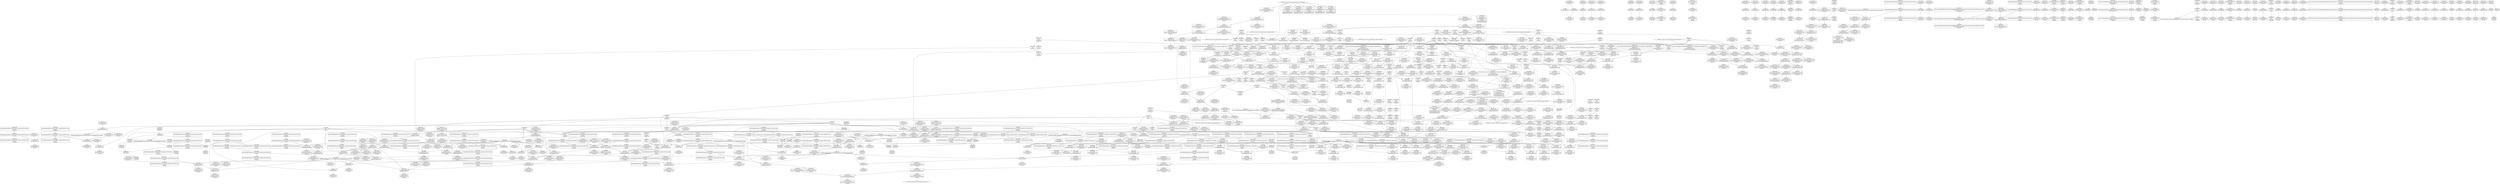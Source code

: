 digraph {
	CE0x4101d60 [shape=record,shape=Mrecord,label="{CE0x4101d60|__validate_creds:tmp3|include/linux/cred.h,173|*SummSource*}"]
	CE0x407de60 [shape=record,shape=Mrecord,label="{CE0x407de60|open_file_to_av:tmp3|security/selinux/hooks.c,1928|*SummSink*}"]
	CE0x4103670 [shape=record,shape=Mrecord,label="{CE0x4103670|__validate_creds:tmp9|include/linux/cred.h,175|*SummSource*}"]
	CE0x4005690 [shape=record,shape=Mrecord,label="{CE0x4005690|open_file_to_av:tmp10|security/selinux/hooks.c,1931}"]
	CE0x40b2fc0 [shape=record,shape=Mrecord,label="{CE0x40b2fc0|file_to_av:av.2|*SummSink*}"]
	CE0x53ec3c0 [shape=record,shape=Mrecord,label="{CE0x53ec3c0|8:_i8,_32:_%struct.inode*,_%struct.selinux_audit_data*,_128:_i32,_132:_i32,_456:_i8*,_:_SCMRE_32,40_|*MultipleSource*|security/selinux/hooks.c,3424|Function::selinux_file_open&Arg::file::}"]
	CE0x40b16d0 [shape=record,shape=Mrecord,label="{CE0x40b16d0|i32_0|*Constant*}"]
	CE0x3ffaf10 [shape=record,shape=Mrecord,label="{CE0x3ffaf10|_call_void_mcount()_#3}"]
	CE0x4077ca0 [shape=record,shape=Mrecord,label="{CE0x4077ca0|i32_6|*Constant*}"]
	CE0x4054a90 [shape=record,shape=Mrecord,label="{CE0x4054a90|i64*_getelementptr_inbounds_(_15_x_i64_,_15_x_i64_*___llvm_gcov_ctr171,_i64_0,_i64_0)|*Constant*|*SummSource*}"]
	CE0x40cd080 [shape=record,shape=Mrecord,label="{CE0x40cd080|inode_has_perm:tmp4|security/selinux/hooks.c,1609|*SummSource*}"]
	CE0x40f8070 [shape=record,shape=Mrecord,label="{CE0x40f8070|inode_has_perm:tmp10|security/selinux/hooks.c,1611}"]
	CE0x408d2b0 [shape=record,shape=Mrecord,label="{CE0x408d2b0|open_file_to_av:av.0|*SummSink*}"]
	CE0x40b1db0 [shape=record,shape=Mrecord,label="{CE0x40b1db0|file_to_av:tmp7|security/selinux/hooks.c,1903}"]
	CE0x4110120 [shape=record,shape=Mrecord,label="{CE0x4110120|__validate_creds:lnot1|include/linux/cred.h,173}"]
	CE0x40f21c0 [shape=record,shape=Mrecord,label="{CE0x40f21c0|cred_sid:tmp1}"]
	CE0x41090f0 [shape=record,shape=Mrecord,label="{CE0x41090f0|4:_i32,_:_CRE_12,16_|*MultipleSource*|security/selinux/hooks.c,196|*LoadInst*|security/selinux/hooks.c,196|security/selinux/hooks.c,197}"]
	CE0x40f3610 [shape=record,shape=Mrecord,label="{CE0x40f3610|inode_has_perm:bb|*SummSink*}"]
	CE0x406d260 [shape=record,shape=Mrecord,label="{CE0x406d260|file_inode:tmp2}"]
	CE0x4095920 [shape=record,shape=Mrecord,label="{CE0x4095920|inode_has_perm:inode|Function::inode_has_perm&Arg::inode::}"]
	CE0x4026690 [shape=record,shape=Mrecord,label="{CE0x4026690|open_file_to_av:file|Function::open_file_to_av&Arg::file::|*SummSource*}"]
	CE0x409af70 [shape=record,shape=Mrecord,label="{CE0x409af70|file_to_av:conv11|security/selinux/hooks.c,1906}"]
	CE0x4072a30 [shape=record,shape=Mrecord,label="{CE0x4072a30|_call_void_mcount()_#3|*SummSource*}"]
	CE0x40f3ee0 [shape=record,shape=Mrecord,label="{CE0x40f3ee0|i32_512|*Constant*|*SummSource*}"]
	CE0x409aa20 [shape=record,shape=Mrecord,label="{CE0x409aa20|i64_512|*Constant*}"]
	CE0x4087910 [shape=record,shape=Mrecord,label="{CE0x4087910|file_to_av:tmp30|security/selinux/hooks.c,1914|*SummSink*}"]
	CE0x40724a0 [shape=record,shape=Mrecord,label="{CE0x40724a0|i64*_getelementptr_inbounds_(_2_x_i64_,_2_x_i64_*___llvm_gcov_ctr25231,_i64_0,_i64_0)|*Constant*}"]
	"CONST[source:1(input),value:2(dynamic)][purpose:{operation}][SrcIdx:6]"
	CE0x40accc0 [shape=record,shape=Mrecord,label="{CE0x40accc0|_call_void_mcount()_#3|*SummSource*}"]
	CE0x41062c0 [shape=record,shape=Mrecord,label="{CE0x41062c0|inode_has_perm:retval.0|*SummSink*}"]
	CE0x40f4ed0 [shape=record,shape=Mrecord,label="{CE0x40f4ed0|COLLAPSED:_GCMRE___llvm_gcov_ctr131_internal_global_2_x_i64_zeroinitializer:_elem_0:default:}"]
	CE0x40541c0 [shape=record,shape=Mrecord,label="{CE0x40541c0|file_to_av:av.2}"]
	CE0x40980c0 [shape=record,shape=Mrecord,label="{CE0x40980c0|file_to_av:and|security/selinux/hooks.c,1902|*SummSink*}"]
	CE0x4002900 [shape=record,shape=Mrecord,label="{CE0x4002900|selinux_file_open:tmp4|*LoadInst*|security/selinux/hooks.c,3424|*SummSource*}"]
	CE0x3fdf180 [shape=record,shape=Mrecord,label="{CE0x3fdf180|selinux_file_open:f_security|security/selinux/hooks.c,3424|*SummSink*}"]
	CE0x407e4e0 [shape=record,shape=Mrecord,label="{CE0x407e4e0|file_to_av:if.then8}"]
	CE0x3ff7fa0 [shape=record,shape=Mrecord,label="{CE0x3ff7fa0|i64*_getelementptr_inbounds_(_2_x_i64_,_2_x_i64_*___llvm_gcov_ctr162,_i64_0,_i64_1)|*Constant*}"]
	CE0x40cd860 [shape=record,shape=Mrecord,label="{CE0x40cd860|inode_has_perm:return|*SummSource*}"]
	CE0x4110cf0 [shape=record,shape=Mrecord,label="{CE0x4110cf0|i64_2|*Constant*}"]
	CE0x4088840 [shape=record,shape=Mrecord,label="{CE0x4088840|file_to_av:tmp32|security/selinux/hooks.c,1917}"]
	CE0x40cbd30 [shape=record,shape=Mrecord,label="{CE0x40cbd30|i64*_getelementptr_inbounds_(_5_x_i64_,_5_x_i64_*___llvm_gcov_ctr155,_i64_0,_i64_0)|*Constant*|*SummSink*}"]
	CE0x406dc40 [shape=record,shape=Mrecord,label="{CE0x406dc40|i64*_getelementptr_inbounds_(_2_x_i64_,_2_x_i64_*___llvm_gcov_ctr25231,_i64_0,_i64_1)|*Constant*}"]
	CE0x4097270 [shape=record,shape=Mrecord,label="{CE0x4097270|file_to_av:if.end16|*SummSink*}"]
	CE0x3fff030 [shape=record,shape=Mrecord,label="{CE0x3fff030|i32_0|*Constant*|*SummSink*}"]
	CE0x405c160 [shape=record,shape=Mrecord,label="{CE0x405c160|selinux_file_open:isid|security/selinux/hooks.c,3433}"]
	CE0x405ccb0 [shape=record,shape=Mrecord,label="{CE0x405ccb0|GLOBAL:avc_policy_seqno|*Constant*}"]
	CE0x4074620 [shape=record,shape=Mrecord,label="{CE0x4074620|file_path_has_perm:tmp|*SummSource*}"]
	CE0x40af2f0 [shape=record,shape=Mrecord,label="{CE0x40af2f0|file_to_av:tmp19|security/selinux/hooks.c,1906}"]
	CE0x4100420 [shape=record,shape=Mrecord,label="{CE0x4100420|avc_has_perm:entry|*SummSink*}"]
	CE0x406bed0 [shape=record,shape=Mrecord,label="{CE0x406bed0|file_inode:f_inode|include/linux/fs.h,1916}"]
	CE0x40fb290 [shape=record,shape=Mrecord,label="{CE0x40fb290|inode_has_perm:tmp16|security/selinux/hooks.c,1615}"]
	CE0x3fe6bf0 [shape=record,shape=Mrecord,label="{CE0x3fe6bf0|open_file_to_av:tmp6|security/selinux/hooks.c,1928}"]
	CE0x4086700 [shape=record,shape=Mrecord,label="{CE0x4086700|file_to_av:tmp28|security/selinux/hooks.c,1910|*SummSink*}"]
	CE0x40fd9d0 [shape=record,shape=Mrecord,label="{CE0x40fd9d0|i64*_getelementptr_inbounds_(_8_x_i64_,_8_x_i64_*___llvm_gcov_ctr154,_i64_0,_i64_7)|*Constant*|*SummSource*}"]
	CE0x4087c40 [shape=record,shape=Mrecord,label="{CE0x4087c40|file_to_av:av.3|*SummSource*}"]
	CE0x40fce10 [shape=record,shape=Mrecord,label="{CE0x40fce10|avc_has_perm:auditdata|Function::avc_has_perm&Arg::auditdata::}"]
	CE0x40b8ba0 [shape=record,shape=Mrecord,label="{CE0x40b8ba0|file_to_av:tmp21|security/selinux/hooks.c,1908}"]
	CE0x4105720 [shape=record,shape=Mrecord,label="{CE0x4105720|GLOBAL:__invalid_creds|*Constant*|*SummSource*}"]
	CE0x40cd650 [shape=record,shape=Mrecord,label="{CE0x40cd650|__validate_creds:if.then|*SummSink*}"]
	CE0x406e080 [shape=record,shape=Mrecord,label="{CE0x406e080|i64*_getelementptr_inbounds_(_2_x_i64_,_2_x_i64_*___llvm_gcov_ctr25231,_i64_0,_i64_1)|*Constant*|*SummSink*}"]
	CE0x405d650 [shape=record,shape=Mrecord,label="{CE0x405d650|avc_policy_seqno:entry|*SummSource*}"]
	CE0x4099580 [shape=record,shape=Mrecord,label="{CE0x4099580|file_to_av:tmp9|*LoadInst*|security/selinux/hooks.c,1904}"]
	CE0x4094df0 [shape=record,shape=Mrecord,label="{CE0x4094df0|file_path_has_perm:call1|security/selinux/hooks.c,1659|*SummSource*}"]
	"CONST[source:0(mediator),value:2(dynamic)][purpose:{object}]"
	CE0x407c680 [shape=record,shape=Mrecord,label="{CE0x407c680|open_file_to_av:tmp2|security/selinux/hooks.c,1928|*SummSink*}"]
	CE0x408f5c0 [shape=record,shape=Mrecord,label="{CE0x408f5c0|file_path_has_perm:path|security/selinux/hooks.c,1658|*SummSource*}"]
	CE0x4057550 [shape=record,shape=Mrecord,label="{CE0x4057550|file_path_has_perm:tmp1}"]
	CE0x4095160 [shape=record,shape=Mrecord,label="{CE0x4095160|inode_has_perm:entry}"]
	CE0x4066ec0 [shape=record,shape=Mrecord,label="{CE0x4066ec0|GLOBAL:__llvm_gcov_ctr270|Global_var:__llvm_gcov_ctr270|*SummSource*}"]
	CE0x40f9fa0 [shape=record,shape=Mrecord,label="{CE0x40f9fa0|i64*_getelementptr_inbounds_(_8_x_i64_,_8_x_i64_*___llvm_gcov_ctr154,_i64_0,_i64_6)|*Constant*|*SummSink*}"]
	CE0x406b900 [shape=record,shape=Mrecord,label="{CE0x406b900|i32_0|*Constant*}"]
	CE0x405b1d0 [shape=record,shape=Mrecord,label="{CE0x405b1d0|selinux_file_open:call3|security/selinux/hooks.c,3443}"]
	CE0x40900f0 [shape=record,shape=Mrecord,label="{CE0x40900f0|file_path_has_perm:tmp5|security/selinux/hooks.c,1658}"]
	CE0x3ff9350 [shape=record,shape=Mrecord,label="{CE0x3ff9350|file_to_av:if.then5|*SummSource*}"]
	CE0x4075f40 [shape=record,shape=Mrecord,label="{CE0x4075f40|file_to_av:tmp|*SummSource*}"]
	CE0x409a700 [shape=record,shape=Mrecord,label="{CE0x409a700|file_to_av:conv9|security/selinux/hooks.c,1906}"]
	CE0x40cf8a0 [shape=record,shape=Mrecord,label="{CE0x40cf8a0|__validate_creds:tmp6|include/linux/cred.h,174|*SummSink*}"]
	CE0x405d760 [shape=record,shape=Mrecord,label="{CE0x405d760|avc_policy_seqno:entry|*SummSink*}"]
	CE0x4061960 [shape=record,shape=Mrecord,label="{CE0x4061960|28:_i32,_32:_i16,_:_CRE_32,34_|*MultipleSource*|security/selinux/hooks.c,3425|security/selinux/hooks.c,3425|security/selinux/hooks.c,3433}"]
	CE0x40f7f00 [shape=record,shape=Mrecord,label="{CE0x40f7f00|inode_has_perm:tmp9|security/selinux/hooks.c,1611|*SummSink*}"]
	CE0x40ad3f0 [shape=record,shape=Mrecord,label="{CE0x40ad3f0|file_to_av:f_flags|security/selinux/hooks.c,1905|*SummSink*}"]
	CE0x40b0860 [shape=record,shape=Mrecord,label="{CE0x40b0860|file_to_av:tmp15|security/selinux/hooks.c,1905|*SummSink*}"]
	CE0x40f9c90 [shape=record,shape=Mrecord,label="{CE0x40f9c90|i64*_getelementptr_inbounds_(_8_x_i64_,_8_x_i64_*___llvm_gcov_ctr154,_i64_0,_i64_6)|*Constant*}"]
	CE0x409b5b0 [shape=record,shape=Mrecord,label="{CE0x409b5b0|i64*_getelementptr_inbounds_(_15_x_i64_,_15_x_i64_*___llvm_gcov_ctr171,_i64_0,_i64_9)|*Constant*}"]
	CE0x4094c20 [shape=record,shape=Mrecord,label="{CE0x4094c20|file_path_has_perm:call1|security/selinux/hooks.c,1659|*SummSink*}"]
	CE0x40b3c90 [shape=record,shape=Mrecord,label="{CE0x40b3c90|i64_12|*Constant*}"]
	CE0x40524d0 [shape=record,shape=Mrecord,label="{CE0x40524d0|selinux_file_open:tmp7|security/selinux/hooks.c,3425}"]
	CE0x40d4700 [shape=record,shape=Mrecord,label="{CE0x40d4700|inode_has_perm:if.then|*SummSink*}"]
	CE0x40ff600 [shape=record,shape=Mrecord,label="{CE0x40ff600|GLOBAL:cred_sid|*Constant*}"]
	CE0x40fb180 [shape=record,shape=Mrecord,label="{CE0x40fb180|inode_has_perm:tmp15|*LoadInst*|security/selinux/hooks.c,1615|*SummSink*}"]
	CE0x40d5550 [shape=record,shape=Mrecord,label="{CE0x40d5550|__validate_creds:entry|*SummSource*}"]
	CE0x40f58f0 [shape=record,shape=Mrecord,label="{CE0x40f58f0|i64*_getelementptr_inbounds_(_2_x_i64_,_2_x_i64_*___llvm_gcov_ctr131,_i64_0,_i64_0)|*Constant*|*SummSink*}"]
	CE0x4087180 [shape=record,shape=Mrecord,label="{CE0x4087180|file_to_av:tmp29|security/selinux/hooks.c,1914|*SummSink*}"]
	CE0x408ff80 [shape=record,shape=Mrecord,label="{CE0x408ff80|file_path_has_perm:tmp4|security/selinux/hooks.c,1658|*SummSink*}"]
	CE0x407bb40 [shape=record,shape=Mrecord,label="{CE0x407bb40|file_to_av:tmp2|*LoadInst*|security/selinux/hooks.c,1902|*SummSink*}"]
	CE0x3ff09a0 [shape=record,shape=Mrecord,label="{CE0x3ff09a0|_call_void_mcount()_#3|*SummSink*}"]
	CE0x3fe6830 [shape=record,shape=Mrecord,label="{CE0x3fe6830|open_file_to_av:tmp5|security/selinux/hooks.c,1928|*SummSink*}"]
	CE0x4097f50 [shape=record,shape=Mrecord,label="{CE0x4097f50|file_to_av:tobool|security/selinux/hooks.c,1902}"]
	CE0x4057630 [shape=record,shape=Mrecord,label="{CE0x4057630|file_path_has_perm:tmp1|*SummSink*}"]
	CE0x407b1b0 [shape=record,shape=Mrecord,label="{CE0x407b1b0|file_path_has_perm:bb|*SummSink*}"]
	CE0x40b4c70 [shape=record,shape=Mrecord,label="{CE0x40b4c70|i64_5|*Constant*|*SummSink*}"]
	CE0x403ce10 [shape=record,shape=Mrecord,label="{CE0x403ce10|file_path_has_perm:ad|security/selinux/hooks.c, 1655|*SummSource*}"]
	CE0x408da20 [shape=record,shape=Mrecord,label="{CE0x408da20|i64*_getelementptr_inbounds_(_2_x_i64_,_2_x_i64_*___llvm_gcov_ctr168,_i64_0,_i64_1)|*Constant*|*SummSink*}"]
	CE0x40f2150 [shape=record,shape=Mrecord,label="{CE0x40f2150|i32_1609|*Constant*|*SummSink*}"]
	CE0x41105c0 [shape=record,shape=Mrecord,label="{CE0x41105c0|__validate_creds:conv|include/linux/cred.h,173|*SummSource*}"]
	CE0x40b3d00 [shape=record,shape=Mrecord,label="{CE0x40b3d00|i64_12|*Constant*|*SummSource*}"]
	CE0x409bef0 [shape=record,shape=Mrecord,label="{CE0x409bef0|cred_sid:tmp3}"]
	CE0x4099890 [shape=record,shape=Mrecord,label="{CE0x4099890|i32_2|*Constant*}"]
	CE0x40d29b0 [shape=record,shape=Mrecord,label="{CE0x40d29b0|inode_has_perm:tmp3|*SummSink*}"]
	CE0x406e440 [shape=record,shape=Mrecord,label="{CE0x406e440|avc_policy_seqno:tmp2}"]
	CE0x40fad80 [shape=record,shape=Mrecord,label="{CE0x40fad80|inode_has_perm:i_security|security/selinux/hooks.c,1615|*SummSink*}"]
	CE0x4054230 [shape=record,shape=Mrecord,label="{CE0x4054230|file_to_av:av.2|*SummSource*}"]
	CE0x405ad70 [shape=record,shape=Mrecord,label="{CE0x405ad70|selinux_file_open:call2|security/selinux/hooks.c,3443|*SummSink*}"]
	CE0x40ff9b0 [shape=record,shape=Mrecord,label="{CE0x40ff9b0|GLOBAL:cred_sid|*Constant*|*SummSource*}"]
	CE0x40fb500 [shape=record,shape=Mrecord,label="{CE0x40fb500|avc_has_perm:entry|*SummSource*}"]
	CE0x3ff75b0 [shape=record,shape=Mrecord,label="{CE0x3ff75b0|file_to_av:tmp6|security/selinux/hooks.c,1902|*SummSource*}"]
	CE0x40885e0 [shape=record,shape=Mrecord,label="{CE0x40885e0|i64*_getelementptr_inbounds_(_15_x_i64_,_15_x_i64_*___llvm_gcov_ctr171,_i64_0,_i64_14)|*Constant*|*SummSink*}"]
	CE0x410fe80 [shape=record,shape=Mrecord,label="{CE0x410fe80|__validate_creds:lnot|include/linux/cred.h,173|*SummSource*}"]
	CE0x40ee550 [shape=record,shape=Mrecord,label="{CE0x40ee550|GLOBAL:__invalid_creds|*Constant*}"]
	CE0x4059ba0 [shape=record,shape=Mrecord,label="{CE0x4059ba0|file_path_has_perm:av|Function::file_path_has_perm&Arg::av::|*SummSource*}"]
	CE0x40f3870 [shape=record,shape=Mrecord,label="{CE0x40f3870|i64*_getelementptr_inbounds_(_8_x_i64_,_8_x_i64_*___llvm_gcov_ctr154,_i64_0,_i64_0)|*Constant*|*SummSource*}"]
	CE0x3ff6d00 [shape=record,shape=Mrecord,label="{CE0x3ff6d00|file_to_av:tmp4|security/selinux/hooks.c,1902|*SummSink*}"]
	CE0x405d7d0 [shape=record,shape=Mrecord,label="{CE0x405d7d0|_ret_i32_%tmp4,_!dbg_!27711|security/selinux/avc.c,779}"]
	CE0x41109f0 [shape=record,shape=Mrecord,label="{CE0x41109f0|i64_0|*Constant*}"]
	CE0x4061830 [shape=record,shape=Mrecord,label="{CE0x4061830|28:_i32,_32:_i16,_:_CRE_28,32_|*MultipleSource*|security/selinux/hooks.c,3425|security/selinux/hooks.c,3425|security/selinux/hooks.c,3433}"]
	CE0x40fb9f0 [shape=record,shape=Mrecord,label="{CE0x40fb9f0|avc_has_perm:ssid|Function::avc_has_perm&Arg::ssid::|*SummSink*}"]
	CE0x409bc90 [shape=record,shape=Mrecord,label="{CE0x409bc90|file_to_av:tobool7|security/selinux/hooks.c,1905|*SummSink*}"]
	CE0x40efcc0 [shape=record,shape=Mrecord,label="{CE0x40efcc0|__validate_creds:call|include/linux/cred.h,173|*SummSource*}"]
	CE0x40cfc00 [shape=record,shape=Mrecord,label="{CE0x40cfc00|i32_4|*Constant*|*SummSink*}"]
	CE0x406a5a0 [shape=record,shape=Mrecord,label="{CE0x406a5a0|open_file_to_av:tmp8|security/selinux/hooks.c,1929|*SummSink*}"]
	CE0x40b0da0 [shape=record,shape=Mrecord,label="{CE0x40b0da0|file_to_av:tmp17|security/selinux/hooks.c,1905}"]
	CE0x40968d0 [shape=record,shape=Mrecord,label="{CE0x40968d0|_ret_i32_%retval.0,_!dbg_!27739|security/selinux/hooks.c,1618}"]
	CE0x409a770 [shape=record,shape=Mrecord,label="{CE0x409a770|file_to_av:conv9|security/selinux/hooks.c,1906|*SummSource*}"]
	CE0x405bef0 [shape=record,shape=Mrecord,label="{CE0x405bef0|selinux_file_open:isid|security/selinux/hooks.c,3433|*SummSink*}"]
	CE0x4107cf0 [shape=record,shape=Mrecord,label="{CE0x4107cf0|cred_sid:tmp5|security/selinux/hooks.c,196}"]
	CE0x40d7350 [shape=record,shape=Mrecord,label="{CE0x40d7350|inode_has_perm:lnot1|security/selinux/hooks.c,1611|*SummSource*}"]
	CE0x4095590 [shape=record,shape=Mrecord,label="{CE0x4095590|inode_has_perm:cred|Function::inode_has_perm&Arg::cred::}"]
	CE0x4109320 [shape=record,shape=Mrecord,label="{CE0x4109320|4:_i32,_:_CRE_16,20_|*MultipleSource*|security/selinux/hooks.c,196|*LoadInst*|security/selinux/hooks.c,196|security/selinux/hooks.c,197}"]
	CE0x403cd50 [shape=record,shape=Mrecord,label="{CE0x403cd50|file_to_av:if.then18|*SummSink*}"]
	CE0x40cf320 [shape=record,shape=Mrecord,label="{CE0x40cf320|_call_void_mcount()_#3|*SummSource*}"]
	CE0x4101020 [shape=record,shape=Mrecord,label="{CE0x4101020|__validate_creds:tobool|include/linux/cred.h,173|*SummSink*}"]
	CE0x4109500 [shape=record,shape=Mrecord,label="{CE0x4109500|4:_i32,_:_CRE_20,24_|*MultipleSource*|security/selinux/hooks.c,196|*LoadInst*|security/selinux/hooks.c,196|security/selinux/hooks.c,197}"]
	"CONST[source:1(input),value:2(dynamic)][purpose:{operation}][SrcIdx:5]"
	CE0x405dbe0 [shape=record,shape=Mrecord,label="{CE0x405dbe0|selinux_file_open:pseqno|security/selinux/hooks.c,3434|*SummSource*}"]
	CE0x408d380 [shape=record,shape=Mrecord,label="{CE0x408d380|file_path_has_perm:ad|security/selinux/hooks.c, 1655|*SummSink*}"]
	CE0x40cdb30 [shape=record,shape=Mrecord,label="{CE0x40cdb30|_call_void___validate_creds(%struct.cred*_%cred,_i8*_getelementptr_inbounds_(_25_x_i8_,_25_x_i8_*_.str3,_i32_0,_i32_0),_i32_1609)_#10,_!dbg_!27719|security/selinux/hooks.c,1609|*SummSource*}"]
	CE0x4059ee0 [shape=record,shape=Mrecord,label="{CE0x4059ee0|_ret_i32_%call1,_!dbg_!27722|security/selinux/hooks.c,1659}"]
	CE0x4099f70 [shape=record,shape=Mrecord,label="{CE0x4099f70|__validate_creds:tmp|*SummSink*}"]
	CE0x410fb20 [shape=record,shape=Mrecord,label="{CE0x410fb20|__validate_creds:tmp5|include/linux/cred.h,173|*SummSource*}"]
	CE0x4076760 [shape=record,shape=Mrecord,label="{CE0x4076760|COLLAPSED:_GCMRE___llvm_gcov_ctr270_internal_global_5_x_i64_zeroinitializer:_elem_0:default:}"]
	CE0x4105990 [shape=record,shape=Mrecord,label="{CE0x4105990|GLOBAL:__invalid_creds|*Constant*|*SummSink*}"]
	CE0x4102a30 [shape=record,shape=Mrecord,label="{CE0x4102a30|i64*_getelementptr_inbounds_(_5_x_i64_,_5_x_i64_*___llvm_gcov_ctr155,_i64_0,_i64_4)|*Constant*|*SummSink*}"]
	CE0x407aea0 [shape=record,shape=Mrecord,label="{CE0x407aea0|file_to_av:file|Function::file_to_av&Arg::file::|*SummSink*}"]
	CE0x40cfe80 [shape=record,shape=Mrecord,label="{CE0x40cfe80|inode_has_perm:i_flags|security/selinux/hooks.c,1611}"]
	CE0x40fe3a0 [shape=record,shape=Mrecord,label="{CE0x40fe3a0|inode_has_perm:tmp20|security/selinux/hooks.c,1618|*SummSink*}"]
	CE0x4088380 [shape=record,shape=Mrecord,label="{CE0x4088380|file_to_av:tmp31|security/selinux/hooks.c,1917|*SummSource*}"]
	CE0x406c480 [shape=record,shape=Mrecord,label="{CE0x406c480|file_inode:tmp4|*LoadInst*|include/linux/fs.h,1916|*SummSink*}"]
	CE0x40af3d0 [shape=record,shape=Mrecord,label="{CE0x40af3d0|file_to_av:tmp19|security/selinux/hooks.c,1906|*SummSink*}"]
	CE0x40b2e90 [shape=record,shape=Mrecord,label="{CE0x40b2e90|i64*_getelementptr_inbounds_(_15_x_i64_,_15_x_i64_*___llvm_gcov_ctr171,_i64_0,_i64_9)|*Constant*|*SummSink*}"]
	CE0x3ffaf80 [shape=record,shape=Mrecord,label="{CE0x3ffaf80|i32_0|*Constant*}"]
	CE0x40f8fe0 [shape=record,shape=Mrecord,label="{CE0x40f8fe0|inode_has_perm:tmp11|security/selinux/hooks.c,1612}"]
	CE0x40f1f70 [shape=record,shape=Mrecord,label="{CE0x40f1f70|__validate_creds:file|Function::__validate_creds&Arg::file::|*SummSink*}"]
	CE0x4068810 [shape=record,shape=Mrecord,label="{CE0x4068810|file_to_av:conv14|security/selinux/hooks.c,1908}"]
	CE0x40f0960 [shape=record,shape=Mrecord,label="{CE0x40f0960|i64_1|*Constant*}"]
	CE0x40f4390 [shape=record,shape=Mrecord,label="{CE0x40f4390|__validate_creds:lnot|include/linux/cred.h,173}"]
	CE0x409b720 [shape=record,shape=Mrecord,label="{CE0x409b720|i64*_getelementptr_inbounds_(_15_x_i64_,_15_x_i64_*___llvm_gcov_ctr171,_i64_0,_i64_9)|*Constant*|*SummSource*}"]
	CE0x4069840 [shape=record,shape=Mrecord,label="{CE0x4069840|file_path_has_perm:bb|*SummSource*}"]
	CE0x40eef20 [shape=record,shape=Mrecord,label="{CE0x40eef20|inode_has_perm:tmp8|security/selinux/hooks.c,1611|*SummSource*}"]
	CE0x40efdd0 [shape=record,shape=Mrecord,label="{CE0x40efdd0|i8*_getelementptr_inbounds_(_25_x_i8_,_25_x_i8_*_.str3,_i32_0,_i32_0)|*Constant*}"]
	CE0x405dfb0 [shape=record,shape=Mrecord,label="{CE0x405dfb0|i64*_getelementptr_inbounds_(_5_x_i64_,_5_x_i64_*___llvm_gcov_ctr270,_i64_0,_i64_4)|*Constant*|*SummSource*}"]
	CE0x41104e0 [shape=record,shape=Mrecord,label="{CE0x41104e0|__validate_creds:lnot.ext|include/linux/cred.h,173|*SummSink*}"]
	CE0x405f0e0 [shape=record,shape=Mrecord,label="{CE0x405f0e0|file_inode:tmp1|*SummSource*}"]
	CE0x3fe45b0 [shape=record,shape=Mrecord,label="{CE0x3fe45b0|open_file_to_av:if.end|*SummSink*}"]
	CE0x4028ab0 [shape=record,shape=Mrecord,label="{CE0x4028ab0|selinux_file_open:tmp5|security/selinux/hooks.c,3424|*SummSink*}"]
	CE0x4054980 [shape=record,shape=Mrecord,label="{CE0x4054980|i64*_getelementptr_inbounds_(_15_x_i64_,_15_x_i64_*___llvm_gcov_ctr171,_i64_0,_i64_0)|*Constant*}"]
	CE0x40b41e0 [shape=record,shape=Mrecord,label="{CE0x40b41e0|file_to_av:and3|security/selinux/hooks.c,1904|*SummSource*}"]
	CE0x4059d60 [shape=record,shape=Mrecord,label="{CE0x4059d60|file_path_has_perm:av|Function::file_path_has_perm&Arg::av::|*SummSink*}"]
	CE0x40f4b40 [shape=record,shape=Mrecord,label="{CE0x40f4b40|inode_has_perm:expval|security/selinux/hooks.c,1611|*SummSource*}"]
	CE0x4101190 [shape=record,shape=Mrecord,label="{CE0x4101190|__validate_creds:tmp2|include/linux/cred.h,173}"]
	CE0x40f3fe0 [shape=record,shape=Mrecord,label="{CE0x40f3fe0|inode_has_perm:and|security/selinux/hooks.c,1611}"]
	CE0x40264c0 [shape=record,shape=Mrecord,label="{CE0x40264c0|open_file_to_av:entry|*SummSink*}"]
	CE0x405e0e0 [shape=record,shape=Mrecord,label="{CE0x405e0e0|i64*_getelementptr_inbounds_(_5_x_i64_,_5_x_i64_*___llvm_gcov_ctr270,_i64_0,_i64_4)|*Constant*|*SummSink*}"]
	CE0x406a300 [shape=record,shape=Mrecord,label="{CE0x406a300|open_file_to_av:tmp8|security/selinux/hooks.c,1929}"]
	CE0x4011eb0 [shape=record,shape=Mrecord,label="{CE0x4011eb0|i32_10|*Constant*|*SummSink*}"]
	CE0x407b140 [shape=record,shape=Mrecord,label="{CE0x407b140|_ret_i32_%av.3,_!dbg_!27739|security/selinux/hooks.c,1917|*SummSink*}"]
	CE0x40ae9c0 [shape=record,shape=Mrecord,label="{CE0x40ae9c0|i64*_getelementptr_inbounds_(_15_x_i64_,_15_x_i64_*___llvm_gcov_ctr171,_i64_0,_i64_8)|*Constant*}"]
	CE0x40f4bb0 [shape=record,shape=Mrecord,label="{CE0x40f4bb0|i64_3|*Constant*}"]
	CE0x40f8550 [shape=record,shape=Mrecord,label="{CE0x40f8550|i64*_getelementptr_inbounds_(_8_x_i64_,_8_x_i64_*___llvm_gcov_ctr154,_i64_0,_i64_5)|*Constant*}"]
	CE0x40d7640 [shape=record,shape=Mrecord,label="{CE0x40d7640|inode_has_perm:conv|security/selinux/hooks.c,1611}"]
	CE0x40d63f0 [shape=record,shape=Mrecord,label="{CE0x40d63f0|GLOBAL:creds_are_invalid|*Constant*|*SummSource*}"]
	CE0x4002c50 [shape=record,shape=Mrecord,label="{CE0x4002c50|i64*_getelementptr_inbounds_(_2_x_i64_,_2_x_i64_*___llvm_gcov_ctr269,_i64_0,_i64_1)|*Constant*|*SummSource*}"]
	CE0x406c680 [shape=record,shape=Mrecord,label="{CE0x406c680|i64*_getelementptr_inbounds_(_2_x_i64_,_2_x_i64_*___llvm_gcov_ctr25231,_i64_0,_i64_0)|*Constant*|*SummSink*}"]
	CE0x3ffbe60 [shape=record,shape=Mrecord,label="{CE0x3ffbe60|file_to_av:if.then8|*SummSource*}"]
	CE0x40b3a00 [shape=record,shape=Mrecord,label="{CE0x40b3a00|i64_11|*Constant*|*SummSink*}"]
	CE0x4074310 [shape=record,shape=Mrecord,label="{CE0x4074310|GLOBAL:file_to_av|*Constant*}"]
	CE0x40adc30 [shape=record,shape=Mrecord,label="{CE0x40adc30|file_to_av:tmp14|*LoadInst*|security/selinux/hooks.c,1905|*SummSource*}"]
	CE0x40fdb50 [shape=record,shape=Mrecord,label="{CE0x40fdb50|i64*_getelementptr_inbounds_(_8_x_i64_,_8_x_i64_*___llvm_gcov_ctr154,_i64_0,_i64_7)|*Constant*|*SummSink*}"]
	CE0x40862e0 [shape=record,shape=Mrecord,label="{CE0x40862e0|file_to_av:tmp27|security/selinux/hooks.c,1910|*SummSink*}"]
	CE0x405f910 [shape=record,shape=Mrecord,label="{CE0x405f910|i32_1|*Constant*|*SummSink*}"]
	CE0x408f730 [shape=record,shape=Mrecord,label="{CE0x408f730|file_path_has_perm:path|security/selinux/hooks.c,1658|*SummSink*}"]
	CE0x405ab80 [shape=record,shape=Mrecord,label="{CE0x405ab80|selinux_file_open:pseqno|security/selinux/hooks.c,3434|*SummSink*}"]
	CE0x4074130 [shape=record,shape=Mrecord,label="{CE0x4074130|open_file_to_av:call|security/selinux/hooks.c,1926|*SummSource*}"]
	CE0x4103f60 [shape=record,shape=Mrecord,label="{CE0x4103f60|__validate_creds:bb|*SummSource*}"]
	CE0x4112b50 [shape=record,shape=Mrecord,label="{CE0x4112b50|inode_has_perm:call4|security/selinux/hooks.c,1617|*SummSource*}"]
	CE0x406a900 [shape=record,shape=Mrecord,label="{CE0x406a900|open_file_to_av:conv|security/selinux/hooks.c,1929|*SummSource*}"]
	CE0x3ff9150 [shape=record,shape=Mrecord,label="{CE0x3ff9150|i64*_getelementptr_inbounds_(_5_x_i64_,_5_x_i64_*___llvm_gcov_ctr155,_i64_0,_i64_3)|*Constant*}"]
	CE0x40f7a10 [shape=record,shape=Mrecord,label="{CE0x40f7a10|inode_has_perm:tmp9|security/selinux/hooks.c,1611}"]
	CE0x40fca60 [shape=record,shape=Mrecord,label="{CE0x40fca60|avc_has_perm:requested|Function::avc_has_perm&Arg::requested::|*SummSource*}"]
	"CONST[source:2(external),value:0(static)][purpose:{operation}][SrcIdx:3]"
	CE0x406d650 [shape=record,shape=Mrecord,label="{CE0x406d650|file_inode:tmp3}"]
	CE0x41015f0 [shape=record,shape=Mrecord,label="{CE0x41015f0|__validate_creds:tmp2|include/linux/cred.h,173|*SummSink*}"]
	CE0x40675f0 [shape=record,shape=Mrecord,label="{CE0x40675f0|open_file_to_av:tmp4|security/selinux/hooks.c,1928|*SummSource*}"]
	CE0x4071be0 [shape=record,shape=Mrecord,label="{CE0x4071be0|avc_policy_seqno:tmp4|security/selinux/avc.c,779|*SummSink*}"]
	CE0x4095020 [shape=record,shape=Mrecord,label="{CE0x4095020|GLOBAL:inode_has_perm|*Constant*|*SummSink*}"]
	CE0x40292a0 [shape=record,shape=Mrecord,label="{CE0x40292a0|file_inode:entry|*SummSource*}"]
	CE0x40ee740 [shape=record,shape=Mrecord,label="{CE0x40ee740|_call_void___invalid_creds(%struct.cred*_%cred,_i8*_%file,_i32_%line)_#10,_!dbg_!27721|include/linux/cred.h,174}"]
	CE0x40fd2a0 [shape=record,shape=Mrecord,label="{CE0x40fd2a0|_ret_i32_%retval.0,_!dbg_!27728|security/selinux/avc.c,775|*SummSource*}"]
	CE0x40674f0 [shape=record,shape=Mrecord,label="{CE0x40674f0|open_file_to_av:tmp4|security/selinux/hooks.c,1928}"]
	CE0x405dd80 [shape=record,shape=Mrecord,label="{CE0x405dd80|i64*_getelementptr_inbounds_(_5_x_i64_,_5_x_i64_*___llvm_gcov_ctr270,_i64_0,_i64_4)|*Constant*}"]
	CE0x40952d0 [shape=record,shape=Mrecord,label="{CE0x40952d0|inode_has_perm:entry|*SummSource*}"]
	CE0x40f1710 [shape=record,shape=Mrecord,label="{CE0x40f1710|__validate_creds:line|Function::__validate_creds&Arg::line::}"]
	CE0x4029090 [shape=record,shape=Mrecord,label="{CE0x4029090|file_inode:entry}"]
	CE0x40ad810 [shape=record,shape=Mrecord,label="{CE0x40ad810|file_to_av:f_flags|security/selinux/hooks.c,1905|*SummSource*}"]
	CE0x4108130 [shape=record,shape=Mrecord,label="{CE0x4108130|i32_1|*Constant*}"]
	CE0x40738f0 [shape=record,shape=Mrecord,label="{CE0x40738f0|file_to_av:entry|*SummSource*}"]
	CE0x3fd77a0 [shape=record,shape=Mrecord,label="{CE0x3fd77a0|file_inode:f|Function::file_inode&Arg::f::}"]
	CE0x40767d0 [shape=record,shape=Mrecord,label="{CE0x40767d0|open_file_to_av:tmp|*SummSource*}"]
	CE0x40184d0 [shape=record,shape=Mrecord,label="{CE0x40184d0|GLOBAL:file_inode|*Constant*}"]
	CE0x4052e70 [shape=record,shape=Mrecord,label="{CE0x4052e70|i64*_getelementptr_inbounds_(_2_x_i64_,_2_x_i64_*___llvm_gcov_ctr162,_i64_0,_i64_0)|*Constant*}"]
	CE0x40cddd0 [shape=record,shape=Mrecord,label="{CE0x40cddd0|GLOBAL:__validate_creds|*Constant*}"]
	CE0x4072c90 [shape=record,shape=Mrecord,label="{CE0x4072c90|file_to_av:f_mode|security/selinux/hooks.c,1902|*SummSource*}"]
	CE0x4027ce0 [shape=record,shape=Mrecord,label="{CE0x4027ce0|0:_i32,_4:_i32,_8:_i16,_12:_i32,_16:_i32,_20:_i32,_24:_i32,_56:_i8*,_:_SCMRE_12,16_|*MultipleSource*|security/selinux/hooks.c,3425|security/selinux/hooks.c,3425}"]
	CE0x3ffbfa0 [shape=record,shape=Mrecord,label="{CE0x3ffbfa0|i64*_getelementptr_inbounds_(_5_x_i64_,_5_x_i64_*___llvm_gcov_ctr270,_i64_0,_i64_0)|*Constant*}"]
	CE0x3fedd50 [shape=record,shape=Mrecord,label="{CE0x3fedd50|selinux_file_open:tmp1|*SummSource*}"]
	CE0x405a060 [shape=record,shape=Mrecord,label="{CE0x405a060|_ret_i32_%call1,_!dbg_!27722|security/selinux/hooks.c,1659|*SummSource*}"]
	CE0x4106690 [shape=record,shape=Mrecord,label="{CE0x4106690|i32_512|*Constant*|*SummSink*}"]
	CE0x400b930 [shape=record,shape=Mrecord,label="{CE0x400b930|0:_i32,_4:_i32,_8:_i16,_12:_i32,_16:_i32,_20:_i32,_24:_i32,_56:_i8*,_:_SCMRE_56,64_|*MultipleSource*|security/selinux/hooks.c,3425|security/selinux/hooks.c,3425}"]
	CE0x4054350 [shape=record,shape=Mrecord,label="{CE0x4054350|open_file_to_av:or|security/selinux/hooks.c,1929|*SummSink*}"]
	CE0x40b14e0 [shape=record,shape=Mrecord,label="{CE0x40b14e0|file_to_av:tmp18|security/selinux/hooks.c,1905|*SummSink*}"]
	CE0x3fe6950 [shape=record,shape=Mrecord,label="{CE0x3fe6950|selinux_file_open:f_security|security/selinux/hooks.c,3424}"]
	CE0x40d5630 [shape=record,shape=Mrecord,label="{CE0x40d5630|__validate_creds:cred|Function::__validate_creds&Arg::cred::}"]
	CE0x406d810 [shape=record,shape=Mrecord,label="{CE0x406d810|file_inode:tmp3|*SummSource*}"]
	CE0x40518b0 [shape=record,shape=Mrecord,label="{CE0x40518b0|selinux_file_open:tmp6|security/selinux/hooks.c,3425}"]
	CE0x4087dc0 [shape=record,shape=Mrecord,label="{CE0x4087dc0|file_to_av:av.3|*SummSink*}"]
	CE0x40fc3f0 [shape=record,shape=Mrecord,label="{CE0x40fc3f0|i32_0|*Constant*}"]
	CE0x40ad160 [shape=record,shape=Mrecord,label="{CE0x40ad160|i32_6|*Constant*|*SummSource*}"]
	CE0x40535c0 [shape=record,shape=Mrecord,label="{CE0x40535c0|i64*_getelementptr_inbounds_(_15_x_i64_,_15_x_i64_*___llvm_gcov_ctr171,_i64_0,_i64_10)|*Constant*|*SummSource*}"]
	CE0x40fb110 [shape=record,shape=Mrecord,label="{CE0x40fb110|inode_has_perm:tmp15|*LoadInst*|security/selinux/hooks.c,1615|*SummSource*}"]
	CE0x3fe68e0 [shape=record,shape=Mrecord,label="{CE0x3fe68e0|8:_i8,_32:_%struct.inode*,_%struct.selinux_audit_data*,_128:_i32,_132:_i32,_456:_i8*,_:_SCMRE_0,1_}"]
	CE0x3ff6a60 [shape=record,shape=Mrecord,label="{CE0x3ff6a60|GLOBAL:__llvm_gcov_ctr171|Global_var:__llvm_gcov_ctr171|*SummSink*}"]
	CE0x40f9680 [shape=record,shape=Mrecord,label="{CE0x40f9680|inode_has_perm:tmp12|security/selinux/hooks.c,1612}"]
	CE0x4107ee0 [shape=record,shape=Mrecord,label="{CE0x4107ee0|cred_sid:tmp5|security/selinux/hooks.c,196|*SummSource*}"]
	CE0x40f40c0 [shape=record,shape=Mrecord,label="{CE0x40f40c0|inode_has_perm:and|security/selinux/hooks.c,1611|*SummSink*}"]
	CE0x3fefce0 [shape=record,shape=Mrecord,label="{CE0x3fefce0|selinux_file_open:tmp|*SummSource*}"]
	CE0x4087ef0 [shape=record,shape=Mrecord,label="{CE0x4087ef0|file_to_av:tmp31|security/selinux/hooks.c,1917}"]
	CE0x4075d00 [shape=record,shape=Mrecord,label="{CE0x4075d00|GLOBAL:selinux_policycap_openperm|Global_var:selinux_policycap_openperm}"]
	CE0x40d4ec0 [shape=record,shape=Mrecord,label="{CE0x40d4ec0|inode_has_perm:tmp2}"]
	CE0x4100ab0 [shape=record,shape=Mrecord,label="{CE0x4100ab0|__validate_creds:expval|include/linux/cred.h,173|*SummSink*}"]
	CE0x40b4350 [shape=record,shape=Mrecord,label="{CE0x40b4350|file_to_av:tobool4|security/selinux/hooks.c,1904}"]
	CE0x40cb8e0 [shape=record,shape=Mrecord,label="{CE0x40cb8e0|inode_has_perm:tobool2|security/selinux/hooks.c,1611|*SummSink*}"]
	CE0x406ef60 [shape=record,shape=Mrecord,label="{CE0x406ef60|avc_policy_seqno:tmp3|*SummSink*}"]
	CE0x4072330 [shape=record,shape=Mrecord,label="{CE0x4072330|avc_policy_seqno:bb|*SummSink*}"]
	CE0x407a8b0 [shape=record,shape=Mrecord,label="{CE0x407a8b0|open_file_to_av:if.then|*SummSource*}"]
	CE0x40b0790 [shape=record,shape=Mrecord,label="{CE0x40b0790|file_to_av:tmp15|security/selinux/hooks.c,1905|*SummSource*}"]
	CE0x40575c0 [shape=record,shape=Mrecord,label="{CE0x40575c0|file_path_has_perm:tmp1|*SummSource*}"]
	CE0x40acdc0 [shape=record,shape=Mrecord,label="{CE0x40acdc0|i32_22|*Constant*}"]
	"CONST[source:1(input),value:2(dynamic)][purpose:{subject}][SrcIdx:7]"
	CE0x4106120 [shape=record,shape=Mrecord,label="{CE0x4106120|inode_has_perm:retval.0|*SummSource*}"]
	CE0x4054460 [shape=record,shape=Mrecord,label="{CE0x4054460|open_file_to_av:conv1|security/selinux/hooks.c,1929|*SummSource*}"]
	CE0x41122d0 [shape=record,shape=Mrecord,label="{CE0x41122d0|inode_has_perm:tmp18|security/selinux/hooks.c,1617}"]
	CE0x406b190 [shape=record,shape=Mrecord,label="{CE0x406b190|file_path_has_perm:tmp3}"]
	CE0x405abf0 [shape=record,shape=Mrecord,label="{CE0x405abf0|selinux_file_open:call2|security/selinux/hooks.c,3443}"]
	CE0x40745b0 [shape=record,shape=Mrecord,label="{CE0x40745b0|COLLAPSED:_GCMRE___llvm_gcov_ctr168_internal_global_2_x_i64_zeroinitializer:_elem_0:default:}"]
	CE0x40b34e0 [shape=record,shape=Mrecord,label="{CE0x40b34e0|file_to_av:tobool17|security/selinux/hooks.c,1910|*SummSink*}"]
	CE0x40d45f0 [shape=record,shape=Mrecord,label="{CE0x40d45f0|inode_has_perm:lnot|security/selinux/hooks.c,1611|*SummSource*}"]
	CE0x3ff59c0 [shape=record,shape=Mrecord,label="{CE0x3ff59c0|file_to_av:if.end19}"]
	CE0x3fd7c70 [shape=record,shape=Mrecord,label="{CE0x3fd7c70|_ret_%struct.inode*_%tmp4,_!dbg_!27713|include/linux/fs.h,1916|*SummSource*}"]
	CE0x4000420 [shape=record,shape=Mrecord,label="{CE0x4000420|8:_i8,_32:_%struct.inode*,_%struct.selinux_audit_data*,_128:_i32,_132:_i32,_456:_i8*,_:_SCMRE_128,132_|*MultipleSource*|security/selinux/hooks.c,3424|Function::selinux_file_open&Arg::file::}"]
	CE0x40b05c0 [shape=record,shape=Mrecord,label="{CE0x40b05c0|i64_7|*Constant*|*SummSink*}"]
	CE0x4087bd0 [shape=record,shape=Mrecord,label="{CE0x4087bd0|file_to_av:av.3}"]
	CE0x40acfe0 [shape=record,shape=Mrecord,label="{CE0x40acfe0|i32_22|*Constant*|*SummSource*}"]
	CE0x403e200 [shape=record,shape=Mrecord,label="{CE0x403e200|inode_has_perm:lnot.ext|security/selinux/hooks.c,1611}"]
	CE0x40b9470 [shape=record,shape=Mrecord,label="{CE0x40b9470|file_to_av:conv12|security/selinux/hooks.c,1908}"]
	CE0x4054bc0 [shape=record,shape=Mrecord,label="{CE0x4054bc0|i64*_getelementptr_inbounds_(_15_x_i64_,_15_x_i64_*___llvm_gcov_ctr171,_i64_0,_i64_0)|*Constant*|*SummSink*}"]
	CE0x4087510 [shape=record,shape=Mrecord,label="{CE0x4087510|file_to_av:tmp30|security/selinux/hooks.c,1914|*SummSource*}"]
	CE0x4068950 [shape=record,shape=Mrecord,label="{CE0x4068950|file_to_av:conv14|security/selinux/hooks.c,1908|*SummSource*}"]
	CE0x40cf830 [shape=record,shape=Mrecord,label="{CE0x40cf830|__validate_creds:tmp6|include/linux/cred.h,174|*SummSource*}"]
	CE0x405b990 [shape=record,shape=Mrecord,label="{CE0x405b990|GLOBAL:file_path_has_perm|*Constant*|*SummSink*}"]
	CE0x4017050 [shape=record,shape=Mrecord,label="{CE0x4017050|8:_i8,_32:_%struct.inode*,_%struct.selinux_audit_data*,_128:_i32,_132:_i32,_456:_i8*,_:_SCMRE_456,464_|*MultipleSource*|security/selinux/hooks.c,3424|Function::selinux_file_open&Arg::file::}"]
	CE0x40189f0 [shape=record,shape=Mrecord,label="{CE0x40189f0|selinux_file_open:tmp5|security/selinux/hooks.c,3424|*SummSource*}"]
	CE0x408dd00 [shape=record,shape=Mrecord,label="{CE0x408dd00|file_path_has_perm:tmp2|*SummSink*}"]
	CE0x403ca70 [shape=record,shape=Mrecord,label="{CE0x403ca70|file_to_av:if.then|*SummSink*}"]
	CE0x40d4af0 [shape=record,shape=Mrecord,label="{CE0x40d4af0|__validate_creds:lnot|include/linux/cred.h,173|*SummSink*}"]
	CE0x4054c60 [shape=record,shape=Mrecord,label="{CE0x4054c60|file_to_av:tmp}"]
	CE0x405e3c0 [shape=record,shape=Mrecord,label="{CE0x405e3c0|open_file_to_av:tmp9|security/selinux/hooks.c,1931|*SummSource*}"]
	CE0x40f2c80 [shape=record,shape=Mrecord,label="{CE0x40f2c80|_call_void_mcount()_#3|*SummSource*}"]
	CE0x4101ee0 [shape=record,shape=Mrecord,label="{CE0x4101ee0|__validate_creds:tmp4|include/linux/cred.h,173}"]
	CE0x405b0e0 [shape=record,shape=Mrecord,label="{CE0x405b0e0|GLOBAL:file_path_has_perm|*Constant*}"]
	CE0x40fbd90 [shape=record,shape=Mrecord,label="{CE0x40fbd90|avc_has_perm:tsid|Function::avc_has_perm&Arg::tsid::|*SummSink*}"]
	CE0x4086410 [shape=record,shape=Mrecord,label="{CE0x4086410|file_to_av:tmp28|security/selinux/hooks.c,1910}"]
	CE0x41132f0 [shape=record,shape=Mrecord,label="{CE0x41132f0|avc_has_perm:entry}"]
	CE0x408f490 [shape=record,shape=Mrecord,label="{CE0x408f490|file_path_has_perm:path|security/selinux/hooks.c,1658}"]
	CE0x4067a20 [shape=record,shape=Mrecord,label="{CE0x4067a20|i64*_getelementptr_inbounds_(_5_x_i64_,_5_x_i64_*___llvm_gcov_ctr270,_i64_0,_i64_3)|*Constant*|*SummSink*}"]
	CE0x4097e90 [shape=record,shape=Mrecord,label="{CE0x4097e90|file_to_av:and|security/selinux/hooks.c,1902}"]
	CE0x405e350 [shape=record,shape=Mrecord,label="{CE0x405e350|open_file_to_av:tmp9|security/selinux/hooks.c,1931}"]
	CE0x40b1360 [shape=record,shape=Mrecord,label="{CE0x40b1360|file_to_av:tmp18|security/selinux/hooks.c,1905|*SummSource*}"]
	CE0x4103a80 [shape=record,shape=Mrecord,label="{CE0x4103a80|cred_sid:bb}"]
	CE0x3fefd50 [shape=record,shape=Mrecord,label="{CE0x3fefd50|i64_1|*Constant*|*SummSource*}"]
	CE0x40b9150 [shape=record,shape=Mrecord,label="{CE0x40b9150|file_to_av:tmp22|security/selinux/hooks.c,1908}"]
	CE0x40f3700 [shape=record,shape=Mrecord,label="{CE0x40f3700|i64*_getelementptr_inbounds_(_8_x_i64_,_8_x_i64_*___llvm_gcov_ctr154,_i64_0,_i64_0)|*Constant*}"]
	CE0x4094b10 [shape=record,shape=Mrecord,label="{CE0x4094b10|file_path_has_perm:call1|security/selinux/hooks.c,1659}"]
	CE0x3ff8d70 [shape=record,shape=Mrecord,label="{CE0x3ff8d70|inode_has_perm:bb|*SummSource*}"]
	CE0x40b4530 [shape=record,shape=Mrecord,label="{CE0x40b4530|file_to_av:and3|security/selinux/hooks.c,1904|*SummSink*}"]
	CE0x408efc0 [shape=record,shape=Mrecord,label="{CE0x408efc0|file_path_has_perm:u|security/selinux/hooks.c,1658|*SummSource*}"]
	CE0x40b3f00 [shape=record,shape=Mrecord,label="{CE0x40b3f00|file_to_av:tmp25|security/selinux/hooks.c,1910|*SummSource*}"]
	CE0x40d7fb0 [shape=record,shape=Mrecord,label="{CE0x40d7fb0|i64*_getelementptr_inbounds_(_8_x_i64_,_8_x_i64_*___llvm_gcov_ctr154,_i64_0,_i64_2)|*Constant*|*SummSource*}"]
	CE0x40f0160 [shape=record,shape=Mrecord,label="{CE0x40f0160|i64*_getelementptr_inbounds_(_2_x_i64_,_2_x_i64_*___llvm_gcov_ctr131,_i64_0,_i64_1)|*Constant*|*SummSink*}"]
	CE0x40b47e0 [shape=record,shape=Mrecord,label="{CE0x40b47e0|file_to_av:tobool4|security/selinux/hooks.c,1904|*SummSink*}"]
	CE0x4098730 [shape=record,shape=Mrecord,label="{CE0x4098730|file_to_av:tmp3|security/selinux/hooks.c,1902}"]
	CE0x4058850 [shape=record,shape=Mrecord,label="{CE0x4058850|file_path_has_perm:entry|*SummSource*}"]
	CE0x4052fc0 [shape=record,shape=Mrecord,label="{CE0x4052fc0|_ret_i32_%call3,_!dbg_!27727|security/selinux/hooks.c,3443}"]
	CE0x4005810 [shape=record,shape=Mrecord,label="{CE0x4005810|open_file_to_av:tmp10|security/selinux/hooks.c,1931|*SummSource*}"]
	CE0x40b2270 [shape=record,shape=Mrecord,label="{CE0x40b2270|file_to_av:conv|security/selinux/hooks.c,1903}"]
	CE0x40eed50 [shape=record,shape=Mrecord,label="{CE0x40eed50|GLOBAL:__llvm_gcov_ctr154|Global_var:__llvm_gcov_ctr154|*SummSink*}"]
	CE0x406a430 [shape=record,shape=Mrecord,label="{CE0x406a430|open_file_to_av:tmp8|security/selinux/hooks.c,1929|*SummSource*}"]
	CE0x4111410 [shape=record,shape=Mrecord,label="{CE0x4111410|i32_3|*Constant*}"]
	CE0x408ec20 [shape=record,shape=Mrecord,label="{CE0x408ec20|file_path_has_perm:u|security/selinux/hooks.c,1658|*SummSink*}"]
	CE0x40f2070 [shape=record,shape=Mrecord,label="{CE0x40f2070|i32_1609|*Constant*}"]
	CE0x4052540 [shape=record,shape=Mrecord,label="{CE0x4052540|selinux_file_open:tmp6|security/selinux/hooks.c,3425|*SummSink*}"]
	CE0x408f420 [shape=record,shape=Mrecord,label="{CE0x408f420|i64_16|*Constant*}"]
	CE0x3ff5840 [shape=record,shape=Mrecord,label="{CE0x3ff5840|file_to_av:if.end15|*SummSource*}"]
	CE0x405ce70 [shape=record,shape=Mrecord,label="{CE0x405ce70|selinux_file_open:call1|security/selinux/hooks.c,3434}"]
	CE0x40cc950 [shape=record,shape=Mrecord,label="{CE0x40cc950|inode_has_perm:if.end}"]
	CE0x409b050 [shape=record,shape=Mrecord,label="{CE0x409b050|file_to_av:or10|security/selinux/hooks.c,1906|*SummSource*}"]
	CE0x40573a0 [shape=record,shape=Mrecord,label="{CE0x40573a0|open_file_to_av:bb|*SummSource*}"]
	CE0x408d130 [shape=record,shape=Mrecord,label="{CE0x408d130|open_file_to_av:av.0|*SummSource*}"]
	CE0x4058a70 [shape=record,shape=Mrecord,label="{CE0x4058a70|file_path_has_perm:entry|*SummSink*}"]
	CE0x3ff8b30 [shape=record,shape=Mrecord,label="{CE0x3ff8b30|inode_has_perm:do.body|*SummSink*}"]
	CE0x40d4170 [shape=record,shape=Mrecord,label="{CE0x40d4170|i1_true|*Constant*|*SummSource*}"]
	CE0x403e980 [shape=record,shape=Mrecord,label="{CE0x403e980|GLOBAL:llvm.expect.i64|*Constant*|*SummSource*}"]
	CE0x4112df0 [shape=record,shape=Mrecord,label="{CE0x4112df0|i32_(i32,_i32,_i16,_i32,_%struct.common_audit_data*)*_bitcast_(i32_(i32,_i32,_i16,_i32,_%struct.common_audit_data.495*)*_avc_has_perm_to_i32_(i32,_i32,_i16,_i32,_%struct.common_audit_data*)*)|*Constant*}"]
	CE0x4057050 [shape=record,shape=Mrecord,label="{CE0x4057050|avc_policy_seqno:tmp4|security/selinux/avc.c,779|*SummSource*}"]
	CE0x4057960 [shape=record,shape=Mrecord,label="{CE0x4057960|open_file_to_av:tmp1}"]
	CE0x40fff00 [shape=record,shape=Mrecord,label="{CE0x40fff00|cred_sid:cred|Function::cred_sid&Arg::cred::}"]
	CE0x3fe5bd0 [shape=record,shape=Mrecord,label="{CE0x3fe5bd0|selinux_file_open:tmp8|security/selinux/hooks.c,3433|*SummSink*}"]
	CE0x4073550 [shape=record,shape=Mrecord,label="{CE0x4073550|file_to_av:bb}"]
	CE0x40b94e0 [shape=record,shape=Mrecord,label="{CE0x40b94e0|file_to_av:conv12|security/selinux/hooks.c,1908|*SummSource*}"]
	CE0x40686a0 [shape=record,shape=Mrecord,label="{CE0x40686a0|file_to_av:or13|security/selinux/hooks.c,1908|*SummSink*}"]
	CE0x40979d0 [shape=record,shape=Mrecord,label="{CE0x40979d0|file_to_av:av.0|*SummSource*}"]
	CE0x40af830 [shape=record,shape=Mrecord,label="{CE0x40af830|file_to_av:tmp20|security/selinux/hooks.c,1906}"]
	CE0x40d7120 [shape=record,shape=Mrecord,label="{CE0x40d7120|inode_has_perm:lnot|security/selinux/hooks.c,1611|*SummSink*}"]
	CE0x40f82b0 [shape=record,shape=Mrecord,label="{CE0x40f82b0|inode_has_perm:tmp10|security/selinux/hooks.c,1611|*SummSource*}"]
	CE0x40cd8d0 [shape=record,shape=Mrecord,label="{CE0x40cd8d0|inode_has_perm:return|*SummSink*}"]
	CE0x407c2c0 [shape=record,shape=Mrecord,label="{CE0x407c2c0|i32_7|*Constant*}"]
	CE0x4097940 [shape=record,shape=Mrecord,label="{CE0x4097940|file_to_av:av.0}"]
	CE0x40f1820 [shape=record,shape=Mrecord,label="{CE0x40f1820|__validate_creds:line|Function::__validate_creds&Arg::line::|*SummSink*}"]
	CE0x40fa210 [shape=record,shape=Mrecord,label="{CE0x40fa210|cred_sid:cred|Function::cred_sid&Arg::cred::|*SummSink*}"]
	CE0x40d0b30 [shape=record,shape=Mrecord,label="{CE0x40d0b30|inode_has_perm:tmp7|security/selinux/hooks.c,1611|*SummSink*}"]
	CE0x40f00d0 [shape=record,shape=Mrecord,label="{CE0x40f00d0|i8*_getelementptr_inbounds_(_25_x_i8_,_25_x_i8_*_.str3,_i32_0,_i32_0)|*Constant*|*SummSource*}"]
	CE0x40eebe0 [shape=record,shape=Mrecord,label="{CE0x40eebe0|GLOBAL:__llvm_gcov_ctr154|Global_var:__llvm_gcov_ctr154|*SummSource*}"]
	CE0x4099720 [shape=record,shape=Mrecord,label="{CE0x4099720|file_to_av:tmp9|*LoadInst*|security/selinux/hooks.c,1904|*SummSink*}"]
	CE0x3fdf000 [shape=record,shape=Mrecord,label="{CE0x3fdf000|selinux_file_open:entry|*SummSink*}"]
	CE0x4094fb0 [shape=record,shape=Mrecord,label="{CE0x4094fb0|GLOBAL:inode_has_perm|*Constant*|*SummSource*}"]
	CE0x4099060 [shape=record,shape=Mrecord,label="{CE0x4099060|file_to_av:f_mode2|security/selinux/hooks.c,1904}"]
	CE0x406f640 [shape=record,shape=Mrecord,label="{CE0x406f640|i32_8|*Constant*|*SummSink*}"]
	CE0x4068be0 [shape=record,shape=Mrecord,label="{CE0x4068be0|file_to_av:av.1}"]
	CE0x4071350 [shape=record,shape=Mrecord,label="{CE0x4071350|_call_void_mcount()_#3|*SummSink*}"]
	CE0x40d8510 [shape=record,shape=Mrecord,label="{CE0x40d8510|inode_has_perm:tobool|security/selinux/hooks.c,1611|*SummSource*}"]
	CE0x4073d90 [shape=record,shape=Mrecord,label="{CE0x4073d90|file_to_av:tmp1}"]
	CE0x4067200 [shape=record,shape=Mrecord,label="{CE0x4067200|i64_0|*Constant*|*SummSource*}"]
	CE0x409bb30 [shape=record,shape=Mrecord,label="{CE0x409bb30|file_to_av:tobool7|security/selinux/hooks.c,1905|*SummSource*}"]
	CE0x40905b0 [shape=record,shape=Mrecord,label="{CE0x40905b0|file_path_has_perm:tmp5|security/selinux/hooks.c,1658}"]
	CE0x40fd410 [shape=record,shape=Mrecord,label="{CE0x40fd410|_ret_i32_%retval.0,_!dbg_!27728|security/selinux/avc.c,775|*SummSink*}"]
	CE0x405a790 [shape=record,shape=Mrecord,label="{CE0x405a790|selinux_file_open:pseqno|security/selinux/hooks.c,3434}"]
	CE0x40ef220 [shape=record,shape=Mrecord,label="{CE0x40ef220|cred_sid:tmp2|*SummSink*}"]
	CE0x3ff58b0 [shape=record,shape=Mrecord,label="{CE0x3ff58b0|file_to_av:if.end15|*SummSink*}"]
	CE0x40d6520 [shape=record,shape=Mrecord,label="{CE0x40d6520|128:_i8*,_:_CRE:_elem_0:default:}"]
	CE0x40fa480 [shape=record,shape=Mrecord,label="{CE0x40fa480|_ret_i32_%tmp6,_!dbg_!27716|security/selinux/hooks.c,197|*SummSource*}"]
	CE0x3fe6e50 [shape=record,shape=Mrecord,label="{CE0x3fe6e50|open_file_to_av:tmp6|security/selinux/hooks.c,1928|*SummSource*}"]
	CE0x41000c0 [shape=record,shape=Mrecord,label="{CE0x41000c0|cred_sid:cred|Function::cred_sid&Arg::cred::|*SummSource*}"]
	CE0x406d340 [shape=record,shape=Mrecord,label="{CE0x406d340|file_inode:tmp2|*SummSink*}"]
	CE0x3ffaff0 [shape=record,shape=Mrecord,label="{CE0x3ffaff0|i32_2|*Constant*}"]
	CE0x3ff9c40 [shape=record,shape=Mrecord,label="{CE0x3ff9c40|inode_has_perm:tmp5|security/selinux/hooks.c,1609}"]
	CE0x407a9f0 [shape=record,shape=Mrecord,label="{CE0x407a9f0|open_file_to_av:if.then|*SummSink*}"]
	CE0x405d440 [shape=record,shape=Mrecord,label="{CE0x405d440|GLOBAL:avc_policy_seqno|*Constant*|*SummSource*}"]
	CE0x4095d30 [shape=record,shape=Mrecord,label="{CE0x4095d30|inode_has_perm:inode|Function::inode_has_perm&Arg::inode::|*SummSink*}"]
	CE0x40fc740 [shape=record,shape=Mrecord,label="{CE0x40fc740|_ret_i32_%retval.0,_!dbg_!27728|security/selinux/avc.c,775}"]
	CE0x4052260 [shape=record,shape=Mrecord,label="{CE0x4052260|selinux_file_open:tmp6|security/selinux/hooks.c,3425|*SummSource*}"]
	CE0x407d9a0 [shape=record,shape=Mrecord,label="{CE0x407d9a0|open_file_to_av:tmp3|security/selinux/hooks.c,1928|*SummSource*}"]
	CE0x40b2550 [shape=record,shape=Mrecord,label="{CE0x40b2550|file_to_av:or|security/selinux/hooks.c,1903}"]
	CE0x40948c0 [shape=record,shape=Mrecord,label="{CE0x40948c0|GLOBAL:inode_has_perm|*Constant*}"]
	CE0x4067e90 [shape=record,shape=Mrecord,label="{CE0x4067e90|i64_262144|*Constant*|*SummSource*}"]
	CE0x4073760 [shape=record,shape=Mrecord,label="{CE0x4073760|file_to_av:bb|*SummSink*}"]
	CE0x40957a0 [shape=record,shape=Mrecord,label="{CE0x40957a0|inode_has_perm:cred|Function::inode_has_perm&Arg::cred::|*SummSource*}"]
	CE0x40b4f50 [shape=record,shape=Mrecord,label="{CE0x40b4f50|i64_4|*Constant*|*SummSink*}"]
	"CONST[source:2(external),value:0(static)][purpose:{operation}][SrcIdx:2]"
	CE0x4086830 [shape=record,shape=Mrecord,label="{CE0x4086830|file_to_av:tmp29|security/selinux/hooks.c,1914}"]
	CE0x3fefad0 [shape=record,shape=Mrecord,label="{CE0x3fefad0|selinux_file_open:file|Function::selinux_file_open&Arg::file::}"]
	CE0x4059810 [shape=record,shape=Mrecord,label="{CE0x4059810|file_path_has_perm:file|Function::file_path_has_perm&Arg::file::|*SummSource*}"]
	CE0x4067380 [shape=record,shape=Mrecord,label="{CE0x4067380|open_file_to_av:tmp5|security/selinux/hooks.c,1928}"]
	CE0x4078010 [shape=record,shape=Mrecord,label="{CE0x4078010|GLOBAL:selinux_policycap_openperm|Global_var:selinux_policycap_openperm|*SummSource*}"]
	CE0x408dc20 [shape=record,shape=Mrecord,label="{CE0x408dc20|file_path_has_perm:tmp2}"]
	CE0x4096760 [shape=record,shape=Mrecord,label="{CE0x4096760|inode_has_perm:adp|Function::inode_has_perm&Arg::adp::|*SummSink*}"]
	CE0x40d55c0 [shape=record,shape=Mrecord,label="{CE0x40d55c0|__validate_creds:entry|*SummSink*}"]
	CE0x4100ea0 [shape=record,shape=Mrecord,label="{CE0x4100ea0|__validate_creds:tobool|include/linux/cred.h,173|*SummSource*}"]
	CE0x40696d0 [shape=record,shape=Mrecord,label="{CE0x40696d0|file_path_has_perm:bb}"]
	CE0x40889e0 [shape=record,shape=Mrecord,label="{CE0x40889e0|file_to_av:tmp32|security/selinux/hooks.c,1917|*SummSource*}"]
	CE0x405ef90 [shape=record,shape=Mrecord,label="{CE0x405ef90|file_inode:tmp|*SummSink*}"]
	CE0x4008910 [shape=record,shape=Mrecord,label="{CE0x4008910|8:_i8,_32:_%struct.inode*,_%struct.selinux_audit_data*,_128:_i32,_132:_i32,_456:_i8*,_:_SCMRE_132,136_|*MultipleSource*|security/selinux/hooks.c,3424|Function::selinux_file_open&Arg::file::}"]
	"CONST[source:2(external),value:0(static)][purpose:{operation}][SrcIdx:0]"
	CE0x4095ed0 [shape=record,shape=Mrecord,label="{CE0x4095ed0|inode_has_perm:perms|Function::inode_has_perm&Arg::perms::}"]
	CE0x4113180 [shape=record,shape=Mrecord,label="{CE0x4113180|i32_(i32,_i32,_i16,_i32,_%struct.common_audit_data*)*_bitcast_(i32_(i32,_i32,_i16,_i32,_%struct.common_audit_data.495*)*_avc_has_perm_to_i32_(i32,_i32,_i16,_i32,_%struct.common_audit_data*)*)|*Constant*|*SummSink*}"]
	CE0x4071280 [shape=record,shape=Mrecord,label="{CE0x4071280|_call_void_mcount()_#3|*SummSource*}"]
	CE0x409bdc0 [shape=record,shape=Mrecord,label="{CE0x409bdc0|i64_6|*Constant*}"]
	CE0x40ad2c0 [shape=record,shape=Mrecord,label="{CE0x40ad2c0|i32_6|*Constant*|*SummSink*}"]
	CE0x40acec0 [shape=record,shape=Mrecord,label="{CE0x40acec0|i32_22|*Constant*|*SummSink*}"]
	CE0x40579d0 [shape=record,shape=Mrecord,label="{CE0x40579d0|open_file_to_av:tmp1|*SummSource*}"]
	CE0x405a6b0 [shape=record,shape=Mrecord,label="{CE0x405a6b0|GLOBAL:open_file_to_av|*Constant*}"]
	CE0x406f3b0 [shape=record,shape=Mrecord,label="{CE0x406f3b0|file_path_has_perm:call|security/selinux/hooks.c,1659|*SummSink*}"]
	CE0x4104730 [shape=record,shape=Mrecord,label="{CE0x4104730|COLLAPSED:_GCMRE___llvm_gcov_ctr155_internal_global_5_x_i64_zeroinitializer:_elem_0:default:}"]
	CE0x40d23a0 [shape=record,shape=Mrecord,label="{CE0x40d23a0|inode_has_perm:tmp6|*LoadInst*|security/selinux/hooks.c,1611|*SummSink*}"]
	CE0x3ff5b00 [shape=record,shape=Mrecord,label="{CE0x3ff5b00|open_file_to_av:tmp2|security/selinux/hooks.c,1928}"]
	CE0x407cdf0 [shape=record,shape=Mrecord,label="{CE0x407cdf0|i64_2|*Constant*|*SummSink*}"]
	CE0x4071b70 [shape=record,shape=Mrecord,label="{CE0x4071b70|i32*_getelementptr_inbounds_(%struct.avc_cache,_%struct.avc_cache*_avc_cache,_i32_0,_i32_4)|*Constant*|*SummSource*}"]
	CE0x406f990 [shape=record,shape=Mrecord,label="{CE0x406f990|file_path_has_perm:call|security/selinux/hooks.c,1659|*SummSource*}"]
	CE0x40cbe70 [shape=record,shape=Mrecord,label="{CE0x40cbe70|i64*_getelementptr_inbounds_(_5_x_i64_,_5_x_i64_*___llvm_gcov_ctr155,_i64_0,_i64_0)|*Constant*|*SummSource*}"]
	CE0x41026e0 [shape=record,shape=Mrecord,label="{CE0x41026e0|i64*_getelementptr_inbounds_(_5_x_i64_,_5_x_i64_*___llvm_gcov_ctr155,_i64_0,_i64_4)|*Constant*|*SummSource*}"]
	CE0x3ffe4b0 [shape=record,shape=Mrecord,label="{CE0x3ffe4b0|i64*_getelementptr_inbounds_(_2_x_i64_,_2_x_i64_*___llvm_gcov_ctr269,_i64_0,_i64_1)|*Constant*|*SummSink*}"]
	CE0x40b3410 [shape=record,shape=Mrecord,label="{CE0x40b3410|file_to_av:tobool17|security/selinux/hooks.c,1910|*SummSource*}"]
	CE0x40f8b90 [shape=record,shape=Mrecord,label="{CE0x40f8b90|i64*_getelementptr_inbounds_(_8_x_i64_,_8_x_i64_*___llvm_gcov_ctr154,_i64_0,_i64_5)|*Constant*|*SummSink*}"]
	CE0x4086160 [shape=record,shape=Mrecord,label="{CE0x4086160|file_to_av:tmp27|security/selinux/hooks.c,1910|*SummSource*}"]
	CE0x40b40d0 [shape=record,shape=Mrecord,label="{CE0x40b40d0|file_to_av:and3|security/selinux/hooks.c,1904}"]
	CE0x4053430 [shape=record,shape=Mrecord,label="{CE0x4053430|file_to_av:tmp23|security/selinux/hooks.c,1909|*SummSource*}"]
	CE0x405f070 [shape=record,shape=Mrecord,label="{CE0x405f070|file_inode:tmp1}"]
	CE0x409b480 [shape=record,shape=Mrecord,label="{CE0x409b480|file_to_av:conv11|security/selinux/hooks.c,1906|*SummSink*}"]
	CE0x41023a0 [shape=record,shape=Mrecord,label="{CE0x41023a0|__validate_creds:tmp4|include/linux/cred.h,173|*SummSink*}"]
	CE0x40d8720 [shape=record,shape=Mrecord,label="{CE0x40d8720|inode_has_perm:tobool|security/selinux/hooks.c,1611|*SummSink*}"]
	CE0x40af360 [shape=record,shape=Mrecord,label="{CE0x40af360|file_to_av:tmp19|security/selinux/hooks.c,1906|*SummSource*}"]
	CE0x4096a70 [shape=record,shape=Mrecord,label="{CE0x4096a70|_ret_i32_%retval.0,_!dbg_!27739|security/selinux/hooks.c,1618|*SummSource*}"]
	CE0x40ca4b0 [shape=record,shape=Mrecord,label="{CE0x40ca4b0|file_to_av:tmp32|security/selinux/hooks.c,1917|*SummSink*}"]
	CE0x40ef980 [shape=record,shape=Mrecord,label="{CE0x40ef980|__validate_creds:call|include/linux/cred.h,173|*SummSink*}"]
	CE0x40990d0 [shape=record,shape=Mrecord,label="{CE0x40990d0|file_to_av:f_mode2|security/selinux/hooks.c,1904|*SummSource*}"]
	CE0x403e7a0 [shape=record,shape=Mrecord,label="{CE0x403e7a0|GLOBAL:llvm.expect.i64|*Constant*}"]
	CE0x3ffc8a0 [shape=record,shape=Mrecord,label="{CE0x3ffc8a0|selinux_file_open:tmp2|*SummSink*}"]
	CE0x406fc90 [shape=record,shape=Mrecord,label="{CE0x406fc90|file_to_av:if.else}"]
	CE0x4075600 [shape=record,shape=Mrecord,label="{CE0x4075600|file_to_av:tmp|*SummSink*}"]
	CE0x408ce50 [shape=record,shape=Mrecord,label="{CE0x408ce50|open_file_to_av:or|security/selinux/hooks.c,1929|*SummSource*}"]
	CE0x3ff7c30 [shape=record,shape=Mrecord,label="{CE0x3ff7c30|i64*_getelementptr_inbounds_(_15_x_i64_,_15_x_i64_*___llvm_gcov_ctr171,_i64_0,_i64_3)|*Constant*|*SummSink*}"]
	CE0x4077800 [shape=record,shape=Mrecord,label="{CE0x4077800|file_to_av:tmp13|security/selinux/hooks.c,1904}"]
	CE0x405d570 [shape=record,shape=Mrecord,label="{CE0x405d570|avc_policy_seqno:entry}"]
	CE0x3ff2d60 [shape=record,shape=Mrecord,label="{CE0x3ff2d60|file_inode:tmp|*SummSource*}"]
	CE0x405f2a0 [shape=record,shape=Mrecord,label="{CE0x405f2a0|i64*_getelementptr_inbounds_(_2_x_i64_,_2_x_i64_*___llvm_gcov_ctr162,_i64_0,_i64_1)|*Constant*}"]
	CE0x4075ed0 [shape=record,shape=Mrecord,label="{CE0x4075ed0|COLLAPSED:_GCMRE___llvm_gcov_ctr171_internal_global_15_x_i64_zeroinitializer:_elem_0:default:}"]
	CE0x40ffae0 [shape=record,shape=Mrecord,label="{CE0x40ffae0|GLOBAL:cred_sid|*Constant*|*SummSink*}"]
	CE0x40f5990 [shape=record,shape=Mrecord,label="{CE0x40f5990|cred_sid:tmp}"]
	CE0x4102b90 [shape=record,shape=Mrecord,label="{CE0x4102b90|__validate_creds:tmp8|include/linux/cred.h,175}"]
	CE0x3ff7f30 [shape=record,shape=Mrecord,label="{CE0x3ff7f30|file_inode:tmp1}"]
	CE0x403e480 [shape=record,shape=Mrecord,label="{CE0x403e480|inode_has_perm:lnot.ext|security/selinux/hooks.c,1611|*SummSink*}"]
	CE0x40f09d0 [shape=record,shape=Mrecord,label="{CE0x40f09d0|__validate_creds:tmp1}"]
	CE0x403ca00 [shape=record,shape=Mrecord,label="{CE0x403ca00|file_to_av:if.then|*SummSource*}"]
	CE0x40b1b80 [shape=record,shape=Mrecord,label="{CE0x40b1b80|file_to_av:if.else|*SummSource*}"]
	CE0x40cc8e0 [shape=record,shape=Mrecord,label="{CE0x40cc8e0|inode_has_perm:do.end|*SummSink*}"]
	CE0x409c1b0 [shape=record,shape=Mrecord,label="{CE0x409c1b0|_call_void_mcount()_#3}"]
	CE0x4109aa0 [shape=record,shape=Mrecord,label="{CE0x4109aa0|cred_sid:tmp6|security/selinux/hooks.c,197|*SummSink*}"]
	CE0x40acb60 [shape=record,shape=Mrecord,label="{CE0x40acb60|file_to_av:tmp1|*SummSink*}"]
	CE0x408d7a0 [shape=record,shape=Mrecord,label="{CE0x408d7a0|i64*_getelementptr_inbounds_(_2_x_i64_,_2_x_i64_*___llvm_gcov_ctr168,_i64_0,_i64_1)|*Constant*|*SummSource*}"]
	CE0x407cd80 [shape=record,shape=Mrecord,label="{CE0x407cd80|i64_2|*Constant*|*SummSource*}"]
	CE0x407b290 [shape=record,shape=Mrecord,label="{CE0x407b290|i64*_getelementptr_inbounds_(_2_x_i64_,_2_x_i64_*___llvm_gcov_ctr168,_i64_0,_i64_0)|*Constant*|*SummSource*}"]
	CE0x3ff9230 [shape=record,shape=Mrecord,label="{CE0x3ff9230|file_to_av:if.else|*SummSink*}"]
	CE0x41118a0 [shape=record,shape=Mrecord,label="{CE0x41118a0|inode_has_perm:sid3|security/selinux/hooks.c,1617|*SummSink*}"]
	CE0x40945f0 [shape=record,shape=Mrecord,label="{CE0x40945f0|file_inode:entry}"]
	CE0x408ef50 [shape=record,shape=Mrecord,label="{CE0x408ef50|file_path_has_perm:u|security/selinux/hooks.c,1658}"]
	CE0x4112950 [shape=record,shape=Mrecord,label="{CE0x4112950|inode_has_perm:call4|security/selinux/hooks.c,1617}"]
	CE0x3ffaa10 [shape=record,shape=Mrecord,label="{CE0x3ffaa10|file_inode:tmp2}"]
	CE0x40cd010 [shape=record,shape=Mrecord,label="{CE0x40cd010|inode_has_perm:tmp4|security/selinux/hooks.c,1609}"]
	CE0x3ff0690 [shape=record,shape=Mrecord,label="{CE0x3ff0690|_call_void_mcount()_#3}"]
	CE0x40aded0 [shape=record,shape=Mrecord,label="{CE0x40aded0|i32_1024|*Constant*}"]
	CE0x4018760 [shape=record,shape=Mrecord,label="{CE0x4018760|selinux_file_open:tmp5|security/selinux/hooks.c,3424}"]
	CE0x40d6740 [shape=record,shape=Mrecord,label="{CE0x40d6740|inode_has_perm:tmp}"]
	CE0x4111cc0 [shape=record,shape=Mrecord,label="{CE0x4111cc0|inode_has_perm:tmp17|security/selinux/hooks.c,1617|*SummSink*}"]
	CE0x405c740 [shape=record,shape=Mrecord,label="{CE0x405c740|8:_i32,_12:_i32,_:_CME_12,16_|*MultipleSource*|*LoadInst*|security/selinux/hooks.c,3424|security/selinux/hooks.c,3433|security/selinux/hooks.c,3424}"]
	CE0x4058380 [shape=record,shape=Mrecord,label="{CE0x4058380|_ret_i32_%av.0,_!dbg_!27720|security/selinux/hooks.c,1931|*SummSource*}"]
	CE0x408e1f0 [shape=record,shape=Mrecord,label="{CE0x408e1f0|_call_void_mcount()_#3|*SummSource*}"]
	CE0x4069f20 [shape=record,shape=Mrecord,label="{CE0x4069f20|open_file_to_av:tmp7|security/selinux/hooks.c,1929|*SummSink*}"]
	CE0x4086d70 [shape=record,shape=Mrecord,label="{CE0x4086d70|file_to_av:tmp29|security/selinux/hooks.c,1914|*SummSource*}"]
	CE0x4111b90 [shape=record,shape=Mrecord,label="{CE0x4111b90|inode_has_perm:tmp17|security/selinux/hooks.c,1617|*SummSource*}"]
	CE0x3ff9020 [shape=record,shape=Mrecord,label="{CE0x3ff9020|__validate_creds:tmp5|include/linux/cred.h,173|*SummSink*}"]
	CE0x406d990 [shape=record,shape=Mrecord,label="{CE0x406d990|avc_policy_seqno:tmp1|*SummSource*}"]
	CE0x40d3b10 [shape=record,shape=Mrecord,label="{CE0x40d3b10|inode_has_perm:do.end}"]
	CE0x4066ac0 [shape=record,shape=Mrecord,label="{CE0x4066ac0|i32_3|*Constant*|*SummSource*}"]
	CE0x4058f00 [shape=record,shape=Mrecord,label="{CE0x4058f00|selinux_file_open:cred|Function::selinux_file_open&Arg::cred::|*SummSource*}"]
	CE0x40970f0 [shape=record,shape=Mrecord,label="{CE0x40970f0|file_to_av:if.end16|*SummSource*}"]
	CE0x3fe4ed0 [shape=record,shape=Mrecord,label="{CE0x3fe4ed0|i64_1|*Constant*|*SummSink*}"]
	CE0x4011e40 [shape=record,shape=Mrecord,label="{CE0x4011e40|_ret_%struct.inode*_%tmp4,_!dbg_!27713|include/linux/fs.h,1916|*SummSink*}"]
	CE0x40599f0 [shape=record,shape=Mrecord,label="{CE0x40599f0|file_path_has_perm:file|Function::file_path_has_perm&Arg::file::|*SummSink*}"]
	CE0x4085fc0 [shape=record,shape=Mrecord,label="{CE0x4085fc0|file_to_av:tmp27|security/selinux/hooks.c,1910}"]
	CE0x40d42f0 [shape=record,shape=Mrecord,label="{CE0x40d42f0|i1_true|*Constant*|*SummSink*}"]
	CE0x405ac60 [shape=record,shape=Mrecord,label="{CE0x405ac60|selinux_file_open:call2|security/selinux/hooks.c,3443|*SummSource*}"]
	CE0x3fd6160 [shape=record,shape=Mrecord,label="{CE0x3fd6160|open_file_to_av:tmp4|security/selinux/hooks.c,1928|*SummSink*}"]
	CE0x409afe0 [shape=record,shape=Mrecord,label="{CE0x409afe0|file_to_av:or10|security/selinux/hooks.c,1906}"]
	CE0x40cf3c0 [shape=record,shape=Mrecord,label="{CE0x40cf3c0|_call_void_mcount()_#3|*SummSink*}"]
	CE0x4101920 [shape=record,shape=Mrecord,label="{CE0x4101920|GLOBAL:__llvm_gcov_ctr155|Global_var:__llvm_gcov_ctr155}"]
	CE0x40ffc50 [shape=record,shape=Mrecord,label="{CE0x40ffc50|cred_sid:entry}"]
	CE0x406c860 [shape=record,shape=Mrecord,label="{CE0x406c860|avc_policy_seqno:tmp}"]
	CE0x40fb950 [shape=record,shape=Mrecord,label="{CE0x40fb950|avc_has_perm:ssid|Function::avc_has_perm&Arg::ssid::|*SummSource*}"]
	CE0x40526f0 [shape=record,shape=Mrecord,label="{CE0x40526f0|selinux_file_open:tmp7|security/selinux/hooks.c,3425|*SummSink*}"]
	CE0x3ff6f80 [shape=record,shape=Mrecord,label="{CE0x3ff6f80|file_to_av:tmp5|security/selinux/hooks.c,1902|*SummSource*}"]
	CE0x409a8f0 [shape=record,shape=Mrecord,label="{CE0x409a8f0|file_to_av:conv9|security/selinux/hooks.c,1906|*SummSink*}"]
	CE0x4110400 [shape=record,shape=Mrecord,label="{CE0x4110400|__validate_creds:lnot.ext|include/linux/cred.h,173|*SummSource*}"]
	CE0x409c040 [shape=record,shape=Mrecord,label="{CE0x409c040|cred_sid:tmp3|*SummSource*}"]
	CE0x4096610 [shape=record,shape=Mrecord,label="{CE0x4096610|inode_has_perm:adp|Function::inode_has_perm&Arg::adp::|*SummSource*}"]
	CE0x40733c0 [shape=record,shape=Mrecord,label="{CE0x40733c0|file_to_av:if.end19|*SummSource*}"]
	CE0x407c1f0 [shape=record,shape=Mrecord,label="{CE0x407c1f0|_call_void_mcount()_#3|*SummSink*}"]
	CE0x4104090 [shape=record,shape=Mrecord,label="{CE0x4104090|__validate_creds:bb|*SummSink*}"]
	CE0x4095810 [shape=record,shape=Mrecord,label="{CE0x4095810|inode_has_perm:cred|Function::inode_has_perm&Arg::cred::|*SummSink*}"]
	CE0x40fc010 [shape=record,shape=Mrecord,label="{CE0x40fc010|avc_has_perm:tclass|Function::avc_has_perm&Arg::tclass::|*SummSource*}"]
	CE0x3ff7710 [shape=record,shape=Mrecord,label="{CE0x3ff7710|file_to_av:tmp6|security/selinux/hooks.c,1902|*SummSink*}"]
	CE0x40eef90 [shape=record,shape=Mrecord,label="{CE0x40eef90|inode_has_perm:tmp8|security/selinux/hooks.c,1611|*SummSink*}"]
	CE0x40d5de0 [shape=record,shape=Mrecord,label="{CE0x40d5de0|inode_has_perm:tmp1|*SummSource*}"]
	CE0x40fd5f0 [shape=record,shape=Mrecord,label="{CE0x40fd5f0|i64*_getelementptr_inbounds_(_8_x_i64_,_8_x_i64_*___llvm_gcov_ctr154,_i64_0,_i64_7)|*Constant*}"]
	CE0x406e520 [shape=record,shape=Mrecord,label="{CE0x406e520|avc_policy_seqno:tmp2|*SummSink*}"]
	CE0x40afd00 [shape=record,shape=Mrecord,label="{CE0x40afd00|file_to_av:tmp10|security/selinux/hooks.c,1904|*SummSink*}"]
	CE0x40cabf0 [shape=record,shape=Mrecord,label="{CE0x40cabf0|i64*_getelementptr_inbounds_(_2_x_i64_,_2_x_i64_*___llvm_gcov_ctr162,_i64_0,_i64_0)|*Constant*}"]
	CE0x40cad70 [shape=record,shape=Mrecord,label="{CE0x40cad70|file_inode:tmp}"]
	CE0x40d2910 [shape=record,shape=Mrecord,label="{CE0x40d2910|inode_has_perm:tmp3|*SummSource*}"]
	CE0x40f0c50 [shape=record,shape=Mrecord,label="{CE0x40f0c50|_call_void_mcount()_#3}"]
	CE0x4074200 [shape=record,shape=Mrecord,label="{CE0x4074200|open_file_to_av:call|security/selinux/hooks.c,1926|*SummSink*}"]
	CE0x40b1e20 [shape=record,shape=Mrecord,label="{CE0x40b1e20|file_to_av:tmp7|security/selinux/hooks.c,1903|*SummSource*}"]
	CE0x40051b0 [shape=record,shape=Mrecord,label="{CE0x40051b0|open_file_to_av:tmp9|security/selinux/hooks.c,1931|*SummSink*}"]
	CE0x40538d0 [shape=record,shape=Mrecord,label="{CE0x40538d0|file_to_av:tmp24|security/selinux/hooks.c,1909}"]
	CE0x3ffbd90 [shape=record,shape=Mrecord,label="{CE0x3ffbd90|i64_1|*Constant*}"]
	CE0x40ff2f0 [shape=record,shape=Mrecord,label="{CE0x40ff2f0|inode_has_perm:call|security/selinux/hooks.c,1614}"]
	CE0x4074540 [shape=record,shape=Mrecord,label="{CE0x4074540|file_path_has_perm:tmp}"]
	CE0x40025b0 [shape=record,shape=Mrecord,label="{CE0x40025b0|_call_void_mcount()_#3|*SummSink*}"]
	CE0x3fe4bd0 [shape=record,shape=Mrecord,label="{CE0x3fe4bd0|i64*_getelementptr_inbounds_(_2_x_i64_,_2_x_i64_*___llvm_gcov_ctr162,_i64_0,_i64_0)|*Constant*|*SummSink*}"]
	CE0x40974c0 [shape=record,shape=Mrecord,label="{CE0x40974c0|file_to_av:or|security/selinux/hooks.c,1903|*SummSource*}"]
	CE0x3fefbc0 [shape=record,shape=Mrecord,label="{CE0x3fefbc0|selinux_file_open:file|Function::selinux_file_open&Arg::file::|*SummSink*}"]
	CE0x4101300 [shape=record,shape=Mrecord,label="{CE0x4101300|__validate_creds:tmp2|include/linux/cred.h,173|*SummSource*}"]
	CE0x40f88f0 [shape=record,shape=Mrecord,label="{CE0x40f88f0|i64*_getelementptr_inbounds_(_8_x_i64_,_8_x_i64_*___llvm_gcov_ctr154,_i64_0,_i64_5)|*Constant*|*SummSource*}"]
	CE0x4069040 [shape=record,shape=Mrecord,label="{CE0x4069040|file_to_av:tmp23|security/selinux/hooks.c,1909}"]
	CE0x533d850 [shape=record,shape=Mrecord,label="{CE0x533d850|selinux_file_open:tmp|*SummSink*}"]
	CE0x40ef140 [shape=record,shape=Mrecord,label="{CE0x40ef140|cred_sid:tmp2}"]
	CE0x40d3360 [shape=record,shape=Mrecord,label="{CE0x40d3360|__validate_creds:entry}"]
	CE0x40f10d0 [shape=record,shape=Mrecord,label="{CE0x40f10d0|__validate_creds:file|Function::__validate_creds&Arg::file::}"]
	CE0x40fcfd0 [shape=record,shape=Mrecord,label="{CE0x40fcfd0|avc_has_perm:auditdata|Function::avc_has_perm&Arg::auditdata::|*SummSink*}"]
	CE0x406aba0 [shape=record,shape=Mrecord,label="{CE0x406aba0|i64_262144|*Constant*}"]
	CE0x40adbc0 [shape=record,shape=Mrecord,label="{CE0x40adbc0|file_to_av:tmp14|*LoadInst*|security/selinux/hooks.c,1905}"]
	CE0x4088650 [shape=record,shape=Mrecord,label="{CE0x4088650|file_to_av:tmp31|security/selinux/hooks.c,1917|*SummSink*}"]
	CE0x4098590 [shape=record,shape=Mrecord,label="{CE0x4098590|file_to_av:tobool|security/selinux/hooks.c,1902|*SummSink*}"]
	CE0x40b50f0 [shape=record,shape=Mrecord,label="{CE0x40b50f0|file_to_av:tmp10|security/selinux/hooks.c,1904|*SummSource*}"]
	CE0x3fd7960 [shape=record,shape=Mrecord,label="{CE0x3fd7960|file_inode:f|Function::file_inode&Arg::f::|*SummSource*}"]
	CE0x40fe6d0 [shape=record,shape=Mrecord,label="{CE0x40fe6d0|inode_has_perm:tmp13|security/selinux/hooks.c,1614}"]
	CE0x4103ef0 [shape=record,shape=Mrecord,label="{CE0x4103ef0|__validate_creds:bb}"]
	CE0x409c3f0 [shape=record,shape=Mrecord,label="{CE0x409c3f0|file_to_av:if.then}"]
	CE0x3fe6030 [shape=record,shape=Mrecord,label="{CE0x3fe6030|i32_14|*Constant*|*SummSource*}"]
	CE0x406ec80 [shape=record,shape=Mrecord,label="{CE0x406ec80|i64*_getelementptr_inbounds_(_2_x_i64_,_2_x_i64_*___llvm_gcov_ctr25231,_i64_0,_i64_0)|*Constant*|*SummSource*}"]
	CE0x40b1740 [shape=record,shape=Mrecord,label="{CE0x40b1740|file_to_av:f_mode|security/selinux/hooks.c,1902}"]
	CE0x3fe4d90 [shape=record,shape=Mrecord,label="{CE0x3fe4d90|file_inode:tmp}"]
	CE0x407b0d0 [shape=record,shape=Mrecord,label="{CE0x407b0d0|_ret_i32_%av.3,_!dbg_!27739|security/selinux/hooks.c,1917|*SummSource*}"]
	CE0x40d0780 [shape=record,shape=Mrecord,label="{CE0x40d0780|inode_has_perm:tmp7|security/selinux/hooks.c,1611}"]
	CE0x4111830 [shape=record,shape=Mrecord,label="{CE0x4111830|inode_has_perm:tmp17|security/selinux/hooks.c,1617}"]
	CE0x4067780 [shape=record,shape=Mrecord,label="{CE0x4067780|i64*_getelementptr_inbounds_(_5_x_i64_,_5_x_i64_*___llvm_gcov_ctr270,_i64_0,_i64_3)|*Constant*|*SummSource*}"]
	CE0x40b9f60 [shape=record,shape=Mrecord,label="{CE0x40b9f60|i64_6|*Constant*|*SummSource*}"]
	CE0x40d5e50 [shape=record,shape=Mrecord,label="{CE0x40d5e50|inode_has_perm:tmp1|*SummSink*}"]
	CE0x40260c0 [shape=record,shape=Mrecord,label="{CE0x40260c0|GLOBAL:open_file_to_av|*Constant*|*SummSource*}"]
	CE0x406f210 [shape=record,shape=Mrecord,label="{CE0x406f210|i64_16|*Constant*|*SummSink*}"]
	CE0x3ff3130 [shape=record,shape=Mrecord,label="{CE0x3ff3130|file_to_av:tmp8|security/selinux/hooks.c,1903}"]
	CE0x40b8c80 [shape=record,shape=Mrecord,label="{CE0x40b8c80|file_to_av:tmp21|security/selinux/hooks.c,1908|*SummSink*}"]
	CE0x40b96d0 [shape=record,shape=Mrecord,label="{CE0x40b96d0|file_to_av:conv12|security/selinux/hooks.c,1908|*SummSink*}"]
	CE0x3fe5060 [shape=record,shape=Mrecord,label="{CE0x3fe5060|selinux_file_open:sid|security/selinux/hooks.c,3433}"]
	CE0x40ff490 [shape=record,shape=Mrecord,label="{CE0x40ff490|inode_has_perm:call|security/selinux/hooks.c,1614|*SummSink*}"]
	CE0x407af40 [shape=record,shape=Mrecord,label="{CE0x407af40|_ret_i32_%av.3,_!dbg_!27739|security/selinux/hooks.c,1917}"]
	CE0x405dad0 [shape=record,shape=Mrecord,label="{CE0x405dad0|_ret_i32_%tmp4,_!dbg_!27711|security/selinux/avc.c,779|*SummSink*}"]
	CE0x408ea30 [shape=record,shape=Mrecord,label="{CE0x408ea30|i8_1|*Constant*|*SummSource*}"]
	CE0x4096110 [shape=record,shape=Mrecord,label="{CE0x4096110|inode_has_perm:perms|Function::inode_has_perm&Arg::perms::|*SummSource*}"]
	CE0x4098bd0 [shape=record,shape=Mrecord,label="{CE0x4098bd0|i64_0|*Constant*}"]
	CE0x4077b70 [shape=record,shape=Mrecord,label="{CE0x4077b70|file_to_av:tmp13|security/selinux/hooks.c,1904|*SummSink*}"]
	CE0x3ff8ac0 [shape=record,shape=Mrecord,label="{CE0x3ff8ac0|inode_has_perm:do.body|*SummSource*}"]
	CE0x40f4050 [shape=record,shape=Mrecord,label="{CE0x40f4050|inode_has_perm:and|security/selinux/hooks.c,1611|*SummSource*}"]
	CE0x41034f0 [shape=record,shape=Mrecord,label="{CE0x41034f0|__validate_creds:tmp9|include/linux/cred.h,175}"]
	CE0x4110fa0 [shape=record,shape=Mrecord,label="{CE0x4110fa0|inode_has_perm:tmp16|security/selinux/hooks.c,1615|*SummSink*}"]
	CE0x4058030 [shape=record,shape=Mrecord,label="{CE0x4058030|open_file_to_av:file|Function::open_file_to_av&Arg::file::|*SummSink*}"]
	CE0x4073d20 [shape=record,shape=Mrecord,label="{CE0x4073d20|i64_1|*Constant*}"]
	CE0x4028c20 [shape=record,shape=Mrecord,label="{CE0x4028c20|selinux_file_open:call|security/selinux/hooks.c,3425|*SummSource*}"]
	CE0x407ada0 [shape=record,shape=Mrecord,label="{CE0x407ada0|file_to_av:file|Function::file_to_av&Arg::file::|*SummSource*}"]
	CE0x4053f00 [shape=record,shape=Mrecord,label="{CE0x4053f00|file_to_av:tmp24|security/selinux/hooks.c,1909|*SummSink*}"]
	CE0x40ee1b0 [shape=record,shape=Mrecord,label="{CE0x40ee1b0|GLOBAL:__validate_creds|*Constant*|*SummSink*}"]
	CE0x3ff6bb0 [shape=record,shape=Mrecord,label="{CE0x3ff6bb0|GLOBAL:__llvm_gcov_ctr171|Global_var:__llvm_gcov_ctr171|*SummSource*}"]
	CE0x40f3d90 [shape=record,shape=Mrecord,label="{CE0x40f3d90|i32_512|*Constant*}"]
	CE0x40d31d0 [shape=record,shape=Mrecord,label="{CE0x40d31d0|GLOBAL:__validate_creds|*Constant*|*SummSource*}"]
	CE0x4104200 [shape=record,shape=Mrecord,label="{CE0x4104200|__validate_creds:if.then|*SummSource*}"]
	CE0x40fdce0 [shape=record,shape=Mrecord,label="{CE0x40fdce0|inode_has_perm:tmp19|security/selinux/hooks.c,1618|*SummSink*}"]
	CE0x4100e30 [shape=record,shape=Mrecord,label="{CE0x4100e30|__validate_creds:tobool|include/linux/cred.h,173}"]
	CE0x41075f0 [shape=record,shape=Mrecord,label="{CE0x41075f0|cred_sid:security|security/selinux/hooks.c,196|*SummSource*}"]
	CE0x4098d30 [shape=record,shape=Mrecord,label="{CE0x4098d30|file_to_av:if.then5|*SummSink*}"]
	CE0x406b3c0 [shape=record,shape=Mrecord,label="{CE0x406b3c0|file_path_has_perm:tmp3|*SummSource*}"]
	CE0x3ff6e10 [shape=record,shape=Mrecord,label="{CE0x3ff6e10|file_to_av:tmp5|security/selinux/hooks.c,1902}"]
	CE0x4026e80 [shape=record,shape=Mrecord,label="{CE0x4026e80|selinux_file_open:i_security|security/selinux/hooks.c,3425|*SummSink*}"]
	CE0x4026530 [shape=record,shape=Mrecord,label="{CE0x4026530|open_file_to_av:file|Function::open_file_to_av&Arg::file::}"]
	CE0x406d880 [shape=record,shape=Mrecord,label="{CE0x406d880|file_inode:tmp3|*SummSink*}"]
	CE0x4069eb0 [shape=record,shape=Mrecord,label="{CE0x4069eb0|open_file_to_av:tmp7|security/selinux/hooks.c,1929|*SummSource*}"]
	CE0x4068130 [shape=record,shape=Mrecord,label="{CE0x4068130|open_file_to_av:conv1|security/selinux/hooks.c,1929}"]
	CE0x3ffefc0 [shape=record,shape=Mrecord,label="{CE0x3ffefc0|i32_0|*Constant*|*SummSource*}"]
	CE0x3ff7840 [shape=record,shape=Mrecord,label="{CE0x3ff7840|i64*_getelementptr_inbounds_(_15_x_i64_,_15_x_i64_*___llvm_gcov_ctr171,_i64_0,_i64_3)|*Constant*}"]
	CE0x4101bd0 [shape=record,shape=Mrecord,label="{CE0x4101bd0|GLOBAL:__llvm_gcov_ctr155|Global_var:__llvm_gcov_ctr155|*SummSink*}"]
	CE0x4107500 [shape=record,shape=Mrecord,label="{CE0x4107500|cred_sid:security|security/selinux/hooks.c,196}"]
	CE0x406ea10 [shape=record,shape=Mrecord,label="{CE0x406ea10|avc_policy_seqno:tmp3|*SummSource*}"]
	CE0x41076c0 [shape=record,shape=Mrecord,label="{CE0x41076c0|cred_sid:security|security/selinux/hooks.c,196|*SummSink*}"]
	CE0x4053a70 [shape=record,shape=Mrecord,label="{CE0x4053a70|file_to_av:tmp24|security/selinux/hooks.c,1909|*SummSource*}"]
	CE0x3fe6750 [shape=record,shape=Mrecord,label="{CE0x3fe6750|open_file_to_av:tmp5|security/selinux/hooks.c,1928|*SummSource*}"]
	CE0x40cd0f0 [shape=record,shape=Mrecord,label="{CE0x40cd0f0|inode_has_perm:tmp4|security/selinux/hooks.c,1609|*SummSink*}"]
	CE0x4107bc0 [shape=record,shape=Mrecord,label="{CE0x4107bc0|cred_sid:tmp4|*LoadInst*|security/selinux/hooks.c,196|*SummSink*}"]
	CE0x40fdc70 [shape=record,shape=Mrecord,label="{CE0x40fdc70|inode_has_perm:tmp19|security/selinux/hooks.c,1618|*SummSource*}"]
	CE0x41085e0 [shape=record,shape=Mrecord,label="{CE0x41085e0|cred_sid:sid|security/selinux/hooks.c,197}"]
	CE0x406aa30 [shape=record,shape=Mrecord,label="{CE0x406aa30|open_file_to_av:conv|security/selinux/hooks.c,1929|*SummSink*}"]
	CE0x40d4460 [shape=record,shape=Mrecord,label="{CE0x40d4460|inode_has_perm:lnot1|security/selinux/hooks.c,1611}"]
	CE0x40d2330 [shape=record,shape=Mrecord,label="{CE0x40d2330|inode_has_perm:tmp6|*LoadInst*|security/selinux/hooks.c,1611|*SummSource*}"]
	CE0x40aec20 [shape=record,shape=Mrecord,label="{CE0x40aec20|i64*_getelementptr_inbounds_(_15_x_i64_,_15_x_i64_*___llvm_gcov_ctr171,_i64_0,_i64_8)|*Constant*|*SummSource*}"]
	CE0x408eaa0 [shape=record,shape=Mrecord,label="{CE0x408eaa0|i8_1|*Constant*|*SummSink*}"]
	CE0x40fc980 [shape=record,shape=Mrecord,label="{CE0x40fc980|avc_has_perm:requested|Function::avc_has_perm&Arg::requested::}"]
	CE0x4058560 [shape=record,shape=Mrecord,label="{CE0x4058560|_ret_i32_%av.0,_!dbg_!27720|security/selinux/hooks.c,1931|*SummSink*}"]
	CE0x4112160 [shape=record,shape=Mrecord,label="{CE0x4112160|inode_has_perm:sclass|security/selinux/hooks.c,1617|*SummSink*}"]
	CE0x40b4ff0 [shape=record,shape=Mrecord,label="{CE0x40b4ff0|file_to_av:tmp10|security/selinux/hooks.c,1904}"]
	CE0x3ff02c0 [shape=record,shape=Mrecord,label="{CE0x3ff02c0|i32_14|*Constant*}"]
	CE0x40b0f40 [shape=record,shape=Mrecord,label="{CE0x40b0f40|file_to_av:tmp17|security/selinux/hooks.c,1905|*SummSource*}"]
	CE0x406e830 [shape=record,shape=Mrecord,label="{CE0x406e830|avc_policy_seqno:tmp3}"]
	CE0x3ff65c0 [shape=record,shape=Mrecord,label="{CE0x3ff65c0|file_to_av:tmp3|security/selinux/hooks.c,1902|*SummSink*}"]
	CE0x40fa5e0 [shape=record,shape=Mrecord,label="{CE0x40fa5e0|_ret_i32_%tmp6,_!dbg_!27716|security/selinux/hooks.c,197|*SummSink*}"]
	CE0x406bc60 [shape=record,shape=Mrecord,label="{CE0x406bc60|i32_2|*Constant*}"]
	CE0x408cfe0 [shape=record,shape=Mrecord,label="{CE0x408cfe0|open_file_to_av:av.0}"]
	CE0x4086c40 [shape=record,shape=Mrecord,label="{CE0x4086c40|i64*_getelementptr_inbounds_(_15_x_i64_,_15_x_i64_*___llvm_gcov_ctr171,_i64_0,_i64_13)|*Constant*}"]
	CE0x4087060 [shape=record,shape=Mrecord,label="{CE0x4087060|i64*_getelementptr_inbounds_(_15_x_i64_,_15_x_i64_*___llvm_gcov_ctr171,_i64_0,_i64_13)|*Constant*|*SummSource*}"]
	CE0x4094660 [shape=record,shape=Mrecord,label="{CE0x4094660|file_inode:f|Function::file_inode&Arg::f::}"]
	CE0x40b3d70 [shape=record,shape=Mrecord,label="{CE0x40b3d70|i64_12|*Constant*|*SummSink*}"]
	CE0x40781a0 [shape=record,shape=Mrecord,label="{CE0x40781a0|GLOBAL:selinux_policycap_openperm|Global_var:selinux_policycap_openperm|*SummSink*}"]
	CE0x40fadf0 [shape=record,shape=Mrecord,label="{CE0x40fadf0|inode_has_perm:i_security|security/selinux/hooks.c,1615|*SummSource*}"]
	CE0x4085e90 [shape=record,shape=Mrecord,label="{CE0x4085e90|file_to_av:tmp26|security/selinux/hooks.c,1910|*SummSink*}"]
	CE0x406da00 [shape=record,shape=Mrecord,label="{CE0x406da00|avc_policy_seqno:tmp1|*SummSink*}"]
	CE0x40d58a0 [shape=record,shape=Mrecord,label="{CE0x40d58a0|__validate_creds:cred|Function::__validate_creds&Arg::cred::|*SummSource*}"]
	CE0x40b0660 [shape=record,shape=Mrecord,label="{CE0x40b0660|file_to_av:tmp15|security/selinux/hooks.c,1905}"]
	CE0x406ada0 [shape=record,shape=Mrecord,label="{CE0x406ada0|i64*_getelementptr_inbounds_(_2_x_i64_,_2_x_i64_*___llvm_gcov_ctr162,_i64_0,_i64_1)|*Constant*|*SummSource*}"]
	CE0x40594c0 [shape=record,shape=Mrecord,label="{CE0x40594c0|file_path_has_perm:cred|Function::file_path_has_perm&Arg::cred::|*SummSink*}"]
	CE0x40b4b40 [shape=record,shape=Mrecord,label="{CE0x40b4b40|i64_5|*Constant*|*SummSource*}"]
	CE0x40f22a0 [shape=record,shape=Mrecord,label="{CE0x40f22a0|cred_sid:tmp1|*SummSink*}"]
	CE0x405bac0 [shape=record,shape=Mrecord,label="{CE0x405bac0|file_path_has_perm:entry}"]
	CE0x40717a0 [shape=record,shape=Mrecord,label="{CE0x40717a0|i32*_getelementptr_inbounds_(%struct.avc_cache,_%struct.avc_cache*_avc_cache,_i32_0,_i32_4)|*Constant*}"]
	CE0x407da80 [shape=record,shape=Mrecord,label="{CE0x407da80|open_file_to_av:tmp6|security/selinux/hooks.c,1928|*SummSink*}"]
	CE0x40fc2c0 [shape=record,shape=Mrecord,label="{CE0x40fc2c0|_call_void_mcount()_#3|*SummSource*}"]
	CE0x41048b0 [shape=record,shape=Mrecord,label="{CE0x41048b0|__validate_creds:tmp}"]
	CE0x4101dd0 [shape=record,shape=Mrecord,label="{CE0x4101dd0|__validate_creds:tmp3|include/linux/cred.h,173|*SummSink*}"]
	CE0x40ac940 [shape=record,shape=Mrecord,label="{CE0x40ac940|_call_void_mcount()_#3}"]
	CE0x40b3de0 [shape=record,shape=Mrecord,label="{CE0x40b3de0|file_to_av:tmp25|security/selinux/hooks.c,1910}"]
	CE0x405f640 [shape=record,shape=Mrecord,label="{CE0x405f640|i32_1|*Constant*}"]
	CE0x40cf4b0 [shape=record,shape=Mrecord,label="{CE0x40cf4b0|i64*_getelementptr_inbounds_(_8_x_i64_,_8_x_i64_*___llvm_gcov_ctr154,_i64_0,_i64_2)|*Constant*}"]
	CE0x3ff3580 [shape=record,shape=Mrecord,label="{CE0x3ff3580|i32_14|*Constant*|*SummSink*}"]
	CE0x4059270 [shape=record,shape=Mrecord,label="{CE0x4059270|file_path_has_perm:cred|Function::file_path_has_perm&Arg::cred::}"]
	CE0x3ff8c40 [shape=record,shape=Mrecord,label="{CE0x3ff8c40|inode_has_perm:bb}"]
	CE0x4058140 [shape=record,shape=Mrecord,label="{CE0x4058140|_ret_i32_%av.0,_!dbg_!27720|security/selinux/hooks.c,1931}"]
	CE0x4101aa0 [shape=record,shape=Mrecord,label="{CE0x4101aa0|GLOBAL:__llvm_gcov_ctr155|Global_var:__llvm_gcov_ctr155|*SummSource*}"]
	CE0x40fe0b0 [shape=record,shape=Mrecord,label="{CE0x40fe0b0|inode_has_perm:tmp20|security/selinux/hooks.c,1618}"]
	CE0x40739b0 [shape=record,shape=Mrecord,label="{CE0x40739b0|file_to_av:entry|*SummSink*}"]
	CE0x4105790 [shape=record,shape=Mrecord,label="{CE0x4105790|_call_void___invalid_creds(%struct.cred*_%cred,_i8*_%file,_i32_%line)_#10,_!dbg_!27721|include/linux/cred.h,174|*SummSink*}"]
	CE0x3fef020 [shape=record,shape=Mrecord,label="{CE0x3fef020|selinux_file_open:bb}"]
	CE0x4056bd0 [shape=record,shape=Mrecord,label="{CE0x4056bd0|selinux_file_open:tmp8|security/selinux/hooks.c,3433}"]
	CE0x3fedcb0 [shape=record,shape=Mrecord,label="{CE0x3fedcb0|selinux_file_open:tmp1}"]
	CE0x40b4680 [shape=record,shape=Mrecord,label="{CE0x40b4680|file_to_av:tobool4|security/selinux/hooks.c,1904|*SummSource*}"]
	CE0x406f7c0 [shape=record,shape=Mrecord,label="{CE0x406f7c0|GLOBAL:file_inode|*Constant*}"]
	CE0x40f1430 [shape=record,shape=Mrecord,label="{CE0x40f1430|i64*_getelementptr_inbounds_(_2_x_i64_,_2_x_i64_*___llvm_gcov_ctr131,_i64_0,_i64_1)|*Constant*|*SummSource*}"]
	CE0x4002be0 [shape=record,shape=Mrecord,label="{CE0x4002be0|i64*_getelementptr_inbounds_(_2_x_i64_,_2_x_i64_*___llvm_gcov_ctr269,_i64_0,_i64_1)|*Constant*}"]
	CE0x40fd7a0 [shape=record,shape=Mrecord,label="{CE0x40fd7a0|inode_has_perm:retval.0}"]
	CE0x4108ac0 [shape=record,shape=Mrecord,label="{CE0x4108ac0|4:_i32,_:_CRE_0,4_|*MultipleSource*|security/selinux/hooks.c,196|*LoadInst*|security/selinux/hooks.c,196|security/selinux/hooks.c,197}"]
	CE0x408e9c0 [shape=record,shape=Mrecord,label="{CE0x408e9c0|file_path_has_perm:type|security/selinux/hooks.c,1657|*SummSink*}"]
	CE0x40f7b80 [shape=record,shape=Mrecord,label="{CE0x40f7b80|inode_has_perm:tmp9|security/selinux/hooks.c,1611|*SummSource*}"]
	CE0x41056b0 [shape=record,shape=Mrecord,label="{CE0x41056b0|_call_void___invalid_creds(%struct.cred*_%cred,_i8*_%file,_i32_%line)_#10,_!dbg_!27721|include/linux/cred.h,174|*SummSource*}"]
	CE0x4098a60 [shape=record,shape=Mrecord,label="{CE0x4098a60|file_to_av:tmp3|security/selinux/hooks.c,1902|*SummSource*}"]
	CE0x407ca20 [shape=record,shape=Mrecord,label="{CE0x407ca20|open_file_to_av:tobool|security/selinux/hooks.c,1928|*SummSource*}"]
	CE0x4104b90 [shape=record,shape=Mrecord,label="{CE0x4104b90|__validate_creds:if.then}"]
	CE0x4003970 [shape=record,shape=Mrecord,label="{CE0x4003970|selinux_file_open:tmp3}"]
	CE0x4003ae0 [shape=record,shape=Mrecord,label="{CE0x4003ae0|selinux_file_open:bb|*SummSink*}"]
	CE0x407a920 [shape=record,shape=Mrecord,label="{CE0x407a920|open_file_to_av:if.end}"]
	CE0x3ffc7c0 [shape=record,shape=Mrecord,label="{CE0x3ffc7c0|selinux_file_open:tmp2}"]
	CE0x406f4b0 [shape=record,shape=Mrecord,label="{CE0x406f4b0|i32_8|*Constant*}"]
	CE0x4085a50 [shape=record,shape=Mrecord,label="{CE0x4085a50|file_to_av:tmp25|security/selinux/hooks.c,1910|*SummSink*}"]
	CE0x408e640 [shape=record,shape=Mrecord,label="{CE0x408e640|file_path_has_perm:type|security/selinux/hooks.c,1657}"]
	CE0x40b2420 [shape=record,shape=Mrecord,label="{CE0x40b2420|file_to_av:conv|security/selinux/hooks.c,1903|*SummSink*}"]
	CE0x40d1a80 [shape=record,shape=Mrecord,label="{CE0x40d1a80|inode_has_perm:tmp3}"]
	CE0x41037a0 [shape=record,shape=Mrecord,label="{CE0x41037a0|__validate_creds:tmp9|include/linux/cred.h,175|*SummSink*}"]
	CE0x4112c80 [shape=record,shape=Mrecord,label="{CE0x4112c80|inode_has_perm:call4|security/selinux/hooks.c,1617|*SummSink*}"]
	CE0x3ffcb20 [shape=record,shape=Mrecord,label="{CE0x3ffcb20|_call_void_mcount()_#3|*SummSource*}"]
	CE0x40b92d0 [shape=record,shape=Mrecord,label="{CE0x40b92d0|file_to_av:tmp22|security/selinux/hooks.c,1908|*SummSource*}"]
	CE0x40977c0 [shape=record,shape=Mrecord,label="{CE0x40977c0|file_to_av:conv1|security/selinux/hooks.c,1903|*SummSource*}"]
	CE0x40b10c0 [shape=record,shape=Mrecord,label="{CE0x40b10c0|file_to_av:tmp17|security/selinux/hooks.c,1905|*SummSink*}"]
	CE0x407d8a0 [shape=record,shape=Mrecord,label="{CE0x407d8a0|open_file_to_av:tmp3|security/selinux/hooks.c,1928}"]
	CE0x3ff05b0 [shape=record,shape=Mrecord,label="{CE0x3ff05b0|i64*_getelementptr_inbounds_(_2_x_i64_,_2_x_i64_*___llvm_gcov_ctr269,_i64_0,_i64_0)|*Constant*|*SummSink*}"]
	CE0x3ff01c0 [shape=record,shape=Mrecord,label="{CE0x3ff01c0|selinux_file_open:tmp}"]
	CE0x4099900 [shape=record,shape=Mrecord,label="{CE0x4099900|file_to_av:tmp11|security/selinux/hooks.c,1904|*SummSource*}"]
	CE0x4071d40 [shape=record,shape=Mrecord,label="{CE0x4071d40|open_file_to_av:bb}"]
	CE0x40f0a40 [shape=record,shape=Mrecord,label="{CE0x40f0a40|__validate_creds:tmp1|*SummSource*}"]
	CE0x3ff7440 [shape=record,shape=Mrecord,label="{CE0x3ff7440|file_to_av:tmp6|security/selinux/hooks.c,1902}"]
	CE0x40ba090 [shape=record,shape=Mrecord,label="{CE0x40ba090|i64_6|*Constant*|*SummSink*}"]
	CE0x40f20e0 [shape=record,shape=Mrecord,label="{CE0x40f20e0|i32_1609|*Constant*|*SummSource*}"]
	CE0x4068ab0 [shape=record,shape=Mrecord,label="{CE0x4068ab0|file_to_av:conv14|security/selinux/hooks.c,1908|*SummSink*}"]
	CE0x40cbae0 [shape=record,shape=Mrecord,label="{CE0x40cbae0|i64_3|*Constant*|*SummSource*}"]
	CE0x4052d10 [shape=record,shape=Mrecord,label="{CE0x4052d10|_ret_i32_%call1,_!dbg_!27722|security/selinux/hooks.c,1659|*SummSink*}"]
	CE0x41024d0 [shape=record,shape=Mrecord,label="{CE0x41024d0|__validate_creds:tmp5|include/linux/cred.h,173}"]
	CE0x4104e50 [shape=record,shape=Mrecord,label="{CE0x4104e50|i64*_getelementptr_inbounds_(_5_x_i64_,_5_x_i64_*___llvm_gcov_ctr155,_i64_0,_i64_4)|*Constant*}"]
	CE0x40b4e70 [shape=record,shape=Mrecord,label="{CE0x40b4e70|i64_4|*Constant*}"]
	CE0x40b3860 [shape=record,shape=Mrecord,label="{CE0x40b3860|i64_11|*Constant*}"]
	CE0x3ff7310 [shape=record,shape=Mrecord,label="{CE0x3ff7310|file_to_av:tmp5|security/selinux/hooks.c,1902|*SummSink*}"]
	CE0x40947e0 [shape=record,shape=Mrecord,label="{CE0x40947e0|_ret_%struct.inode*_%tmp4,_!dbg_!27713|include/linux/fs.h,1916}"]
	CE0x40d5d70 [shape=record,shape=Mrecord,label="{CE0x40d5d70|inode_has_perm:tmp1}"]
	CE0x40975d0 [shape=record,shape=Mrecord,label="{CE0x40975d0|file_to_av:or|security/selinux/hooks.c,1903|*SummSink*}"]
	CE0x40b0af0 [shape=record,shape=Mrecord,label="{CE0x40b0af0|file_to_av:tmp16|security/selinux/hooks.c,1905|*SummSource*}"]
	CE0x4088530 [shape=record,shape=Mrecord,label="{CE0x4088530|i64*_getelementptr_inbounds_(_15_x_i64_,_15_x_i64_*___llvm_gcov_ctr171,_i64_0,_i64_14)|*Constant*|*SummSource*}"]
	CE0x41044f0 [shape=record,shape=Mrecord,label="{CE0x41044f0|i64*_getelementptr_inbounds_(_5_x_i64_,_5_x_i64_*___llvm_gcov_ctr155,_i64_0,_i64_0)|*Constant*}"]
	CE0x41096e0 [shape=record,shape=Mrecord,label="{CE0x41096e0|cred_sid:tmp6|security/selinux/hooks.c,197}"]
	CE0x409b0c0 [shape=record,shape=Mrecord,label="{CE0x409b0c0|file_to_av:or10|security/selinux/hooks.c,1906|*SummSink*}"]
	CE0x40b9c20 [shape=record,shape=Mrecord,label="{CE0x40b9c20|file_to_av:tobool7|security/selinux/hooks.c,1905}"]
	CE0x40cf040 [shape=record,shape=Mrecord,label="{CE0x40cf040|i64*_getelementptr_inbounds_(_5_x_i64_,_5_x_i64_*___llvm_gcov_ctr155,_i64_0,_i64_3)|*Constant*|*SummSink*}"]
	CE0x407e270 [shape=record,shape=Mrecord,label="{CE0x407e270|file_to_av:if.end}"]
	CE0x40586d0 [shape=record,shape=Mrecord,label="{CE0x40586d0|selinux_file_open:call3|security/selinux/hooks.c,3443|*SummSink*}"]
	CE0x4076270 [shape=record,shape=Mrecord,label="{CE0x4076270|i32_7|*Constant*|*SummSource*}"]
	CE0x4067fc0 [shape=record,shape=Mrecord,label="{CE0x4067fc0|i64_262144|*Constant*|*SummSink*}"]
	CE0x4110240 [shape=record,shape=Mrecord,label="{CE0x4110240|__validate_creds:lnot1|include/linux/cred.h,173|*SummSink*}"]
	CE0x40d3fe0 [shape=record,shape=Mrecord,label="{CE0x40d3fe0|i1_true|*Constant*}"]
	CE0x4018240 [shape=record,shape=Mrecord,label="{CE0x4018240|selinux_file_open:tmp4|*LoadInst*|security/selinux/hooks.c,3424|*SummSink*}"]
	CE0x40adf40 [shape=record,shape=Mrecord,label="{CE0x40adf40|file_to_av:and6|security/selinux/hooks.c,1905}"]
	CE0x405f000 [shape=record,shape=Mrecord,label="{CE0x405f000|i64_1|*Constant*}"]
	CE0x4072790 [shape=record,shape=Mrecord,label="{CE0x4072790|_call_void_mcount()_#3}"]
	CE0x4026b00 [shape=record,shape=Mrecord,label="{CE0x4026b00|i32_10|*Constant*|*SummSource*}"]
	CE0x40f4c90 [shape=record,shape=Mrecord,label="{CE0x40f4c90|inode_has_perm:expval|security/selinux/hooks.c,1611|*SummSink*}"]
	CE0x40d4580 [shape=record,shape=Mrecord,label="{CE0x40d4580|inode_has_perm:lnot|security/selinux/hooks.c,1611}"]
	CE0x405fb60 [shape=record,shape=Mrecord,label="{CE0x405fb60|i64*_getelementptr_inbounds_(_2_x_i64_,_2_x_i64_*___llvm_gcov_ctr162,_i64_0,_i64_0)|*Constant*|*SummSource*}"]
	CE0x4002650 [shape=record,shape=Mrecord,label="{CE0x4002650|i32_0|*Constant*}"]
	CE0x4066bd0 [shape=record,shape=Mrecord,label="{CE0x4066bd0|i32_3|*Constant*|*SummSink*}"]
	CE0x40669f0 [shape=record,shape=Mrecord,label="{CE0x40669f0|i32_3|*Constant*}"]
	CE0x40b2740 [shape=record,shape=Mrecord,label="{CE0x40b2740|file_to_av:conv1|security/selinux/hooks.c,1903}"]
	CE0x4069e40 [shape=record,shape=Mrecord,label="{CE0x4069e40|open_file_to_av:tmp7|security/selinux/hooks.c,1929}"]
	CE0x3fe4510 [shape=record,shape=Mrecord,label="{CE0x3fe4510|open_file_to_av:if.end|*SummSource*}"]
	CE0x4096260 [shape=record,shape=Mrecord,label="{CE0x4096260|inode_has_perm:perms|Function::inode_has_perm&Arg::perms::|*SummSink*}"]
	CE0x40fb700 [shape=record,shape=Mrecord,label="{CE0x40fb700|avc_has_perm:ssid|Function::avc_has_perm&Arg::ssid::}"]
	CE0x406f570 [shape=record,shape=Mrecord,label="{CE0x406f570|i32_8|*Constant*|*SummSource*}"]
	CE0x40d2a70 [shape=record,shape=Mrecord,label="{CE0x40d2a70|_call_void_mcount()_#3}"]
	CE0x3ffd210 [shape=record,shape=Mrecord,label="{CE0x3ffd210|i64*_getelementptr_inbounds_(_2_x_i64_,_2_x_i64_*___llvm_gcov_ctr269,_i64_0,_i64_0)|*Constant*|*SummSource*}"]
	CE0x4058c00 [shape=record,shape=Mrecord,label="{CE0x4058c00|file_path_has_perm:av|Function::file_path_has_perm&Arg::av::}"]
	CE0x406d2d0 [shape=record,shape=Mrecord,label="{CE0x406d2d0|file_inode:tmp2|*SummSource*}"]
	CE0x4052760 [shape=record,shape=Mrecord,label="{CE0x4052760|selinux_file_open:tmp7|security/selinux/hooks.c,3425|*SummSource*}"]
	CE0x3ff67d0 [shape=record,shape=Mrecord,label="{CE0x3ff67d0|file_to_av:tmp4|security/selinux/hooks.c,1902}"]
	CE0x40cb770 [shape=record,shape=Mrecord,label="{CE0x40cb770|inode_has_perm:tobool2|security/selinux/hooks.c,1611|*SummSource*}"]
	CE0x4108670 [shape=record,shape=Mrecord,label="{CE0x4108670|cred_sid:sid|security/selinux/hooks.c,197|*SummSink*}"]
	CE0x405c5d0 [shape=record,shape=Mrecord,label="{CE0x405c5d0|selinux_file_open:call1|security/selinux/hooks.c,3434|*SummSink*}"]
	CE0x4098300 [shape=record,shape=Mrecord,label="{CE0x4098300|file_to_av:and|security/selinux/hooks.c,1902|*SummSource*}"]
	CE0x407e3e0 [shape=record,shape=Mrecord,label="{CE0x407e3e0|file_to_av:if.end|*SummSource*}"]
	CE0x40cca70 [shape=record,shape=Mrecord,label="{CE0x40cca70|inode_has_perm:if.end|*SummSink*}"]
	CE0x40d0660 [shape=record,shape=Mrecord,label="{CE0x40d0660|i64_4|*Constant*}"]
	CE0x4073460 [shape=record,shape=Mrecord,label="{CE0x4073460|file_to_av:if.end19|*SummSink*}"]
	CE0x40d6820 [shape=record,shape=Mrecord,label="{CE0x40d6820|inode_has_perm:tmp|*SummSource*}"]
	CE0x4101480 [shape=record,shape=Mrecord,label="{CE0x4101480|__validate_creds:tmp3|include/linux/cred.h,173}"]
	CE0x41009e0 [shape=record,shape=Mrecord,label="{CE0x41009e0|__validate_creds:expval|include/linux/cred.h,173}"]
	"CONST[source:2(external),value:0(static)][purpose:{operation}][SrcIdx:1]"
	CE0x40fee10 [shape=record,shape=Mrecord,label="{CE0x40fee10|inode_has_perm:tmp14|security/selinux/hooks.c,1614|*SummSource*}"]
	CE0x40f3390 [shape=record,shape=Mrecord,label="{CE0x40f3390|cred_sid:tmp|*SummSink*}"]
	"CONST[source:0(mediator),value:2(dynamic)][purpose:{subject}]"
	CE0x406c300 [shape=record,shape=Mrecord,label="{CE0x406c300|file_inode:tmp4|*LoadInst*|include/linux/fs.h,1916|*SummSource*}"]
	CE0x4113050 [shape=record,shape=Mrecord,label="{CE0x4113050|i32_(i32,_i32,_i16,_i32,_%struct.common_audit_data*)*_bitcast_(i32_(i32,_i32,_i16,_i32,_%struct.common_audit_data.495*)*_avc_has_perm_to_i32_(i32,_i32,_i16,_i32,_%struct.common_audit_data*)*)|*Constant*|*SummSource*}"]
	CE0x41100b0 [shape=record,shape=Mrecord,label="{CE0x41100b0|__validate_creds:conv|include/linux/cred.h,173}"]
	CE0x40d60f0 [shape=record,shape=Mrecord,label="{CE0x40d60f0|i64*_getelementptr_inbounds_(_8_x_i64_,_8_x_i64_*___llvm_gcov_ctr154,_i64_0,_i64_1)|*Constant*}"]
	CE0x4105ec0 [shape=record,shape=Mrecord,label="{CE0x4105ec0|inode_has_perm:tmp19|security/selinux/hooks.c,1618}"]
	CE0x40f19c0 [shape=record,shape=Mrecord,label="{CE0x40f19c0|__validate_creds:call|include/linux/cred.h,173}"]
	CE0x405b920 [shape=record,shape=Mrecord,label="{CE0x405b920|GLOBAL:file_path_has_perm|*Constant*|*SummSource*}"]
	CE0x4003f80 [shape=record,shape=Mrecord,label="{CE0x4003f80|selinux_file_open:entry}"]
	CE0x40ffe20 [shape=record,shape=Mrecord,label="{CE0x40ffe20|cred_sid:entry|*SummSink*}"]
	CE0x40cb5f0 [shape=record,shape=Mrecord,label="{CE0x40cb5f0|inode_has_perm:tobool2|security/selinux/hooks.c,1611}"]
	CE0x40cbb50 [shape=record,shape=Mrecord,label="{CE0x40cbb50|i64_3|*Constant*|*SummSink*}"]
	CE0x40f4950 [shape=record,shape=Mrecord,label="{CE0x40f4950|GLOBAL:llvm.expect.i64|*Constant*|*SummSink*}"]
	CE0x4068280 [shape=record,shape=Mrecord,label="{CE0x4068280|file_to_av:or13|security/selinux/hooks.c,1908}"]
	"CONST[source:1(input),value:2(dynamic)][purpose:{object}][SrcIdx:4]"
	CE0x4026360 [shape=record,shape=Mrecord,label="{CE0x4026360|open_file_to_av:entry|*SummSource*}"]
	CE0x407b8d0 [shape=record,shape=Mrecord,label="{CE0x407b8d0|GLOBAL:file_to_av|*Constant*|*SummSink*}"]
	CE0x408f8e0 [shape=record,shape=Mrecord,label="{CE0x408f8e0|file_path_has_perm:f_path|security/selinux/hooks.c,1658|*SummSource*}"]
	CE0x3fe4f40 [shape=record,shape=Mrecord,label="{CE0x3fe4f40|selinux_file_open:tmp1|*SummSink*}"]
	CE0x406a890 [shape=record,shape=Mrecord,label="{CE0x406a890|open_file_to_av:conv|security/selinux/hooks.c,1929}"]
	CE0x41101b0 [shape=record,shape=Mrecord,label="{CE0x41101b0|__validate_creds:lnot1|include/linux/cred.h,173|*SummSource*}"]
	CE0x3ffb6a0 [shape=record,shape=Mrecord,label="{CE0x3ffb6a0|inode_has_perm:if.then}"]
	CE0x40ccbc0 [shape=record,shape=Mrecord,label="{CE0x40ccbc0|__validate_creds:tmp7|include/linux/cred.h,174}"]
	CE0x407c860 [shape=record,shape=Mrecord,label="{CE0x407c860|i64_2|*Constant*}"]
	CE0x40fe7b0 [shape=record,shape=Mrecord,label="{CE0x40fe7b0|inode_has_perm:tmp13|security/selinux/hooks.c,1614|*SummSink*}"]
	CE0x406f050 [shape=record,shape=Mrecord,label="{CE0x406f050|_call_void_mcount()_#3}"]
	CE0x3fe1620 [shape=record,shape=Mrecord,label="{CE0x3fe1620|i64*_getelementptr_inbounds_(_2_x_i64_,_2_x_i64_*___llvm_gcov_ctr269,_i64_0,_i64_0)|*Constant*}"]
	CE0x40b9980 [shape=record,shape=Mrecord,label="{CE0x40b9980|i32_1024|*Constant*|*SummSource*}"]
	CE0x3fe5610 [shape=record,shape=Mrecord,label="{CE0x3fe5610|selinux_file_open:sid|security/selinux/hooks.c,3433|*SummSink*}"]
	CE0x406b480 [shape=record,shape=Mrecord,label="{CE0x406b480|file_path_has_perm:tmp3|*SummSink*}"]
	CE0x403e910 [shape=record,shape=Mrecord,label="{CE0x403e910|i64_0|*Constant*}"]
	CE0x3ffc700 [shape=record,shape=Mrecord,label="{CE0x3ffc700|file_path_has_perm:ad|security/selinux/hooks.c, 1655}"]
	CE0x40ba200 [shape=record,shape=Mrecord,label="{CE0x40ba200|file_to_av:tmp16|security/selinux/hooks.c,1905}"]
	CE0x40f9920 [shape=record,shape=Mrecord,label="{CE0x40f9920|inode_has_perm:tmp12|security/selinux/hooks.c,1612|*SummSink*}"]
	CE0x41126b0 [shape=record,shape=Mrecord,label="{CE0x41126b0|inode_has_perm:tmp18|security/selinux/hooks.c,1617|*SummSource*}"]
	CE0x4110390 [shape=record,shape=Mrecord,label="{CE0x4110390|__validate_creds:lnot.ext|include/linux/cred.h,173}"]
	CE0x40f11a0 [shape=record,shape=Mrecord,label="{CE0x40f11a0|i64*_getelementptr_inbounds_(_2_x_i64_,_2_x_i64_*___llvm_gcov_ctr131,_i64_0,_i64_1)|*Constant*}"]
	CE0x40fbab0 [shape=record,shape=Mrecord,label="{CE0x40fbab0|avc_has_perm:tsid|Function::avc_has_perm&Arg::tsid::}"]
	CE0x40fb400 [shape=record,shape=Mrecord,label="{CE0x40fb400|inode_has_perm:tmp16|security/selinux/hooks.c,1615|*SummSource*}"]
	CE0x407bc50 [shape=record,shape=Mrecord,label="{CE0x407bc50|i32_1|*Constant*}"]
	CE0x4053670 [shape=record,shape=Mrecord,label="{CE0x4053670|i64*_getelementptr_inbounds_(_15_x_i64_,_15_x_i64_*___llvm_gcov_ctr171,_i64_0,_i64_10)|*Constant*|*SummSink*}"]
	CE0x409c0b0 [shape=record,shape=Mrecord,label="{CE0x409c0b0|cred_sid:tmp3|*SummSink*}"]
	CE0x4072220 [shape=record,shape=Mrecord,label="{CE0x4072220|avc_policy_seqno:bb|*SummSource*}"]
	CE0x3ff6c90 [shape=record,shape=Mrecord,label="{CE0x3ff6c90|file_to_av:tmp4|security/selinux/hooks.c,1902|*SummSource*}"]
	CE0x40fcbd0 [shape=record,shape=Mrecord,label="{CE0x40fcbd0|avc_has_perm:requested|Function::avc_has_perm&Arg::requested::|*SummSink*}"]
	CE0x40b18e0 [shape=record,shape=Mrecord,label="{CE0x40b18e0|file_to_av:f_mode|security/selinux/hooks.c,1902|*SummSink*}"]
	"CONST[source:0(mediator),value:0(static)][purpose:{operation}]"
	CE0x40d4f30 [shape=record,shape=Mrecord,label="{CE0x40d4f30|inode_has_perm:tmp2|*SummSource*}"]
	CE0x4096d40 [shape=record,shape=Mrecord,label="{CE0x4096d40|file_to_av:if.then5}"]
	CE0x4056dd0 [shape=record,shape=Mrecord,label="{CE0x4056dd0|selinux_file_open:tmp8|security/selinux/hooks.c,3433|*SummSource*}"]
	CE0x3fe43f0 [shape=record,shape=Mrecord,label="{CE0x3fe43f0|open_file_to_av:if.then}"]
	CE0x403cb60 [shape=record,shape=Mrecord,label="{CE0x403cb60|file_to_av:if.then18}"]
	CE0x40027d0 [shape=record,shape=Mrecord,label="{CE0x40027d0|selinux_file_open:tmp4|*LoadInst*|security/selinux/hooks.c,3424}"]
	CE0x3fd7a00 [shape=record,shape=Mrecord,label="{CE0x3fd7a00|file_inode:f|Function::file_inode&Arg::f::|*SummSink*}"]
	CE0x4053280 [shape=record,shape=Mrecord,label="{CE0x4053280|open_file_to_av:or|security/selinux/hooks.c,1929}"]
	CE0x3ff2290 [shape=record,shape=Mrecord,label="{CE0x3ff2290|selinux_file_open:entry|*SummSource*}"]
	CE0x40fbe70 [shape=record,shape=Mrecord,label="{CE0x40fbe70|avc_has_perm:tclass|Function::avc_has_perm&Arg::tclass::}"]
	CE0x3fe5130 [shape=record,shape=Mrecord,label="{CE0x3fe5130|selinux_file_open:sid|security/selinux/hooks.c,3433|*SummSource*}"]
	CE0x41030e0 [shape=record,shape=Mrecord,label="{CE0x41030e0|__validate_creds:tmp8|include/linux/cred.h,175|*SummSink*}"]
	CE0x4058e00 [shape=record,shape=Mrecord,label="{CE0x4058e00|selinux_file_open:cred|Function::selinux_file_open&Arg::cred::}"]
	CE0x4071c50 [shape=record,shape=Mrecord,label="{CE0x4071c50|i32*_getelementptr_inbounds_(%struct.avc_cache,_%struct.avc_cache*_avc_cache,_i32_0,_i32_4)|*Constant*|*SummSink*}"]
	CE0x405f510 [shape=record,shape=Mrecord,label="{CE0x405f510|file_inode:tmp1|*SummSink*}"]
	CE0x3ffbb10 [shape=record,shape=Mrecord,label="{CE0x3ffbb10|inode_has_perm:tmp|*SummSink*}"]
	CE0x4097cf0 [shape=record,shape=Mrecord,label="{CE0x4097cf0|file_to_av:av.0|*SummSink*}"]
	CE0x3ff6930 [shape=record,shape=Mrecord,label="{CE0x3ff6930|GLOBAL:__llvm_gcov_ctr171|Global_var:__llvm_gcov_ctr171}"]
	CE0x4108c50 [shape=record,shape=Mrecord,label="{CE0x4108c50|4:_i32,_:_CRE_8,12_|*MultipleSource*|security/selinux/hooks.c,196|*LoadInst*|security/selinux/hooks.c,196|security/selinux/hooks.c,197}"]
	CE0x40f1f00 [shape=record,shape=Mrecord,label="{CE0x40f1f00|__validate_creds:file|Function::__validate_creds&Arg::file::|*SummSource*}"]
	CE0x3ffc370 [shape=record,shape=Mrecord,label="{CE0x3ffc370|i32_1|*Constant*|*SummSource*}"]
	CE0x40059c0 [shape=record,shape=Mrecord,label="{CE0x40059c0|_ret_i32_%call3,_!dbg_!27727|security/selinux/hooks.c,3443|*SummSink*}"]
	CE0x40d67b0 [shape=record,shape=Mrecord,label="{CE0x40d67b0|COLLAPSED:_GCMRE___llvm_gcov_ctr154_internal_global_8_x_i64_zeroinitializer:_elem_0:default:}"]
	CE0x40779f0 [shape=record,shape=Mrecord,label="{CE0x40779f0|file_to_av:tmp13|security/selinux/hooks.c,1904|*SummSource*}"]
	CE0x409acc0 [shape=record,shape=Mrecord,label="{CE0x409acc0|i64_512|*Constant*|*SummSource*}"]
	CE0x40fe230 [shape=record,shape=Mrecord,label="{CE0x40fe230|inode_has_perm:tmp20|security/selinux/hooks.c,1618|*SummSource*}"]
	CE0x40fbc60 [shape=record,shape=Mrecord,label="{CE0x40fbc60|avc_has_perm:tsid|Function::avc_has_perm&Arg::tsid::|*SummSource*}"]
	CE0x4103af0 [shape=record,shape=Mrecord,label="{CE0x4103af0|cred_sid:bb|*SummSource*}"]
	CE0x40f2b00 [shape=record,shape=Mrecord,label="{CE0x40f2b00|__validate_creds:tmp1|*SummSink*}"]
	CE0x4028d30 [shape=record,shape=Mrecord,label="{CE0x4028d30|selinux_file_open:call|security/selinux/hooks.c,3425|*SummSink*}"]
	CE0x4026ca0 [shape=record,shape=Mrecord,label="{CE0x4026ca0|selinux_file_open:i_security|security/selinux/hooks.c,3425}"]
	CE0x40add60 [shape=record,shape=Mrecord,label="{CE0x40add60|file_to_av:tmp14|*LoadInst*|security/selinux/hooks.c,1905|*SummSink*}"]
	CE0x4059010 [shape=record,shape=Mrecord,label="{CE0x4059010|selinux_file_open:cred|Function::selinux_file_open&Arg::cred::|*SummSink*}"]
	CE0x4090310 [shape=record,shape=Mrecord,label="{CE0x4090310|file_path_has_perm:tmp5|security/selinux/hooks.c,1658|*SummSource*}"]
	CE0x4090770 [shape=record,shape=Mrecord,label="{CE0x4090770|i64_16|*Constant*|*SummSource*}"]
	CE0x406f8c0 [shape=record,shape=Mrecord,label="{CE0x406f8c0|file_path_has_perm:call|security/selinux/hooks.c,1659}"]
	CE0x407b750 [shape=record,shape=Mrecord,label="{CE0x407b750|GLOBAL:file_to_av|*Constant*|*SummSource*}"]
	CE0x40569d0 [shape=record,shape=Mrecord,label="{CE0x40569d0|i32_2|*Constant*}"]
	CE0x403e670 [shape=record,shape=Mrecord,label="{CE0x403e670|inode_has_perm:conv|security/selinux/hooks.c,1611|*SummSink*}"]
	CE0x40faa90 [shape=record,shape=Mrecord,label="{CE0x40faa90|inode_has_perm:i_security|security/selinux/hooks.c,1615}"]
	CE0x40ba300 [shape=record,shape=Mrecord,label="{CE0x40ba300|i64_7|*Constant*|*SummSource*}"]
	CE0x40cca00 [shape=record,shape=Mrecord,label="{CE0x40cca00|inode_has_perm:if.end|*SummSource*}"]
	CE0x40af9b0 [shape=record,shape=Mrecord,label="{CE0x40af9b0|file_to_av:tmp20|security/selinux/hooks.c,1906|*SummSource*}"]
	CE0x4028e80 [shape=record,shape=Mrecord,label="{CE0x4028e80|GLOBAL:file_inode|*Constant*|*SummSource*}"]
	CE0x406cdb0 [shape=record,shape=Mrecord,label="{CE0x406cdb0|avc_policy_seqno:tmp|*SummSink*}"]
	CE0x40ceb00 [shape=record,shape=Mrecord,label="{CE0x40ceb00|_ret_void,_!dbg_!27722|include/linux/cred.h,175|*SummSink*}"]
	CE0x40cf260 [shape=record,shape=Mrecord,label="{CE0x40cf260|__validate_creds:tmp6|include/linux/cred.h,174}"]
	CE0x41087d0 [shape=record,shape=Mrecord,label="{CE0x41087d0|cred_sid:sid|security/selinux/hooks.c,197|*SummSource*}"]
	CE0x40affc0 [shape=record,shape=Mrecord,label="{CE0x40affc0|file_to_av:tmp11|security/selinux/hooks.c,1904|*SummSink*}"]
	CE0x40fece0 [shape=record,shape=Mrecord,label="{CE0x40fece0|inode_has_perm:tmp14|security/selinux/hooks.c,1614}"]
	CE0x40efd30 [shape=record,shape=Mrecord,label="{CE0x40efd30|__validate_creds:cred|Function::__validate_creds&Arg::cred::|*SummSink*}"]
	CE0x40954b0 [shape=record,shape=Mrecord,label="{CE0x40954b0|inode_has_perm:entry|*SummSink*}"]
	CE0x40f0e50 [shape=record,shape=Mrecord,label="{CE0x40f0e50|i8*_getelementptr_inbounds_(_25_x_i8_,_25_x_i8_*_.str3,_i32_0,_i32_0)|*Constant*|*SummSink*}"]
	CE0x40d4fa0 [shape=record,shape=Mrecord,label="{CE0x40d4fa0|inode_has_perm:tmp2|*SummSink*}"]
	CE0x40ef1b0 [shape=record,shape=Mrecord,label="{CE0x40ef1b0|cred_sid:tmp2|*SummSource*}"]
	CE0x40b9400 [shape=record,shape=Mrecord,label="{CE0x40b9400|file_to_av:tmp22|security/selinux/hooks.c,1908|*SummSink*}"]
	CE0x3ffbf00 [shape=record,shape=Mrecord,label="{CE0x3ffbf00|file_to_av:if.then8|*SummSink*}"]
	CE0x407d730 [shape=record,shape=Mrecord,label="{CE0x407d730|GLOBAL:__llvm_gcov_ctr270|Global_var:__llvm_gcov_ctr270}"]
	CE0x408f9f0 [shape=record,shape=Mrecord,label="{CE0x408f9f0|file_path_has_perm:f_path|security/selinux/hooks.c,1658|*SummSink*}"]
	CE0x40ad7a0 [shape=record,shape=Mrecord,label="{CE0x40ad7a0|file_to_av:f_flags|security/selinux/hooks.c,1905}"]
	CE0x40f2cf0 [shape=record,shape=Mrecord,label="{CE0x40f2cf0|_call_void_mcount()_#3|*SummSink*}"]
	CE0x4096f00 [shape=record,shape=Mrecord,label="{CE0x4096f00|file_to_av:if.end16}"]
	CE0x4007240 [shape=record,shape=Mrecord,label="{CE0x4007240|i64_1|*Constant*}"]
	CE0x4108b30 [shape=record,shape=Mrecord,label="{CE0x4108b30|4:_i32,_:_CRE_4,8_|*MultipleSource*|security/selinux/hooks.c,196|*LoadInst*|security/selinux/hooks.c,196|security/selinux/hooks.c,197}"]
	CE0x4107200 [shape=record,shape=Mrecord,label="{CE0x4107200|cred_sid:bb|*SummSink*}"]
	CE0x3fde8c0 [shape=record,shape=Mrecord,label="{CE0x3fde8c0|selinux_file_open:bb|*SummSource*}"]
	CE0x4073a90 [shape=record,shape=Mrecord,label="{CE0x4073a90|file_to_av:file|Function::file_to_av&Arg::file::}"]
	CE0x40cb3b0 [shape=record,shape=Mrecord,label="{CE0x40cb3b0|inode_has_perm:if.then|*SummSource*}"]
	CE0x40b29f0 [shape=record,shape=Mrecord,label="{CE0x40b29f0|inode_has_perm:tmp5|security/selinux/hooks.c,1609|*SummSink*}"]
	CE0x40b3b70 [shape=record,shape=Mrecord,label="{CE0x40b3b70|file_to_av:tmp26|security/selinux/hooks.c,1910}"]
	CE0x40737d0 [shape=record,shape=Mrecord,label="{CE0x40737d0|file_to_av:entry}"]
	CE0x4069240 [shape=record,shape=Mrecord,label="{CE0x4069240|open_file_to_av:tmp10|security/selinux/hooks.c,1931|*SummSink*}"]
	CE0x408fb60 [shape=record,shape=Mrecord,label="{CE0x408fb60|file_path_has_perm:tmp4|security/selinux/hooks.c,1658}"]
	CE0x405da40 [shape=record,shape=Mrecord,label="{CE0x405da40|_ret_i32_%tmp4,_!dbg_!27711|security/selinux/avc.c,779|*SummSource*}"]
	CE0x40882b0 [shape=record,shape=Mrecord,label="{CE0x40882b0|i64*_getelementptr_inbounds_(_15_x_i64_,_15_x_i64_*___llvm_gcov_ctr171,_i64_0,_i64_14)|*Constant*}"]
	CE0x41098c0 [shape=record,shape=Mrecord,label="{CE0x41098c0|cred_sid:tmp6|security/selinux/hooks.c,197|*SummSource*}"]
	CE0x40d4980 [shape=record,shape=Mrecord,label="{CE0x40d4980|i1_true|*Constant*}"]
	CE0x409b320 [shape=record,shape=Mrecord,label="{CE0x409b320|file_to_av:conv11|security/selinux/hooks.c,1906|*SummSource*}"]
	CE0x408e750 [shape=record,shape=Mrecord,label="{CE0x408e750|file_path_has_perm:type|security/selinux/hooks.c,1657|*SummSource*}"]
	CE0x40f0610 [shape=record,shape=Mrecord,label="{CE0x40f0610|_ret_void,_!dbg_!27722|include/linux/cred.h,175}"]
	CE0x40f4ab0 [shape=record,shape=Mrecord,label="{CE0x40f4ab0|inode_has_perm:expval|security/selinux/hooks.c,1611}"]
	CE0x4076d10 [shape=record,shape=Mrecord,label="{CE0x4076d10|file_path_has_perm:tmp|*SummSink*}"]
	CE0x4104a30 [shape=record,shape=Mrecord,label="{CE0x4104a30|__validate_creds:if.end}"]
	CE0x4085d10 [shape=record,shape=Mrecord,label="{CE0x4085d10|file_to_av:tmp26|security/selinux/hooks.c,1910|*SummSource*}"]
	CE0x40d20f0 [shape=record,shape=Mrecord,label="{CE0x40d20f0|inode_has_perm:i_flags|security/selinux/hooks.c,1611|*SummSource*}"]
	CE0x406b540 [shape=record,shape=Mrecord,label="{CE0x406b540|_call_void_mcount()_#3}"]
	CE0x408e5a0 [shape=record,shape=Mrecord,label="{CE0x408e5a0|i8_1|*Constant*}"]
	CE0x40f1780 [shape=record,shape=Mrecord,label="{CE0x40f1780|__validate_creds:line|Function::__validate_creds&Arg::line::|*SummSource*}"]
	CE0x4112030 [shape=record,shape=Mrecord,label="{CE0x4112030|inode_has_perm:sclass|security/selinux/hooks.c,1617|*SummSource*}"]
	CE0x40f5790 [shape=record,shape=Mrecord,label="{CE0x40f5790|i64*_getelementptr_inbounds_(_2_x_i64_,_2_x_i64_*___llvm_gcov_ctr131,_i64_0,_i64_0)|*Constant*|*SummSource*}"]
	CE0x3ffc9c0 [shape=record,shape=Mrecord,label="{CE0x3ffc9c0|_call_void_mcount()_#3}"]
	CE0x3ffc480 [shape=record,shape=Mrecord,label="{CE0x3ffc480|i64*_getelementptr_inbounds_(_2_x_i64_,_2_x_i64_*___llvm_gcov_ctr168,_i64_0,_i64_1)|*Constant*}"]
	CE0x40991a0 [shape=record,shape=Mrecord,label="{CE0x40991a0|file_to_av:f_mode2|security/selinux/hooks.c,1904|*SummSink*}"]
	CE0x40cec90 [shape=record,shape=Mrecord,label="{CE0x40cec90|i32_4|*Constant*}"]
	CE0x407ab30 [shape=record,shape=Mrecord,label="{CE0x407ab30|open_file_to_av:bb|*SummSink*}"]
	CE0x3ff32c0 [shape=record,shape=Mrecord,label="{CE0x3ff32c0|file_to_av:tmp8|security/selinux/hooks.c,1903|*SummSource*}"]
	CE0x40b9ab0 [shape=record,shape=Mrecord,label="{CE0x40b9ab0|i32_1024|*Constant*|*SummSink*}"]
	CE0x40d04f0 [shape=record,shape=Mrecord,label="{CE0x40d04f0|inode_has_perm:tmp8|security/selinux/hooks.c,1611}"]
	CE0x3ff33f0 [shape=record,shape=Mrecord,label="{CE0x3ff33f0|file_to_av:tmp8|security/selinux/hooks.c,1903|*SummSink*}"]
	CE0x407c940 [shape=record,shape=Mrecord,label="{CE0x407c940|open_file_to_av:tobool|security/selinux/hooks.c,1928}"]
	CE0x40261f0 [shape=record,shape=Mrecord,label="{CE0x40261f0|GLOBAL:open_file_to_av|*Constant*|*SummSink*}"]
	CE0x406c510 [shape=record,shape=Mrecord,label="{CE0x406c510|avc_policy_seqno:bb}"]
	CE0x3ffc0d0 [shape=record,shape=Mrecord,label="{CE0x3ffc0d0|i64*_getelementptr_inbounds_(_5_x_i64_,_5_x_i64_*___llvm_gcov_ctr270,_i64_0,_i64_0)|*Constant*|*SummSource*}"]
	CE0x40b1870 [shape=record,shape=Mrecord,label="{CE0x40b1870|file_to_av:tmp2|*LoadInst*|security/selinux/hooks.c,1902}"]
	CE0x40cab80 [shape=record,shape=Mrecord,label="{CE0x40cab80|file_inode:bb}"]
	CE0x40cc330 [shape=record,shape=Mrecord,label="{CE0x40cc330|i64*_getelementptr_inbounds_(_8_x_i64_,_8_x_i64_*___llvm_gcov_ctr154,_i64_0,_i64_1)|*Constant*|*SummSink*}"]
	CE0x40cdac0 [shape=record,shape=Mrecord,label="{CE0x40cdac0|_call_void___validate_creds(%struct.cred*_%cred,_i8*_getelementptr_inbounds_(_25_x_i8_,_25_x_i8_*_.str3,_i32_0,_i32_0),_i32_1609)_#10,_!dbg_!27719|security/selinux/hooks.c,1609}"]
	CE0x4107ff0 [shape=record,shape=Mrecord,label="{CE0x4107ff0|cred_sid:tmp5|security/selinux/hooks.c,196|*SummSink*}"]
	CE0x408f870 [shape=record,shape=Mrecord,label="{CE0x408f870|file_path_has_perm:f_path|security/selinux/hooks.c,1658}"]
	CE0x4103070 [shape=record,shape=Mrecord,label="{CE0x4103070|__validate_creds:tmp8|include/linux/cred.h,175|*SummSource*}"]
	CE0x40ffd70 [shape=record,shape=Mrecord,label="{CE0x40ffd70|cred_sid:entry|*SummSource*}"]
	CE0x40cd990 [shape=record,shape=Mrecord,label="{CE0x40cd990|inode_has_perm:do.body}"]
	CE0x407b400 [shape=record,shape=Mrecord,label="{CE0x407b400|i64*_getelementptr_inbounds_(_2_x_i64_,_2_x_i64_*___llvm_gcov_ctr168,_i64_0,_i64_0)|*Constant*|*SummSink*}"]
	CE0x409ae40 [shape=record,shape=Mrecord,label="{CE0x409ae40|i64_512|*Constant*|*SummSink*}"]
	CE0x40b28a0 [shape=record,shape=Mrecord,label="{CE0x40b28a0|inode_has_perm:tmp5|security/selinux/hooks.c,1609|*SummSource*}"]
	CE0x40fe740 [shape=record,shape=Mrecord,label="{CE0x40fe740|inode_has_perm:tmp13|security/selinux/hooks.c,1614|*SummSource*}"]
	CE0x408cec0 [shape=record,shape=Mrecord,label="{CE0x408cec0|open_file_to_av:conv1|security/selinux/hooks.c,1929|*SummSink*}"]
	CE0x4068d50 [shape=record,shape=Mrecord,label="{CE0x4068d50|file_to_av:av.1|*SummSource*}"]
	CE0x3ffc830 [shape=record,shape=Mrecord,label="{CE0x3ffc830|selinux_file_open:tmp2|*SummSource*}"]
	CE0x3fd7af0 [shape=record,shape=Mrecord,label="{CE0x3fd7af0|_ret_%struct.inode*_%tmp4,_!dbg_!27713|include/linux/fs.h,1916}"]
	CE0x406c8d0 [shape=record,shape=Mrecord,label="{CE0x406c8d0|COLLAPSED:_GCMRE___llvm_gcov_ctr25231_internal_global_2_x_i64_zeroinitializer:_elem_0:default:}"]
	CE0x40fab70 [shape=record,shape=Mrecord,label="{CE0x40fab70|inode_has_perm:tmp15|*LoadInst*|security/selinux/hooks.c,1615}"]
	CE0x4100bd0 [shape=record,shape=Mrecord,label="{CE0x4100bd0|__validate_creds:expval|include/linux/cred.h,173|*SummSource*}"]
	CE0x3fefef0 [shape=record,shape=Mrecord,label="{CE0x3fefef0|COLLAPSED:_GCMRE___llvm_gcov_ctr269_internal_global_2_x_i64_zeroinitializer:_elem_0:default:}"]
	CE0x40b4910 [shape=record,shape=Mrecord,label="{CE0x40b4910|i64_5|*Constant*}"]
	CE0x4107a40 [shape=record,shape=Mrecord,label="{CE0x4107a40|cred_sid:tmp4|*LoadInst*|security/selinux/hooks.c,196|*SummSource*}"]
	CE0x4077720 [shape=record,shape=Mrecord,label="{CE0x4077720|file_to_av:tmp12|security/selinux/hooks.c,1904|*SummSink*}"]
	CE0x40f97b0 [shape=record,shape=Mrecord,label="{CE0x40f97b0|inode_has_perm:tmp12|security/selinux/hooks.c,1612|*SummSource*}"]
	CE0x403e600 [shape=record,shape=Mrecord,label="{CE0x403e600|inode_has_perm:conv|security/selinux/hooks.c,1611|*SummSource*}"]
	CE0x405c1d0 [shape=record,shape=Mrecord,label="{CE0x405c1d0|selinux_file_open:isid|security/selinux/hooks.c,3433|*SummSource*}"]
	CE0x4099a30 [shape=record,shape=Mrecord,label="{CE0x4099a30|file_to_av:tmp12|security/selinux/hooks.c,1904}"]
	CE0x40718b0 [shape=record,shape=Mrecord,label="{CE0x40718b0|COLLAPSED:_GIRE_selinux_xfrm_refcount_global_%struct.atomic_t_zeroinitializer,_align_4:_elem_0:default:}"]
	CE0x406bfa0 [shape=record,shape=Mrecord,label="{CE0x406bfa0|file_inode:tmp4|*LoadInst*|include/linux/fs.h,1916}"]
	CE0x406e4b0 [shape=record,shape=Mrecord,label="{CE0x406e4b0|avc_policy_seqno:tmp2|*SummSource*}"]
	CE0x4096400 [shape=record,shape=Mrecord,label="{CE0x4096400|inode_has_perm:adp|Function::inode_has_perm&Arg::adp::}"]
	CE0x40d0a00 [shape=record,shape=Mrecord,label="{CE0x40d0a00|inode_has_perm:tmp7|security/selinux/hooks.c,1611|*SummSource*}"]
	CE0x41106f0 [shape=record,shape=Mrecord,label="{CE0x41106f0|__validate_creds:conv|include/linux/cred.h,173|*SummSink*}"]
	CE0x405bd50 [shape=record,shape=Mrecord,label="{CE0x405bd50|i32_2|*Constant*|*SummSource*}"]
	CE0x406d920 [shape=record,shape=Mrecord,label="{CE0x406d920|avc_policy_seqno:tmp1}"]
	CE0x40b11f0 [shape=record,shape=Mrecord,label="{CE0x40b11f0|file_to_av:tmp18|security/selinux/hooks.c,1905}"]
	CE0x3fe4e00 [shape=record,shape=Mrecord,label="{CE0x3fe4e00|COLLAPSED:_GCMRE___llvm_gcov_ctr162_internal_global_2_x_i64_zeroinitializer:_elem_0:default:}"]
	CE0x3ffd110 [shape=record,shape=Mrecord,label="{CE0x3ffd110|selinux_file_open:file|Function::selinux_file_open&Arg::file::|*SummSource*}"]
	CE0x406c940 [shape=record,shape=Mrecord,label="{CE0x406c940|avc_policy_seqno:tmp|*SummSource*}"]
	CE0x4111e30 [shape=record,shape=Mrecord,label="{CE0x4111e30|inode_has_perm:sclass|security/selinux/hooks.c,1617}"]
	CE0x403cc80 [shape=record,shape=Mrecord,label="{CE0x403cc80|file_to_av:if.then18|*SummSource*}"]
	CE0x40fce80 [shape=record,shape=Mrecord,label="{CE0x40fce80|avc_has_perm:auditdata|Function::avc_has_perm&Arg::auditdata::|*SummSource*}"]
	CE0x4075c00 [shape=record,shape=Mrecord,label="{CE0x4075c00|0:_i32,_:_GCRE_selinux_policycap_openperm_external_global_i32:_elem_0:default:}"]
	CE0x40592e0 [shape=record,shape=Mrecord,label="{CE0x40592e0|file_path_has_perm:cred|Function::file_path_has_perm&Arg::cred::|*SummSource*}"]
	CE0x4087370 [shape=record,shape=Mrecord,label="{CE0x4087370|file_to_av:tmp30|security/selinux/hooks.c,1914}"]
	CE0x4107380 [shape=record,shape=Mrecord,label="{CE0x4107380|i64*_getelementptr_inbounds_(_2_x_i64_,_2_x_i64_*___llvm_gcov_ctr131,_i64_0,_i64_0)|*Constant*}"]
	CE0x41116b0 [shape=record,shape=Mrecord,label="{CE0x41116b0|inode_has_perm:sid3|security/selinux/hooks.c,1617|*SummSource*}"]
	CE0x40fa710 [shape=record,shape=Mrecord,label="{CE0x40fa710|i32_10|*Constant*}"]
	CE0x4073e00 [shape=record,shape=Mrecord,label="{CE0x4073e00|file_to_av:tmp1|*SummSource*}"]
	CE0x407cd10 [shape=record,shape=Mrecord,label="{CE0x407cd10|open_file_to_av:tobool|security/selinux/hooks.c,1928|*SummSink*}"]
	CE0x4072fb0 [shape=record,shape=Mrecord,label="{CE0x4072fb0|open_file_to_av:call|security/selinux/hooks.c,1926}"]
	CE0x4086580 [shape=record,shape=Mrecord,label="{CE0x4086580|file_to_av:tmp28|security/selinux/hooks.c,1910|*SummSource*}"]
	CE0x4104460 [shape=record,shape=Mrecord,label="{CE0x4104460|__validate_creds:if.end|*SummSink*}"]
	CE0x4026d70 [shape=record,shape=Mrecord,label="{CE0x4026d70|selinux_file_open:i_security|security/selinux/hooks.c,3425|*SummSource*}"]
	CE0x40f9d00 [shape=record,shape=Mrecord,label="{CE0x40f9d00|i64*_getelementptr_inbounds_(_8_x_i64_,_8_x_i64_*___llvm_gcov_ctr154,_i64_0,_i64_6)|*Constant*|*SummSource*}"]
	CE0x403e310 [shape=record,shape=Mrecord,label="{CE0x403e310|inode_has_perm:lnot.ext|security/selinux/hooks.c,1611|*SummSource*}"]
	CE0x405aee0 [shape=record,shape=Mrecord,label="{CE0x405aee0|open_file_to_av:entry}"]
	CE0x3ffc2d0 [shape=record,shape=Mrecord,label="{CE0x3ffc2d0|i64*_getelementptr_inbounds_(_5_x_i64_,_5_x_i64_*___llvm_gcov_ctr270,_i64_0,_i64_0)|*Constant*|*SummSink*}"]
	CE0x405d3d0 [shape=record,shape=Mrecord,label="{CE0x405d3d0|GLOBAL:avc_policy_seqno|*Constant*|*SummSink*}"]
	CE0x406b7c0 [shape=record,shape=Mrecord,label="{CE0x406b7c0|_call_void_mcount()_#3|*SummSink*}"]
	CE0x4068520 [shape=record,shape=Mrecord,label="{CE0x4068520|file_to_av:or13|security/selinux/hooks.c,1908|*SummSource*}"]
	CE0x40749e0 [shape=record,shape=Mrecord,label="{CE0x40749e0|open_file_to_av:tmp|*SummSink*}"]
	CE0x3ff0930 [shape=record,shape=Mrecord,label="{CE0x3ff0930|_call_void_mcount()_#3|*SummSource*}"]
	CE0x40978d0 [shape=record,shape=Mrecord,label="{CE0x40978d0|file_to_av:conv1|security/selinux/hooks.c,1903|*SummSink*}"]
	CE0x40536e0 [shape=record,shape=Mrecord,label="{CE0x40536e0|file_to_av:tmp23|security/selinux/hooks.c,1909|*SummSink*}"]
	CE0x405bdc0 [shape=record,shape=Mrecord,label="{CE0x405bdc0|i32_2|*Constant*|*SummSink*}"]
	CE0x40b38d0 [shape=record,shape=Mrecord,label="{CE0x40b38d0|i64_11|*Constant*|*SummSource*}"]
	CE0x40d5140 [shape=record,shape=Mrecord,label="{CE0x40d5140|__validate_creds:tmp7|include/linux/cred.h,174|*SummSource*}"]
	CE0x40cfce0 [shape=record,shape=Mrecord,label="{CE0x40cfce0|inode_has_perm:i_flags|security/selinux/hooks.c,1611|*SummSink*}"]
	CE0x40cdc60 [shape=record,shape=Mrecord,label="{CE0x40cdc60|_call_void___validate_creds(%struct.cred*_%cred,_i8*_getelementptr_inbounds_(_25_x_i8_,_25_x_i8_*_.str3,_i32_0,_i32_0),_i32_1609)_#10,_!dbg_!27719|security/selinux/hooks.c,1609|*SummSink*}"]
	CE0x40f83e0 [shape=record,shape=Mrecord,label="{CE0x40f83e0|inode_has_perm:tmp10|security/selinux/hooks.c,1611|*SummSink*}"]
	CE0x40fc5d0 [shape=record,shape=Mrecord,label="{CE0x40fc5d0|avc_has_perm:tclass|Function::avc_has_perm&Arg::tclass::|*SummSink*}"]
	CE0x40f4f40 [shape=record,shape=Mrecord,label="{CE0x40f4f40|cred_sid:tmp|*SummSource*}"]
	CE0x3fd76e0 [shape=record,shape=Mrecord,label="{CE0x3fd76e0|file_inode:entry|*SummSink*}"]
	CE0x4071460 [shape=record,shape=Mrecord,label="{CE0x4071460|avc_policy_seqno:tmp4|security/selinux/avc.c,779}"]
	CE0x40596a0 [shape=record,shape=Mrecord,label="{CE0x40596a0|file_path_has_perm:file|Function::file_path_has_perm&Arg::file::}"]
	CE0x40cc870 [shape=record,shape=Mrecord,label="{CE0x40cc870|inode_has_perm:do.end|*SummSource*}"]
	CE0x40ff360 [shape=record,shape=Mrecord,label="{CE0x40ff360|inode_has_perm:call|security/selinux/hooks.c,1614|*SummSource*}"]
	CE0x409c2e0 [shape=record,shape=Mrecord,label="{CE0x409c2e0|file_to_av:if.end|*SummSink*}"]
	CE0x40b4de0 [shape=record,shape=Mrecord,label="{CE0x40b4de0|file_to_av:tmp11|security/selinux/hooks.c,1904}"]
	CE0x40d6270 [shape=record,shape=Mrecord,label="{CE0x40d6270|GLOBAL:creds_are_invalid|*Constant*|*SummSink*}"]
	CE0x40d66a0 [shape=record,shape=Mrecord,label="{CE0x40d66a0|i64*_getelementptr_inbounds_(_8_x_i64_,_8_x_i64_*___llvm_gcov_ctr154,_i64_0,_i64_0)|*Constant*|*SummSink*}"]
	CE0x405e650 [shape=record,shape=Mrecord,label="{CE0x405e650|file_inode:bb|*SummSink*}"]
	CE0x4066d90 [shape=record,shape=Mrecord,label="{CE0x4066d90|i64_0|*Constant*}"]
	CE0x4072aa0 [shape=record,shape=Mrecord,label="{CE0x4072aa0|_call_void_mcount()_#3|*SummSink*}"]
	CE0x405e520 [shape=record,shape=Mrecord,label="{CE0x405e520|file_inode:bb|*SummSource*}"]
	CE0x3ff5c30 [shape=record,shape=Mrecord,label="{CE0x3ff5c30|open_file_to_av:tmp2|security/selinux/hooks.c,1928|*SummSource*}"]
	CE0x40cd790 [shape=record,shape=Mrecord,label="{CE0x40cd790|inode_has_perm:return}"]
	CE0x40b2070 [shape=record,shape=Mrecord,label="{CE0x40b2070|file_to_av:tmp7|security/selinux/hooks.c,1903|*SummSink*}"]
	CE0x40f2230 [shape=record,shape=Mrecord,label="{CE0x40f2230|cred_sid:tmp1|*SummSource*}"]
	CE0x4028f80 [shape=record,shape=Mrecord,label="{CE0x4028f80|GLOBAL:file_inode|*Constant*|*SummSink*}"]
	CE0x3fe6a50 [shape=record,shape=Mrecord,label="{CE0x3fe6a50|selinux_file_open:f_security|security/selinux/hooks.c,3424|*SummSource*}"]
	CE0x4104920 [shape=record,shape=Mrecord,label="{CE0x4104920|__validate_creds:tmp|*SummSource*}"]
	CE0x405d070 [shape=record,shape=Mrecord,label="{CE0x405d070|selinux_file_open:call1|security/selinux/hooks.c,3434|*SummSource*}"]
	CE0x4110850 [shape=record,shape=Mrecord,label="{CE0x4110850|GLOBAL:llvm.expect.i64|*Constant*}"]
	CE0x40cfb40 [shape=record,shape=Mrecord,label="{CE0x40cfb40|i32_4|*Constant*|*SummSource*}"]
	CE0x4111540 [shape=record,shape=Mrecord,label="{CE0x4111540|inode_has_perm:sid3|security/selinux/hooks.c,1617}"]
	CE0x407b990 [shape=record,shape=Mrecord,label="{CE0x407b990|file_to_av:tmp2|*LoadInst*|security/selinux/hooks.c,1902|*SummSource*}"]
	CE0x3ffac10 [shape=record,shape=Mrecord,label="{CE0x3ffac10|file_inode:tmp3}"]
	CE0x405b750 [shape=record,shape=Mrecord,label="{CE0x405b750|selinux_file_open:call3|security/selinux/hooks.c,3443|*SummSource*}"]
	CE0x4072ba0 [shape=record,shape=Mrecord,label="{CE0x4072ba0|i32_7|*Constant*|*SummSink*}"]
	CE0x4087110 [shape=record,shape=Mrecord,label="{CE0x4087110|i64*_getelementptr_inbounds_(_15_x_i64_,_15_x_i64_*___llvm_gcov_ctr171,_i64_0,_i64_13)|*Constant*|*SummSink*}"]
	CE0x40cc120 [shape=record,shape=Mrecord,label="{CE0x40cc120|i64*_getelementptr_inbounds_(_8_x_i64_,_8_x_i64_*___llvm_gcov_ctr154,_i64_0,_i64_1)|*Constant*|*SummSource*}"]
	CE0x40efad0 [shape=record,shape=Mrecord,label="{CE0x40efad0|GLOBAL:creds_are_invalid|*Constant*}"]
	CE0x40d5270 [shape=record,shape=Mrecord,label="{CE0x40d5270|__validate_creds:tmp7|include/linux/cred.h,174|*SummSink*}"]
	CE0x40736c0 [shape=record,shape=Mrecord,label="{CE0x40736c0|file_to_av:bb|*SummSource*}"]
	CE0x4057a40 [shape=record,shape=Mrecord,label="{CE0x4057a40|open_file_to_av:tmp1|*SummSink*}"]
	CE0x3fff7e0 [shape=record,shape=Mrecord,label="{CE0x3fff7e0|selinux_file_open:tmp3|*SummSink*}"]
	CE0x4053060 [shape=record,shape=Mrecord,label="{CE0x4053060|_ret_i32_%call3,_!dbg_!27727|security/selinux/hooks.c,3443|*SummSource*}"]
	CE0x3fff710 [shape=record,shape=Mrecord,label="{CE0x3fff710|selinux_file_open:tmp3|*SummSource*}"]
	CE0x4067030 [shape=record,shape=Mrecord,label="{CE0x4067030|GLOBAL:__llvm_gcov_ctr270|Global_var:__llvm_gcov_ctr270|*SummSink*}"]
	CE0x4067270 [shape=record,shape=Mrecord,label="{CE0x4067270|i64_0|*Constant*|*SummSink*}"]
	CE0x40adfb0 [shape=record,shape=Mrecord,label="{CE0x40adfb0|file_to_av:and6|security/selinux/hooks.c,1905|*SummSource*}"]
	CE0x408fe70 [shape=record,shape=Mrecord,label="{CE0x408fe70|file_path_has_perm:tmp4|security/selinux/hooks.c,1658|*SummSource*}"]
	CE0x3ff7ad0 [shape=record,shape=Mrecord,label="{CE0x3ff7ad0|i64*_getelementptr_inbounds_(_15_x_i64_,_15_x_i64_*___llvm_gcov_ctr171,_i64_0,_i64_3)|*Constant*|*SummSource*}"]
	CE0x40ba290 [shape=record,shape=Mrecord,label="{CE0x40ba290|i64_7|*Constant*}"]
	CE0x3ff56f0 [shape=record,shape=Mrecord,label="{CE0x3ff56f0|file_to_av:if.end15}"]
	CE0x3ffb3d0 [shape=record,shape=Mrecord,label="{CE0x3ffb3d0|file_inode:f_inode|include/linux/fs.h,1916}"]
	CE0x40cfd50 [shape=record,shape=Mrecord,label="{CE0x40cfd50|inode_has_perm:tmp6|*LoadInst*|security/selinux/hooks.c,1611}"]
	CE0x405c4a0 [shape=record,shape=Mrecord,label="{CE0x405c4a0|8:_i32,_12:_i32,_:_CME_8,12_|*MultipleSource*|*LoadInst*|security/selinux/hooks.c,3424|security/selinux/hooks.c,3433|security/selinux/hooks.c,3424}"]
	CE0x40b4ee0 [shape=record,shape=Mrecord,label="{CE0x40b4ee0|i64_4|*Constant*|*SummSource*}"]
	CE0x4102050 [shape=record,shape=Mrecord,label="{CE0x4102050|__validate_creds:tmp4|include/linux/cred.h,173|*SummSource*}"]
	CE0x406bd00 [shape=record,shape=Mrecord,label="{CE0x406bd00|file_inode:f_inode|include/linux/fs.h,1916|*SummSource*}"]
	CE0x40f07f0 [shape=record,shape=Mrecord,label="{CE0x40f07f0|_ret_void,_!dbg_!27722|include/linux/cred.h,175|*SummSource*}"]
	CE0x40fa2b0 [shape=record,shape=Mrecord,label="{CE0x40fa2b0|_ret_i32_%tmp6,_!dbg_!27716|security/selinux/hooks.c,197}"]
	CE0x406aeb0 [shape=record,shape=Mrecord,label="{CE0x406aeb0|i64*_getelementptr_inbounds_(_2_x_i64_,_2_x_i64_*___llvm_gcov_ctr162,_i64_0,_i64_1)|*Constant*|*SummSink*}"]
	CE0x4054750 [shape=record,shape=Mrecord,label="{CE0x4054750|file_inode:bb}"]
	CE0x4095bc0 [shape=record,shape=Mrecord,label="{CE0x4095bc0|inode_has_perm:inode|Function::inode_has_perm&Arg::inode::|*SummSource*}"]
	CE0x4090440 [shape=record,shape=Mrecord,label="{CE0x4090440|file_path_has_perm:tmp5|security/selinux/hooks.c,1658|*SummSink*}"]
	CE0x40766f0 [shape=record,shape=Mrecord,label="{CE0x40766f0|open_file_to_av:tmp}"]
	CE0x407dbf0 [shape=record,shape=Mrecord,label="{CE0x407dbf0|i64*_getelementptr_inbounds_(_5_x_i64_,_5_x_i64_*___llvm_gcov_ctr270,_i64_0,_i64_3)|*Constant*}"]
	CE0x40b22e0 [shape=record,shape=Mrecord,label="{CE0x40b22e0|file_to_av:conv|security/selinux/hooks.c,1903|*SummSource*}"]
	CE0x4106850 [shape=record,shape=Mrecord,label="{CE0x4106850|inode_has_perm:tobool|security/selinux/hooks.c,1611}"]
	CE0x40d74d0 [shape=record,shape=Mrecord,label="{CE0x40d74d0|inode_has_perm:lnot1|security/selinux/hooks.c,1611|*SummSink*}"]
	CE0x40b8c10 [shape=record,shape=Mrecord,label="{CE0x40b8c10|file_to_av:tmp21|security/selinux/hooks.c,1908|*SummSource*}"]
	CE0x406c010 [shape=record,shape=Mrecord,label="{CE0x406c010|file_inode:f_inode|include/linux/fs.h,1916|*SummSink*}"]
	CE0x40b0c70 [shape=record,shape=Mrecord,label="{CE0x40b0c70|file_to_av:tmp16|security/selinux/hooks.c,1905|*SummSink*}"]
	CE0x408dc90 [shape=record,shape=Mrecord,label="{CE0x408dc90|file_path_has_perm:tmp2|*SummSource*}"]
	CE0x41127e0 [shape=record,shape=Mrecord,label="{CE0x41127e0|inode_has_perm:tmp18|security/selinux/hooks.c,1617|*SummSink*}"]
	CE0x40cef10 [shape=record,shape=Mrecord,label="{CE0x40cef10|i64*_getelementptr_inbounds_(_5_x_i64_,_5_x_i64_*___llvm_gcov_ctr155,_i64_0,_i64_3)|*Constant*|*SummSource*}"]
	CE0x407b220 [shape=record,shape=Mrecord,label="{CE0x407b220|i64*_getelementptr_inbounds_(_2_x_i64_,_2_x_i64_*___llvm_gcov_ctr168,_i64_0,_i64_0)|*Constant*}"]
	CE0x40ad0b0 [shape=record,shape=Mrecord,label="{CE0x40ad0b0|cred_sid:tmp4|*LoadInst*|security/selinux/hooks.c,196}"]
	CE0x40d7d40 [shape=record,shape=Mrecord,label="{CE0x40d7d40|i64*_getelementptr_inbounds_(_8_x_i64_,_8_x_i64_*___llvm_gcov_ctr154,_i64_0,_i64_2)|*Constant*|*SummSink*}"]
	CE0x40aeed0 [shape=record,shape=Mrecord,label="{CE0x40aeed0|i64*_getelementptr_inbounds_(_15_x_i64_,_15_x_i64_*___llvm_gcov_ctr171,_i64_0,_i64_8)|*Constant*|*SummSink*}"]
	CE0x4104ac0 [shape=record,shape=Mrecord,label="{CE0x4104ac0|__validate_creds:if.end|*SummSource*}"]
	CE0x4096ba0 [shape=record,shape=Mrecord,label="{CE0x4096ba0|_ret_i32_%retval.0,_!dbg_!27739|security/selinux/hooks.c,1618|*SummSink*}"]
	CE0x3ffb7b0 [shape=record,shape=Mrecord,label="{CE0x3ffb7b0|file_inode:tmp4|*LoadInst*|include/linux/fs.h,1916}"]
	CE0x406df00 [shape=record,shape=Mrecord,label="{CE0x406df00|i64*_getelementptr_inbounds_(_2_x_i64_,_2_x_i64_*___llvm_gcov_ctr25231,_i64_0,_i64_1)|*Constant*|*SummSource*}"]
	CE0x4053360 [shape=record,shape=Mrecord,label="{CE0x4053360|i64*_getelementptr_inbounds_(_15_x_i64_,_15_x_i64_*___llvm_gcov_ctr171,_i64_0,_i64_10)|*Constant*}"]
	CE0x40f90c0 [shape=record,shape=Mrecord,label="{CE0x40f90c0|inode_has_perm:tmp11|security/selinux/hooks.c,1612|*SummSink*}"]
	CE0x4098600 [shape=record,shape=Mrecord,label="{CE0x4098600|i64_2|*Constant*}"]
	CE0x40f9050 [shape=record,shape=Mrecord,label="{CE0x40f9050|inode_has_perm:tmp11|security/selinux/hooks.c,1612|*SummSource*}"]
	CE0x4068ed0 [shape=record,shape=Mrecord,label="{CE0x4068ed0|file_to_av:av.1|*SummSink*}"]
	CE0x40fef80 [shape=record,shape=Mrecord,label="{CE0x40fef80|inode_has_perm:tmp14|security/selinux/hooks.c,1614|*SummSink*}"]
	CE0x4099c30 [shape=record,shape=Mrecord,label="{CE0x4099c30|file_to_av:tmp12|security/selinux/hooks.c,1904|*SummSource*}"]
	CE0x4098480 [shape=record,shape=Mrecord,label="{CE0x4098480|file_to_av:tobool|security/selinux/hooks.c,1902|*SummSource*}"]
	CE0x409a500 [shape=record,shape=Mrecord,label="{CE0x409a500|file_to_av:tmp20|security/selinux/hooks.c,1906|*SummSink*}"]
	CE0x40b33a0 [shape=record,shape=Mrecord,label="{CE0x40b33a0|file_to_av:tobool17|security/selinux/hooks.c,1910}"]
	CE0x40995f0 [shape=record,shape=Mrecord,label="{CE0x40995f0|file_to_av:tmp9|*LoadInst*|security/selinux/hooks.c,1904|*SummSource*}"]
	CE0x40eeab0 [shape=record,shape=Mrecord,label="{CE0x40eeab0|GLOBAL:__llvm_gcov_ctr154|Global_var:__llvm_gcov_ctr154}"]
	CE0x4028bb0 [shape=record,shape=Mrecord,label="{CE0x4028bb0|selinux_file_open:call|security/selinux/hooks.c,3425}"]
	CE0x40ae070 [shape=record,shape=Mrecord,label="{CE0x40ae070|file_to_av:and6|security/selinux/hooks.c,1905|*SummSink*}"]
	CE0x40fc330 [shape=record,shape=Mrecord,label="{CE0x40fc330|_call_void_mcount()_#3|*SummSink*}"]
	CE0x4026970 [shape=record,shape=Mrecord,label="{CE0x4026970|i32_10|*Constant*}"]
	CE0x3ffaf80 -> CE0x40faa90
	CE0x40b2550 -> CE0x40b2740
	CE0x4068d50 -> CE0x4068be0
	CE0x40f2070 -> CE0x40f1710
	CE0x4059ba0 -> CE0x4058c00
	CE0x4088840 -> CE0x40ca4b0
	CE0x3ffaf80 -> CE0x4106850
	CE0x40d4ec0 -> CE0x40d4fa0
	CE0x40b3f00 -> CE0x40b3de0
	CE0x41096e0 -> CE0x40fa2b0
	CE0x4058c00 -> CE0x4059d60
	CE0x3ff59c0 -> CE0x4073460
	CE0x4003970 -> CE0x3fefef0
	CE0x40d45f0 -> CE0x40d4580
	CE0x4067380 -> CE0x3fe6bf0
	CE0x3ffbd90 -> CE0x40f9680
	CE0x405f000 -> CE0x3fe4ed0
	CE0x40957a0 -> CE0x4095590
	CE0x41044f0 -> CE0x40cbd30
	CE0x405f000 -> CE0x3fe6bf0
	CE0x40d67b0 -> CE0x40fe6d0
	CE0x3fd7af0 -> CE0x4028bb0
	CE0x40b2740 -> CE0x4097940
	CE0x40adf40 -> CE0x40b9c20
	CE0x406bed0 -> CE0x406bfa0
	CE0x40882b0 -> CE0x40885e0
	CE0x4061960 -> CE0x41122d0
	CE0x3fd77a0 -> CE0x3fd7a00
	CE0x4005690 -> CE0x4076760
	CE0x408dc90 -> CE0x408dc20
	CE0x40724a0 -> CE0x406c680
	CE0x40767d0 -> CE0x40766f0
	CE0x408efc0 -> CE0x408ef50
	CE0x40674f0 -> CE0x3fd6160
	CE0x40b1b80 -> CE0x406fc90
	CE0x3ff6bb0 -> CE0x3ff6930
	CE0x4075ed0 -> CE0x40b1db0
	CE0x4098bd0 -> CE0x3ff67d0
	CE0x40b11f0 -> CE0x40b14e0
	CE0x4002650 -> CE0x4026ca0
	CE0x4098bd0 -> CE0x40ba200
	CE0x40fd5f0 -> CE0x40fdb50
	CE0x4110400 -> CE0x4110390
	CE0x40f8fe0 -> CE0x40f9680
	CE0x3ff9150 -> CE0x40cf260
	CE0x40f5990 -> CE0x40f21c0
	CE0x406aba0 -> CE0x4067fc0
	CE0x40fc3f0 -> CE0x4107500
	CE0x4087ef0 -> CE0x4088840
	CE0x3fe4e00 -> CE0x3fe4d90
	CE0x40592e0 -> CE0x4059270
	CE0x410fe80 -> CE0x40f4390
	CE0x40189f0 -> CE0x4018760
	CE0x4054a90 -> CE0x4054980
	CE0x40b1740 -> CE0x40b1870
	CE0x40d04f0 -> CE0x40f7a10
	CE0x406c510 -> CE0x4072330
	CE0x406b900 -> CE0x408ef50
	CE0x405b750 -> CE0x405b1d0
	CE0x405ccb0 -> CE0x405d3d0
	CE0x40d1a80 -> CE0x40d29b0
	CE0x40b0af0 -> CE0x40ba200
	CE0x4008910 -> CE0x4099580
	CE0x40b3410 -> CE0x40b33a0
	CE0x40fab70 -> CE0x40fb180
	CE0x4027ce0 -> CE0x40cfd50
	CE0x3ffc370 -> CE0x405f640
	CE0x41101b0 -> CE0x4110120
	CE0x4017050 -> CE0x40027d0
	CE0x406bc60 -> CE0x405bdc0
	CE0x406df00 -> CE0x406dc40
	CE0x4098730 -> CE0x3ff67d0
	CE0x4101920 -> CE0x4101480
	CE0x40ccbc0 -> CE0x4104730
	CE0x4075f40 -> CE0x4054c60
	CE0x3ff2290 -> CE0x4003f80
	CE0x40f00d0 -> CE0x40efdd0
	CE0x4086c40 -> CE0x4087110
	CE0x4028bb0 -> CE0x4026ca0
	CE0x40d2910 -> CE0x40d1a80
	CE0x409afe0 -> CE0x409af70
	CE0x40518b0 -> CE0x40524d0
	CE0x407a8b0 -> CE0x3fe43f0
	CE0x40f1430 -> CE0x40f11a0
	CE0x4107380 -> CE0x40f5990
	CE0x4067200 -> CE0x41109f0
	CE0x4077ca0 -> CE0x40ad2c0
	CE0x409b5b0 -> CE0x40b2e90
	CE0x406b900 -> CE0x408f870
	CE0x406c8d0 -> CE0x406c860
	CE0x4095920 -> CE0x4095d30
	CE0x4007240 -> CE0x3fe4ed0
	CE0x406ec80 -> CE0x40724a0
	CE0x4073d20 -> CE0x4098730
	CE0x40f3fe0 -> CE0x40f40c0
	CE0x406bfa0 -> CE0x3fd7af0
	CE0x40efcc0 -> CE0x40f19c0
	CE0x407c940 -> CE0x407cd10
	CE0x3ff0690 -> CE0x3ff09a0
	CE0x3ff9c40 -> CE0x40b29f0
	CE0x4057960 -> CE0x4076760
	CE0x3fd7c70 -> CE0x40947e0
	CE0x40b3860 -> CE0x40b3a00
	CE0x40f0a40 -> CE0x40f09d0
	CE0x40af830 -> CE0x409a500
	CE0x409c040 -> CE0x409bef0
	CE0x405dfb0 -> CE0x405dd80
	CE0x40b2740 -> CE0x40978d0
	CE0x40fa2b0 -> CE0x40ff2f0
	CE0x406e440 -> CE0x406e830
	CE0x40f9d00 -> CE0x40f9c90
	CE0x4104730 -> CE0x4102b90
	CE0x40fc2c0 -> CE0x409c1b0
	CE0x40f2070 -> CE0x40f2150
	CE0x407c2c0 -> CE0x4099060
	CE0x406a890 -> CE0x406aa30
	CE0x4107500 -> CE0x40ad0b0
	CE0x40b16d0 -> CE0x4097940
	CE0x409a700 -> CE0x409a8f0
	CE0x405abf0 -> CE0x405ad70
	CE0x4068280 -> CE0x40686a0
	CE0x405c160 -> CE0x405bef0
	CE0x40f9c90 -> CE0x40fe6d0
	CE0x4056bd0 -> CE0x405c4a0
	CE0x4099580 -> CE0x4099720
	CE0x40cf260 -> CE0x40cf8a0
	CE0x4106850 -> CE0x40d8720
	CE0x4107500 -> CE0x41076c0
	CE0x40fa480 -> CE0x40fa2b0
	CE0x4075ed0 -> CE0x4054c60
	CE0x3ff67d0 -> CE0x3ff6d00
	CE0x3fe6e50 -> CE0x3fe6bf0
	CE0x4077800 -> CE0x4077b70
	CE0x409b720 -> CE0x409b5b0
	"CONST[source:1(input),value:2(dynamic)][purpose:{subject}][SrcIdx:7]" -> CE0x4109500
	CE0x3fe5060 -> CE0x4056bd0
	CE0x405f000 -> CE0x406e830
	CE0x406b3c0 -> CE0x406b190
	CE0x407b220 -> CE0x4074540
	CE0x4026690 -> CE0x4026530
	CE0x3ff8ac0 -> CE0x40cd990
	CE0x41109f0 -> CE0x41009e0
	CE0x4058850 -> CE0x405bac0
	CE0x3ff02c0 -> CE0x3ff3580
	CE0x40fa2b0 -> CE0x40fa5e0
	CE0x409a770 -> CE0x409a700
	CE0x40d6820 -> CE0x40d6740
	CE0x4112df0 -> CE0x4113180
	CE0x4098bd0 -> CE0x4067270
	CE0x41026e0 -> CE0x4104e50
	CE0x4053430 -> CE0x4069040
	CE0x40d60f0 -> CE0x40d4ec0
	CE0x40f97b0 -> CE0x40f9680
	CE0x406ada0 -> CE0x3ff7fa0
	CE0x4108b30 -> CE0x41096e0
	CE0x405f000 -> CE0x4057960
	CE0x4098600 -> CE0x40b2550
	CE0x40518b0 -> CE0x4052540
	CE0x40fb500 -> CE0x41132f0
	CE0x405f000 -> CE0x405f070
	CE0x40f9050 -> CE0x40f8fe0
	CE0x4071460 -> CE0x405d7d0
	CE0x40f0960 -> CE0x3fe4ed0
	CE0x4097940 -> CE0x4097cf0
	CE0x4053280 -> CE0x4068130
	CE0x4057550 -> CE0x40745b0
	CE0x4073550 -> CE0x4073760
	CE0x409acc0 -> CE0x409aa20
	CE0x40b1db0 -> CE0x40b2070
	CE0x40f3700 -> CE0x40d6740
	CE0x40d0780 -> CE0x40d0b30
	CE0x406d2d0 -> CE0x3ffaa10
	CE0x4026360 -> CE0x405aee0
	CE0x40717a0 -> CE0x4071460
	CE0x4099580 -> CE0x40b40d0
	CE0x405fb60 -> CE0x4052e70
	CE0x40f3870 -> CE0x40f3700
	CE0x407b750 -> CE0x4074310
	CE0x4005690 -> CE0x4069240
	CE0x405b0e0 -> CE0x405b990
	CE0x3ffbd90 -> CE0x40fece0
	CE0x406c860 -> CE0x406cdb0
	CE0x3fefad0 -> CE0x3fd77a0
	CE0x406b900 -> CE0x406bed0
	CE0x4052260 -> CE0x40518b0
	CE0x40f4ab0 -> CE0x40f4c90
	CE0x4110120 -> CE0x4110390
	CE0x3fe6a50 -> CE0x3fe6950
	CE0x403e310 -> CE0x403e200
	CE0x40b2550 -> CE0x40975d0
	CE0x4111e30 -> CE0x41122d0
	CE0x403e600 -> CE0x40d7640
	CE0x40fca60 -> CE0x40fc980
	CE0x40fb290 -> CE0x4110fa0
	CE0x3ffbd90 -> CE0x3ffac10
	CE0x40d31d0 -> CE0x40cddd0
	CE0x405a6b0 -> CE0x40261f0
	CE0x40eef20 -> CE0x40d04f0
	CE0x405dd80 -> CE0x405e350
	CE0x40ff2f0 -> CE0x40fb700
	CE0x406d990 -> CE0x406d920
	CE0x3ffbd90 -> CE0x40d1a80
	CE0x40ad0b0 -> CE0x4107bc0
	CE0x40d4980 -> CE0x40f4390
	"CONST[source:1(input),value:2(dynamic)][purpose:{operation}][SrcIdx:6]" -> CE0x4008910
	CE0x3fedcb0 -> CE0x3fe4f40
	CE0x403cb60 -> CE0x403cd50
	CE0x3ffaf80 -> CE0x40cfe80
	CE0x406bc60 -> CE0x406bed0
	CE0x4101190 -> CE0x4101480
	CE0x408fe70 -> CE0x408fb60
	CE0x4003970 -> CE0x3fff7e0
	CE0x4008910 -> CE0x40b1870
	CE0x40cc950 -> CE0x40cca70
	CE0x407c860 -> CE0x407cdf0
	CE0x3fe4e00 -> CE0x3ffaa10
	CE0x40d1a80 -> CE0x40d67b0
	CE0x40f4390 -> CE0x4110120
	CE0x40d4980 -> CE0x40d42f0
	CE0x41098c0 -> CE0x41096e0
	CE0x4088530 -> CE0x40882b0
	CE0x4085fc0 -> CE0x4086410
	CE0x40d6740 -> CE0x40d5d70
	CE0x41116b0 -> CE0x4111540
	CE0x409aa20 -> CE0x409afe0
	CE0x4099a30 -> CE0x4077720
	CE0x4087ef0 -> CE0x4088650
	CE0x3ff7f30 -> CE0x405f510
	CE0x405c1d0 -> CE0x405c160
	CE0x40d5140 -> CE0x40ccbc0
	CE0x4087370 -> CE0x4087910
	CE0x40ba200 -> CE0x40b0da0
	CE0x40fa710 -> CE0x4011eb0
	CE0x40968d0 -> CE0x4096ba0
	CE0x406a900 -> CE0x406a890
	CE0x3ff5840 -> CE0x3ff56f0
	CE0x406d920 -> CE0x406c8d0
	CE0x4095ed0 -> CE0x4096260
	CE0x3ff6930 -> CE0x3ff6a60
	CE0x40efdd0 -> CE0x40f10d0
	CE0x4007240 -> CE0x4003970
	CE0x4068520 -> CE0x4068280
	CE0x40f4ed0 -> CE0x40f5990
	CE0x40f5990 -> CE0x40f3390
	CE0x40cabf0 -> CE0x40cad70
	CE0x40fd7a0 -> CE0x41062c0
	CE0x4105ec0 -> CE0x40fdce0
	CE0x3ffaf10 -> CE0x3ff09a0
	CE0x4054750 -> CE0x405e650
	CE0x40b9f60 -> CE0x409bdc0
	CE0x4101ee0 -> CE0x41023a0
	CE0x3ff3130 -> CE0x4075ed0
	CE0x406f050 -> CE0x4071350
	CE0x40fb400 -> CE0x40fb290
	CE0x4101480 -> CE0x4101dd0
	CE0x40eeab0 -> CE0x40d04f0
	CE0x40fece0 -> CE0x40fef80
	CE0x3ffc9c0 -> CE0x40025b0
	CE0x3ffd210 -> CE0x3fe1620
	CE0x3fd7960 -> CE0x3fd77a0
	CE0x407b220 -> CE0x407b400
	CE0x406bd00 -> CE0x406bed0
	CE0x406c300 -> CE0x3ffb7b0
	CE0x4056bd0 -> CE0x3fe5bd0
	CE0x3ffb7b0 -> CE0x406c480
	CE0x40cad70 -> CE0x405ef90
	CE0x40f2c80 -> CE0x40f0c50
	CE0x4099890 -> CE0x40b40d0
	CE0x40adfb0 -> CE0x40adf40
	CE0x40ff360 -> CE0x40ff2f0
	CE0x40adf40 -> CE0x40ae070
	CE0x4074620 -> CE0x4074540
	CE0x40ef140 -> CE0x409bef0
	CE0x403ca00 -> CE0x409c3f0
	CE0x403cc80 -> CE0x403cb60
	CE0x40d4f30 -> CE0x40d4ec0
	CE0x4067e90 -> CE0x406aba0
	CE0x4002be0 -> CE0x3ffc7c0
	CE0x40af830 -> CE0x4075ed0
	CE0x40b0790 -> CE0x40b0660
	CE0x4086d70 -> CE0x4086830
	CE0x40f09d0 -> CE0x4104730
	CE0x405dbe0 -> CE0x405a790
	CE0x40f4ed0 -> CE0x40ef140
	CE0x4072c90 -> CE0x40b1740
	CE0x3fe5130 -> CE0x3fe5060
	CE0x4073a90 -> CE0x40ad7a0
	CE0x40cc870 -> CE0x40d3b10
	CE0x4086410 -> CE0x4075ed0
	CE0x4102b90 -> CE0x41030e0
	"CONST[source:1(input),value:2(dynamic)][purpose:{subject}][SrcIdx:7]" -> CE0x4109320
	CE0x40b16d0 -> CE0x40ad7a0
	CE0x40d0a00 -> CE0x40d0780
	CE0x4069eb0 -> CE0x4069e40
	CE0x40ff600 -> CE0x40ffae0
	CE0x4068be0 -> CE0x4068ed0
	CE0x40fc3f0 -> CE0x41085e0
	CE0x406dc40 -> CE0x406e440
	CE0x405f0e0 -> CE0x3ff7f30
	CE0x405f000 -> CE0x406a300
	CE0x4087bd0 -> CE0x407af40
	CE0x406a890 -> CE0x4053280
	CE0x407cd80 -> CE0x4110cf0
	CE0x3ff9350 -> CE0x4096d40
	CE0x40b94e0 -> CE0x40b9470
	CE0x405ac60 -> CE0x405abf0
	CE0x40ba290 -> CE0x40b05c0
	CE0x408f420 -> CE0x406f210
	CE0x406f4b0 -> CE0x406f640
	CE0x40f4bb0 -> CE0x40d0780
	CE0x40ff9b0 -> CE0x40ff600
	CE0x41075f0 -> CE0x4107500
	CE0x3ff7440 -> CE0x4075ed0
	CE0x40b9980 -> CE0x40aded0
	CE0x40737d0 -> CE0x40739b0
	CE0x4002650 -> CE0x3fe6950
	CE0x4073d20 -> CE0x3fe4ed0
	CE0x40d67b0 -> CE0x40f7a10
	CE0x407d8a0 -> CE0x40674f0
	CE0x40cb3b0 -> CE0x3ffb6a0
	CE0x40d5550 -> CE0x40d3360
	CE0x40b0660 -> CE0x40ba200
	CE0x4075c00 -> CE0x3ff5b00
	CE0x405e350 -> CE0x4005690
	CE0x40b16d0 -> CE0x40b2270
	CE0x40d4580 -> CE0x40d4460
	CE0x3fe4d90 -> CE0x405f070
	CE0x407b0d0 -> CE0x407af40
	CE0x40af2f0 -> CE0x40af830
	CE0x40d4170 -> CE0x40d4980
	CE0x4094b10 -> CE0x4094c20
	CE0x40adc30 -> CE0x40adbc0
	CE0x4104ac0 -> CE0x4104a30
	CE0x41126b0 -> CE0x41122d0
	CE0x40f4ab0 -> CE0x40cb5f0
	CE0x3ffaff0 -> CE0x3ffb3d0
	CE0x4073d20 -> CE0x4087370
	CE0x40d3fe0 -> CE0x40d4460
	CE0x4066ac0 -> CE0x4111410
	CE0x40f5790 -> CE0x4107380
	CE0x40fe230 -> CE0x40fe0b0
	CE0x40d6520 -> CE0x40f19c0
	CE0x3ffc700 -> CE0x408ef50
	CE0x408dc20 -> CE0x408dd00
	CE0x4112950 -> CE0x40fd7a0
	"CONST[source:2(external),value:0(static)][purpose:{operation}][SrcIdx:1]" -> CE0x407bc50
	CE0x4098730 -> CE0x3ff65c0
	CE0x406aba0 -> CE0x4053280
	CE0x4075ed0 -> CE0x40af2f0
	CE0x403e200 -> CE0x40d7640
	CE0x407bc50 -> CE0x4087bd0
	CE0x40674f0 -> CE0x4067380
	CE0x40d04f0 -> CE0x40eef90
	CE0x3fe5060 -> CE0x3fe5610
	CE0x40669f0 -> CE0x405a790
	CE0x4052e70 -> CE0x3fe4d90
	CE0x4002650 -> CE0x405c160
	CE0x40d4ec0 -> CE0x40d1a80
	CE0x40fbab0 -> CE0x40fbd90
	CE0x406c860 -> CE0x406d920
	CE0x40b16d0 -> CE0x40b33a0
	CE0x41000c0 -> CE0x40fff00
	CE0x40b4e70 -> CE0x4068280
	CE0x4108130 -> CE0x405f910
	CE0x3fe4e00 -> CE0x406d260
	CE0x4073d90 -> CE0x4075ed0
	CE0x40d5d70 -> CE0x40d5e50
	CE0x40d7640 -> CE0x40f4ab0
	CE0x409b5b0 -> CE0x40b8ba0
	CE0x3ffc370 -> CE0x407bc50
	CE0x40f3d90 -> CE0x40f3fe0
	CE0x407e4e0 -> CE0x3ffbf00
	CE0x40cb5f0 -> CE0x40d0780
	CE0x40b3b70 -> CE0x4085e90
	CE0x40d2a70 -> CE0x40cf3c0
	CE0x4073a90 -> CE0x407aea0
	CE0x3ff75b0 -> CE0x3ff7440
	CE0x4101aa0 -> CE0x4101920
	CE0x4107cf0 -> CE0x41085e0
	CE0x40b3c90 -> CE0x40b3de0
	CE0x4087510 -> CE0x4087370
	CE0x4101480 -> CE0x4101ee0
	CE0x3fefd50 -> CE0x405f000
	CE0x40f0960 -> CE0x40ccbc0
	CE0x40fb950 -> CE0x40fb700
	CE0x406f8c0 -> CE0x406f3b0
	"CONST[source:1(input),value:2(dynamic)][purpose:{subject}][SrcIdx:7]" -> CE0x4108c50
	CE0x407dbf0 -> CE0x4069e40
	CE0x40b4350 -> CE0x40b4ff0
	CE0x4059810 -> CE0x40596a0
	CE0x4103f60 -> CE0x4103ef0
	CE0x4059270 -> CE0x40594c0
	CE0x40596a0 -> CE0x40599f0
	CE0x3ff6f80 -> CE0x3ff6e10
	CE0x4073d20 -> CE0x40b9150
	CE0x4075ed0 -> CE0x4069040
	CE0x405f070 -> CE0x3fe4e00
	CE0x4058c00 -> CE0x4095ed0
	CE0x3fedd50 -> CE0x3fedcb0
	CE0x4096f00 -> CE0x4097270
	CE0x406d920 -> CE0x406da00
	CE0x40970f0 -> CE0x4096f00
	CE0x40ae9c0 -> CE0x40aeed0
	CE0x3ff7fa0 -> CE0x3ffaa10
	CE0x40cdb30 -> CE0x40cdac0
	CE0x41024d0 -> CE0x4104730
	CE0x40af9b0 -> CE0x40af830
	CE0x406b900 -> CE0x407c940
	CE0x3ff32c0 -> CE0x3ff3130
	CE0x3fd7af0 -> CE0x4011e40
	CE0x4005810 -> CE0x4005690
	CE0x3ff6e10 -> CE0x3ff7310
	CE0x4077ca0 -> CE0x40ad7a0
	CE0x406d810 -> CE0x3ffac10
	CE0x3ffac10 -> CE0x406d880
	CE0x4110390 -> CE0x41100b0
	CE0x4110850 -> CE0x40f4950
	CE0x4110850 -> CE0x41009e0
	CE0x40947e0 -> CE0x4011e40
	CE0x40f19c0 -> CE0x40ef980
	CE0x40ff2f0 -> CE0x40ff490
	CE0x40cbe70 -> CE0x41044f0
	CE0x40575c0 -> CE0x4057550
	CE0x40524d0 -> CE0x40526f0
	CE0x408f490 -> CE0x408f730
	CE0x4059ee0 -> CE0x4052d10
	CE0x40fd9d0 -> CE0x40fd5f0
	CE0x406f990 -> CE0x406f8c0
	CE0x40524d0 -> CE0x3fe5060
	CE0x40aec20 -> CE0x40ae9c0
	CE0x4071280 -> CE0x406f050
	CE0x406a300 -> CE0x4076760
	CE0x4073d20 -> CE0x3ff7440
	CE0x4105720 -> CE0x40ee550
	CE0x40ef1b0 -> CE0x40ef140
	CE0x40f1780 -> CE0x40f1710
	CE0x4067200 -> CE0x4066d90
	CE0x406bfa0 -> CE0x406c480
	CE0x3ffefc0 -> CE0x406b900
	CE0x3ff7840 -> CE0x40b1db0
	CE0x3ff9c40 -> CE0x40d67b0
	CE0x40fece0 -> CE0x40d67b0
	CE0x4095ed0 -> CE0x40fc980
	CE0x4094df0 -> CE0x4094b10
	CE0x4076760 -> CE0x40766f0
	CE0x4075ed0 -> CE0x4087ef0
	CE0x40cec90 -> CE0x40cfe80
	CE0x40cd790 -> CE0x40cd8d0
	CE0x40d8510 -> CE0x4106850
	CE0x3ffaa10 -> CE0x3ffac10
	"CONST[source:1(input),value:2(dynamic)][purpose:{subject}][SrcIdx:7]" -> CE0x41090f0
	CE0x3ffefc0 -> CE0x40b16d0
	CE0x408e5a0 -> CE0x3fe68e0
	CE0x409bdc0 -> CE0x40ba090
	CE0x40b92d0 -> CE0x40b9150
	CE0x4097940 -> CE0x40b9470
	CE0x40f10d0 -> CE0x40f1f70
	CE0x3ffcb20 -> CE0x3ffc9c0
	CE0x40538d0 -> CE0x4075ed0
	CE0x40b40d0 -> CE0x40b4350
	CE0x405f000 -> CE0x4005690
	CE0x40573a0 -> CE0x4071d40
	CE0x3fd77a0 -> CE0x406bed0
	CE0x409c1b0 -> CE0x40fc330
	CE0x4075ed0 -> CE0x40b0da0
	CE0x4073e00 -> CE0x4073d90
	CE0x4099060 -> CE0x40991a0
	CE0x403e910 -> CE0x40f4ab0
	CE0x3ffbd90 -> CE0x40fe0b0
	CE0x4112030 -> CE0x4111e30
	CE0x4056dd0 -> CE0x4056bd0
	CE0x4057050 -> CE0x4071460
	CE0x40f0960 -> CE0x40f21c0
	CE0x40cfe80 -> CE0x40cfd50
	CE0x405f000 -> CE0x406d920
	CE0x4104730 -> CE0x4101ee0
	CE0x40f1f00 -> CE0x40f10d0
	CE0x4097e90 -> CE0x4097f50
	CE0x40d7640 -> CE0x403e670
	CE0x405b1d0 -> CE0x4052fc0
	CE0x4086c40 -> CE0x4086830
	CE0x4110390 -> CE0x41104e0
	CE0x405bac0 -> CE0x4058a70
	CE0x40733c0 -> CE0x3ff59c0
	CE0x408ef50 -> CE0x408f490
	CE0x40b9470 -> CE0x40b96d0
	CE0x4066ec0 -> CE0x407d730
	CE0x3ffc480 -> CE0x408dc20
	CE0x3fefd50 -> CE0x4007240
	CE0x40fdc70 -> CE0x4105ec0
	CE0x408cfe0 -> CE0x4058140
	CE0x40b50f0 -> CE0x40b4ff0
	CE0x4073a90 -> CE0x4099060
	CE0x40cad70 -> CE0x3ff7f30
	CE0x4112950 -> CE0x4112c80
	CE0x4096a70 -> CE0x40968d0
	CE0x3ffaf80 -> CE0x40fd7a0
	CE0x3ffaf80 -> CE0x3fff030
	CE0x40cef10 -> CE0x3ff9150
	CE0x40736c0 -> CE0x4073550
	CE0x40fe6d0 -> CE0x40fece0
	CE0x40f4050 -> CE0x40f3fe0
	CE0x4026d70 -> CE0x4026ca0
	CE0x408f5c0 -> CE0x408f490
	CE0x40cfd50 -> CE0x40d23a0
	CE0x4099a30 -> CE0x4077800
	CE0x3fe4e00 -> CE0x40cad70
	CE0x405bd50 -> CE0x40569d0
	CE0x406dc40 -> CE0x406e080
	CE0x407c2c0 -> CE0x4072ba0
	CE0x405f640 -> CE0x408f870
	CE0x3ffbd90 -> CE0x3fe4ed0
	CE0x40cb5f0 -> CE0x40cb8e0
	CE0x4002650 -> CE0x3fff030
	CE0x405b920 -> CE0x405b0e0
	CE0x3ffbfa0 -> CE0x3ffc2d0
	CE0x40948c0 -> CE0x4095020
	CE0x3fef020 -> CE0x4003ae0
	CE0x4026b00 -> CE0x40fa710
	CE0x40717a0 -> CE0x4071c50
	CE0x40d3fe0 -> CE0x40d4580
	CE0x40fd7a0 -> CE0x40968d0
	CE0x40f7a10 -> CE0x40f8070
	CE0x4067780 -> CE0x407dbf0
	CE0x40acdc0 -> CE0x40acec0
	CE0x405f000 -> CE0x4057550
	CE0x40cfd50 -> CE0x40f3fe0
	CE0x40260c0 -> CE0x405a6b0
	CE0x4086830 -> CE0x4087180
	CE0x3ffb3d0 -> CE0x406c010
	CE0x405f070 -> CE0x405f510
	CE0x407af40 -> CE0x407b140
	CE0x4111e30 -> CE0x4112160
	CE0x40b16d0 -> CE0x3fff030
	CE0x3ff6930 -> CE0x3ff67d0
	CE0x4018760 -> CE0x405a790
	CE0x40b0da0 -> CE0x40b10c0
	CE0x40b1db0 -> CE0x3ff3130
	CE0x4100bd0 -> CE0x41009e0
	CE0x4099060 -> CE0x4099580
	CE0x4101300 -> CE0x4101190
	CE0x40f4b40 -> CE0x40f4ab0
	CE0x4053280 -> CE0x4054350
	CE0x40f8550 -> CE0x40f8b90
	CE0x4096610 -> CE0x4096400
	CE0x4069e40 -> CE0x406a300
	CE0x4095590 -> CE0x40d5630
	CE0x406f570 -> CE0x406f4b0
	CE0x40d0660 -> CE0x40d0780
	CE0x40fc980 -> CE0x40fcbd0
	CE0x40b9150 -> CE0x4075ed0
	CE0x4111830 -> CE0x4111cc0
	CE0x4107380 -> CE0x40f58f0
	CE0x4086830 -> CE0x4087370
	CE0x4028e80 -> CE0x406f7c0
	CE0x40b41e0 -> CE0x40b40d0
	CE0x40cc120 -> CE0x40d60f0
	CE0x40cbae0 -> CE0x40f4bb0
	CE0x406bd00 -> CE0x3ffb3d0
	CE0x40fa710 -> CE0x40faa90
	CE0x4061830 -> CE0x4111830
	CE0x41109f0 -> CE0x4101480
	CE0x3ffbd90 -> CE0x40f8070
	CE0x41132f0 -> CE0x4100420
	CE0x405da40 -> CE0x405d7d0
	CE0x4096400 -> CE0x40fce10
	CE0x406b190 -> CE0x40745b0
	CE0x406b900 -> CE0x408e640
	CE0x4003f80 -> CE0x3fdf000
	CE0x4095590 -> CE0x4095810
	CE0x406f8c0 -> CE0x4095920
	CE0x407c2c0 -> CE0x40b1740
	CE0x4098a60 -> CE0x4098730
	CE0x40990d0 -> CE0x4099060
	CE0x4069040 -> CE0x40538d0
	CE0x4053360 -> CE0x4053670
	CE0x4088840 -> CE0x4075ed0
	CE0x40aded0 -> CE0x40b9ab0
	CE0x4073d90 -> CE0x40acb60
	CE0x4028c20 -> CE0x4028bb0
	CE0x4078010 -> CE0x4075d00
	CE0x40ba300 -> CE0x40ba290
	CE0x40f7b80 -> CE0x40f7a10
	CE0x4095bc0 -> CE0x4095920
	CE0x4086160 -> CE0x4085fc0
	CE0x406c8d0 -> CE0x406e440
	CE0x40b40d0 -> CE0x40b4530
	CE0x40905b0 -> CE0x4090440
	CE0x3fefd50 -> CE0x40f0960
	CE0x40b3860 -> CE0x40b3de0
	CE0x3ffb3d0 -> CE0x3ffb7b0
	CE0x4002900 -> CE0x40027d0
	CE0x403e200 -> CE0x403e480
	CE0x405f2a0 -> CE0x406d260
	CE0x40cd990 -> CE0x3ff8b30
	CE0x407e270 -> CE0x409c2e0
	CE0x405bd50 -> CE0x4099890
	CE0x4073d20 -> CE0x4077800
	CE0x40b0660 -> CE0x40b0860
	CE0x406b190 -> CE0x406b480
	CE0x3ff6930 -> CE0x40b4de0
	CE0x41009e0 -> CE0x4100e30
	CE0x40ffc50 -> CE0x40ffe20
	CE0x405e350 -> CE0x40051b0
	CE0x40cd080 -> CE0x40cd010
	CE0x4052e70 -> CE0x3fe4bd0
	CE0x408e640 -> CE0x408e9c0
	CE0x41087d0 -> CE0x41085e0
	CE0x3fefd50 -> CE0x4073d20
	CE0x4101190 -> CE0x41015f0
	CE0x405d7d0 -> CE0x405ce70
	CE0x406e830 -> CE0x406ef60
	CE0x40ad810 -> CE0x40ad7a0
	CE0x3ff8c40 -> CE0x40f3610
	CE0x40f0960 -> CE0x40f09d0
	CE0x40b11f0 -> CE0x4075ed0
	CE0x40b9c20 -> CE0x409bc90
	CE0x41009e0 -> CE0x4100ab0
	CE0x4057960 -> CE0x4057a40
	CE0x40fe0b0 -> CE0x40d67b0
	CE0x4053a70 -> CE0x40538d0
	CE0x4111cc0 -> "CONST[source:0(mediator),value:2(dynamic)][purpose:{object}]"
	CE0x4061830 -> CE0x4056bd0
	CE0x3ff8d70 -> CE0x3ff8c40
	CE0x40d3360 -> CE0x40d55c0
	CE0x40cf4b0 -> CE0x40d7d40
	CE0x40b33a0 -> CE0x40b3de0
	CE0x4113050 -> CE0x4112df0
	CE0x40977c0 -> CE0x40b2740
	CE0x40f3d90 -> CE0x4106690
	CE0x407d730 -> CE0x4067030
	CE0x4075d00 -> CE0x40781a0
	CE0x40745b0 -> CE0x408dc20
	CE0x40292a0 -> CE0x40945f0
	CE0x40974c0 -> CE0x40b2550
	CE0x40d60f0 -> CE0x40cc330
	CE0x4104e50 -> CE0x4102b90
	CE0x40efad0 -> CE0x40d6270
	CE0x40b4e70 -> CE0x40b4f50
	CE0x40b38d0 -> CE0x40b3860
	CE0x4026970 -> CE0x4011eb0
	CE0x3fe6750 -> CE0x4067380
	CE0x40b4910 -> CE0x40b4c70
	CE0x4098480 -> CE0x4097f50
	CE0x40cabf0 -> CE0x3fe4bd0
	CE0x4069040 -> CE0x40536e0
	CE0x406e440 -> CE0x406e520
	CE0x405bd50 -> CE0x406bc60
	CE0x40b16d0 -> CE0x40b1740
	CE0x40cec90 -> CE0x4111e30
	CE0x40fce80 -> CE0x40fce10
	CE0x4104200 -> CE0x4104b90
	CE0x4026b00 -> CE0x4026970
	CE0x4002be0 -> CE0x3ffe4b0
	CE0x40f1710 -> CE0x40f1820
	CE0x408f870 -> CE0x40900f0
	CE0x4101ee0 -> CE0x41024d0
	CE0x4095920 -> CE0x40cfe80
	CE0x40669f0 -> CE0x4066bd0
	CE0x407b290 -> CE0x407b220
	CE0x40faa90 -> CE0x40fad80
	CE0x406ada0 -> CE0x405f2a0
	CE0x40b4ff0 -> CE0x40afd00
	CE0x40f4f40 -> CE0x40f5990
	CE0x3ff7440 -> CE0x3ff7710
	CE0x4059ee0 -> CE0x405b1d0
	CE0x4066d90 -> CE0x4067270
	CE0x4097940 -> CE0x409a700
	CE0x4111540 -> CE0x4111830
	CE0x4029090 -> CE0x3fd76e0
	CE0x40cd860 -> CE0x40cd790
	CE0x4052fc0 -> CE0x40059c0
	CE0x408e5a0 -> CE0x408eaa0
	CE0x40d67b0 -> CE0x40d4ec0
	CE0x4107ee0 -> CE0x4107cf0
	"CONST[source:2(external),value:0(static)][purpose:{operation}][SrcIdx:0]" -> CE0x4073d20
	CE0x409afe0 -> CE0x409b0c0
	CE0x40fb290 -> CE0x4111540
	CE0x4103a80 -> CE0x4107200
	CE0x4002650 -> CE0x3fe5060
	CE0x4054460 -> CE0x4068130
	CE0x4076760 -> CE0x405e350
	CE0x40f09d0 -> CE0x40f2b00
	CE0x40b1e20 -> CE0x40b1db0
	CE0x4071460 -> CE0x4071be0
	CE0x4098bd0 -> CE0x40b3b70
	CE0x4102050 -> CE0x4101ee0
	CE0x4072fb0 -> CE0x4074200
	CE0x4000420 -> CE0x40adbc0
	CE0x4086410 -> CE0x4086700
	CE0x4098300 -> CE0x4097e90
	CE0x4098600 -> CE0x407cdf0
	CE0x40d4460 -> CE0x40d74d0
	CE0x4098bd0 -> CE0x40b4de0
	CE0x409c3f0 -> CE0x403ca70
	CE0x40f21c0 -> CE0x40f4ed0
	CE0x40f8070 -> CE0x40d67b0
	CE0x4099c30 -> CE0x4099a30
	"CONST[source:1(input),value:2(dynamic)][purpose:{subject}][SrcIdx:7]" -> CE0x4108b30
	CE0x406d260 -> CE0x406d650
	CE0x408f490 -> CE0x408fb60
	CE0x3fde8c0 -> CE0x3fef020
	CE0x408f870 -> CE0x408f9f0
	CE0x40b3de0 -> CE0x40b3b70
	CE0x3ff7fa0 -> CE0x406aeb0
	CE0x3ffaff0 -> CE0x405bdc0
	CE0x40b4680 -> CE0x40b4350
	CE0x40d67b0 -> CE0x40d6740
	CE0x40d5d70 -> CE0x40d67b0
	CE0x4073d20 -> CE0x40538d0
	CE0x41096e0 -> CE0x4109aa0
	CE0x40d5630 -> CE0x40f19c0
	CE0x4072fb0 -> CE0x406a890
	CE0x40945f0 -> CE0x3fd76e0
	CE0x3ff01c0 -> CE0x3fedcb0
	CE0x40b1870 -> CE0x407bb40
	CE0x3fefad0 -> CE0x40596a0
	CE0x3ffc7c0 -> CE0x3ffc8a0
	CE0x4053360 -> CE0x4069040
	CE0x40882b0 -> CE0x4087ef0
	CE0x40f0610 -> CE0x40cdac0
	CE0x4100ea0 -> CE0x4100e30
	CE0x4108130 -> CE0x41085e0
	CE0x4111830 -> CE0x40fbab0
	CE0x40027d0 -> CE0x4018760
	CE0x3ffaf80 -> CE0x3ffb3d0
	CE0x4057550 -> CE0x4057630
	CE0x4094fb0 -> CE0x40948c0
	CE0x4058380 -> CE0x4058140
	CE0x3fefad0 -> CE0x3fe6950
	CE0x40ef140 -> CE0x40ef220
	CE0x40d4170 -> CE0x40d3fe0
	CE0x410fb20 -> CE0x41024d0
	CE0x40d4580 -> CE0x40d7120
	CE0x40f20e0 -> CE0x40f2070
	CE0x406a300 -> CE0x406a5a0
	CE0x4096110 -> CE0x4095ed0
	CE0x4103ef0 -> CE0x4104090
	CE0x409bb30 -> CE0x40b9c20
	CE0x41109f0 -> CE0x4100e30
	CE0x4073d20 -> CE0x4086410
	CE0x3ffefc0 -> CE0x4002650
	CE0x40596a0 -> CE0x408f870
	CE0x4075ed0 -> CE0x4085fc0
	CE0x40d63f0 -> CE0x40efad0
	CE0x403e980 -> CE0x4110850
	CE0x3ff0930 -> CE0x3ffaf10
	CE0x405b1d0 -> CE0x40586d0
	CE0x41105c0 -> CE0x41100b0
	CE0x4102b90 -> CE0x41034f0
	CE0x4059270 -> CE0x4095590
	CE0x408e750 -> CE0x408e640
	CE0x405a060 -> CE0x4059ee0
	CE0x40fbc60 -> CE0x40fbab0
	CE0x3ffbfa0 -> CE0x40766f0
	CE0x3ff6930 -> CE0x40ba200
	CE0x40ee740 -> CE0x4105790
	CE0x40fee10 -> CE0x40fece0
	CE0x407dbf0 -> CE0x4067a20
	CE0x4110120 -> CE0x4110240
	CE0x405d440 -> CE0x405ccb0
	CE0x40745b0 -> CE0x4074540
	CE0x40faa90 -> CE0x40fab70
	CE0x40ccbc0 -> CE0x40d5270
	CE0x40952d0 -> CE0x4095160
	CE0x4110cf0 -> CE0x4101190
	CE0x4066d90 -> CE0x40674f0
	CE0x40541c0 -> CE0x40b33a0
	CE0x40fe740 -> CE0x40fe6d0
	CE0x3fefad0 -> CE0x3fefbc0
	CE0x4058140 -> CE0x4058560
	CE0x4068be0 -> CE0x40541c0
	CE0x400b930 -> CE0x40fab70
	CE0x40fe6d0 -> CE0x40fe7b0
	CE0x40f21c0 -> CE0x40f22a0
	CE0x4002650 -> CE0x405a790
	CE0x40f8070 -> CE0x40f83e0
	CE0x4054c60 -> CE0x4075600
	CE0x40f88f0 -> CE0x40f8550
	CE0x3ffaf80 -> CE0x4111e30
	CE0x3ff0930 -> CE0x3ff0690
	CE0x4074130 -> CE0x4072fb0
	CE0x40569d0 -> CE0x405c160
	CE0x406bed0 -> CE0x406c010
	CE0x40724a0 -> CE0x406c860
	CE0x4067380 -> CE0x3fe6830
	CE0x3ffbd90 -> CE0x40d5d70
	CE0x409b320 -> CE0x409af70
	CE0x4106120 -> CE0x40fd7a0
	"CONST[source:1(input),value:2(dynamic)][purpose:{subject}][SrcIdx:7]" -> CE0x4058f00
	CE0x4076760 -> CE0x4069e40
	CE0x40cf260 -> CE0x40ccbc0
	CE0x407d8a0 -> CE0x407de60
	CE0x3ffc700 -> CE0x408e640
	CE0x40669f0 -> CE0x3fe5060
	CE0x4072790 -> CE0x4072aa0
	CE0x3fe6bf0 -> CE0x4076760
	"CONST[source:1(input),value:2(dynamic)][purpose:{object}][SrcIdx:4]" -> CE0x53ec3c0
	CE0x406d260 -> CE0x406d340
	CE0x407c860 -> CE0x407d8a0
	CE0x40cd010 -> CE0x40cd0f0
	CE0x405f2a0 -> CE0x406aeb0
	CE0x406d2d0 -> CE0x406d260
	CE0x4094660 -> CE0x3fd7a00
	CE0x3fe6bf0 -> CE0x407da80
	CE0x409b050 -> CE0x409afe0
	CE0x4075ed0 -> CE0x40b8ba0
	CE0x3ffaa10 -> CE0x406d340
	CE0x406c940 -> CE0x406c860
	CE0x40f3fe0 -> CE0x4106850
	CE0x40d7fb0 -> CE0x40cf4b0
	CE0x40b8ba0 -> CE0x40b8c80
	CE0x40cab80 -> CE0x405e650
	CE0x3fefce0 -> CE0x3ff01c0
	CE0x41122d0 -> CE0x40fbe70
	CE0x4072fb0 -> CE0x408cfe0
	CE0x407cd80 -> CE0x407c860
	CE0x3fedcb0 -> CE0x3fefef0
	CE0x40b9c20 -> CE0x40b0660
	CE0x40d58a0 -> CE0x40d5630
	CE0x4111410 -> CE0x4066bd0
	CE0x40b1360 -> CE0x40b11f0
	CE0x4068280 -> CE0x4068810
	"CONST[source:1(input),value:2(dynamic)][purpose:{operation}][SrcIdx:5]" -> CE0x4000420
	CE0x3fe4510 -> CE0x407a920
	CE0x4071b70 -> CE0x40717a0
	CE0x40cdac0 -> CE0x40cdc60
	CE0x4087c40 -> CE0x4087bd0
	CE0x40d20f0 -> CE0x40cfe80
	CE0x407d730 -> CE0x40674f0
	CE0x4026ca0 -> CE0x4026e80
	CE0x40fc010 -> CE0x40fbe70
	CE0x4054980 -> CE0x4054c60
	CE0x4095920 -> CE0x40faa90
	CE0x40ad7a0 -> CE0x40adbc0
	CE0x40d7350 -> CE0x40d4460
	CE0x4007240 -> CE0x3fedcb0
	CE0x3ff02c0 -> CE0x3fe6950
	CE0x40596a0 -> CE0x4094660
	CE0x4028bb0 -> CE0x4028d30
	CE0x4069e40 -> CE0x4069f20
	CE0x4066ac0 -> CE0x40669f0
	CE0x41034f0 -> CE0x4104730
	CE0x4068950 -> CE0x4068810
	CE0x3ff5b00 -> CE0x407c680
	CE0x409bef0 -> CE0x409c0b0
	CE0x4018760 -> CE0x405c160
	CE0x40b9470 -> CE0x4068280
	CE0x4107a40 -> CE0x40ad0b0
	CE0x4098600 -> CE0x4098730
	CE0x40f4bb0 -> CE0x40cbb50
	CE0x4073d20 -> CE0x4073d90
	CE0x4067200 -> CE0x4098bd0
	CE0x407a920 -> CE0x3fe45b0
	CE0x41100b0 -> CE0x41106f0
	CE0x41109f0 -> CE0x4067270
	CE0x3fff710 -> CE0x4003970
	CE0x41085e0 -> CE0x4108670
	CE0x3fe43f0 -> CE0x407a9f0
	CE0x3fd7960 -> CE0x4094660
	CE0x40b4ee0 -> CE0x40b4e70
	CE0x40b2270 -> CE0x40b2420
	CE0x405d650 -> CE0x405d570
	CE0x3fe1620 -> CE0x3ff05b0
	CE0x4026530 -> CE0x4058030
	CE0x4058140 -> CE0x405abf0
	CE0x3ff6930 -> CE0x40b3b70
	CE0x4107cf0 -> CE0x4107ff0
	CE0x40d0660 -> CE0x40b4f50
	CE0x405abf0 -> CE0x4058c00
	CE0x4103af0 -> CE0x4103a80
	CE0x405a790 -> CE0x405ab80
	CE0x4026530 -> CE0x4073a90
	CE0x40d4980 -> CE0x4110120
	CE0x40ffd70 -> CE0x40ffc50
	CE0x4090310 -> CE0x40905b0
	CE0x405f640 -> CE0x3ffc700
	CE0x4075d00 -> CE0x3ff5b00
	CE0x4073d20 -> CE0x3ff3130
	CE0x4058e00 -> CE0x4059010
	CE0x3ff2d60 -> CE0x3fe4d90
	CE0x4103670 -> CE0x41034f0
	CE0x4028e80 -> CE0x40184d0
	CE0x40b16d0 -> CE0x4097f50
	CE0x3ff2d60 -> CE0x40cad70
	CE0x40889e0 -> CE0x4088840
	CE0x3ffb7b0 -> CE0x40947e0
	CE0x3ffc830 -> CE0x3ffc7c0
	CE0x3ffb6a0 -> CE0x40d4700
	CE0x40f0960 -> CE0x4101190
	CE0x40f0960 -> CE0x41024d0
	CE0x40766f0 -> CE0x4057960
	CE0x4096d40 -> CE0x4098d30
	CE0x40fd2a0 -> CE0x40fc740
	CE0x40027d0 -> CE0x4018240
	CE0x40b4350 -> CE0x40b47e0
	CE0x40b4ff0 -> CE0x40b4de0
	CE0x40535c0 -> CE0x4053360
	CE0x40b3b70 -> CE0x4085fc0
	CE0x40fd5f0 -> CE0x4105ec0
	CE0x41044f0 -> CE0x41048b0
	CE0x407bc50 -> CE0x4097e90
	CE0x3ffefc0 -> CE0x3ffaf80
	CE0x403e7a0 -> CE0x40f4ab0
	CE0x3ffefc0 -> CE0x40fc3f0
	CE0x3fe6030 -> CE0x3ff02c0
	CE0x3ff56f0 -> CE0x3ff58b0
	CE0x40f0c50 -> CE0x40f2cf0
	CE0x41048b0 -> CE0x40f09d0
	CE0x4073d20 -> CE0x40af830
	CE0x40d67b0 -> CE0x40cd010
	CE0x4085fc0 -> CE0x40862e0
	CE0x40b8c10 -> CE0x40b8ba0
	CE0x40b3de0 -> CE0x4085a50
	CE0x40fb110 -> CE0x40fab70
	CE0x409bef0 -> CE0x40f4ed0
	CE0x3ffc0d0 -> CE0x3ffbfa0
	CE0x3ff7ad0 -> CE0x3ff7840
	CE0x3ffac10 -> CE0x3fe4e00
	CE0x405d070 -> CE0x405ce70
	CE0x408cfe0 -> CE0x408d2b0
	CE0x4077800 -> CE0x4075ed0
	CE0x40ba290 -> CE0x40b0660
	CE0x4110cf0 -> CE0x407cdf0
	CE0x407bc50 -> CE0x405f910
	CE0x40541c0 -> CE0x40b2fc0
	CE0x408ef50 -> CE0x408ec20
	CE0x40779f0 -> CE0x4077800
	CE0x405f640 -> CE0x408ef50
	CE0x53ec3c0 -> CE0x3ffb7b0
	CE0x403e910 -> CE0x40d04f0
	CE0x53ec3c0 -> CE0x406bfa0
	CE0x4097e90 -> CE0x40980c0
	CE0x4075ed0 -> CE0x4099a30
	CE0x40b22e0 -> CE0x40b2270
	CE0x4087370 -> CE0x4075ed0
	CE0x40b4910 -> CE0x40b4ff0
	CE0x4068810 -> CE0x4068ab0
	CE0x40b1740 -> CE0x40b18e0
	CE0x40696d0 -> CE0x407b1b0
	CE0x40b28a0 -> CE0x3ff9c40
	CE0x40adbc0 -> CE0x40add60
	CE0x40fab70 -> CE0x40fb290
	CE0x41056b0 -> CE0x40ee740
	CE0x40cb770 -> CE0x40cb5f0
	CE0x3ffaf80 -> CE0x4111540
	CE0x3ff6e10 -> CE0x3ff7440
	CE0x41024d0 -> CE0x3ff9020
	CE0x406e4b0 -> CE0x406e440
	CE0x40738f0 -> CE0x40737d0
	CE0x405f000 -> CE0x406b190
	CE0x40ee550 -> CE0x4105990
	CE0x40766f0 -> CE0x40749e0
	CE0x406a430 -> CE0x406a300
	CE0x405e3c0 -> CE0x405e350
	CE0x3ff7840 -> CE0x3ff7c30
	CE0x407ca20 -> CE0x407c940
	CE0x40d0780 -> CE0x40d04f0
	CE0x405e520 -> CE0x4054750
	CE0x406f7c0 -> CE0x4028f80
	CE0x4058e00 -> CE0x4059270
	CE0x40d2330 -> CE0x40cfd50
	CE0x3fefd50 -> CE0x3ffbd90
	CE0x3fe6950 -> CE0x3fdf180
	CE0x40f4390 -> CE0x40d4af0
	CE0x4104920 -> CE0x41048b0
	CE0x40675f0 -> CE0x40674f0
	CE0x4094b10 -> CE0x4059ee0
	CE0x4074310 -> CE0x407b8d0
	CE0x405ce70 -> CE0x405c740
	CE0x407cd80 -> CE0x4098600
	CE0x3ff7f30 -> CE0x3fe4e00
	CE0x408f8e0 -> CE0x408f870
	CE0x40541c0 -> CE0x4087bd0
	CE0x40f11a0 -> CE0x40f0160
	CE0x40b8ba0 -> CE0x40b9150
	CE0x40900f0 -> CE0x4090440
	CE0x405e520 -> CE0x40cab80
	CE0x40569d0 -> CE0x405bdc0
	CE0x406fc90 -> CE0x3ff9230
	CE0x3ff01c0 -> CE0x533d850
	CE0x40b4de0 -> CE0x4099a30
	CE0x40fc3f0 -> CE0x3fff030
	CE0x40ae9c0 -> CE0x40af2f0
	CE0x4097f50 -> CE0x4098590
	CE0x405ce70 -> CE0x405c5d0
	CE0x3ffbd90 -> CE0x3ff9c40
	CE0x40184d0 -> CE0x4028f80
	CE0x40cf320 -> CE0x40d2a70
	CE0x40968d0 -> CE0x4094b10
	CE0x4094660 -> CE0x3ffb3d0
	CE0x4095590 -> CE0x40fff00
	CE0x40f19c0 -> CE0x40f4390
	CE0x40f3700 -> CE0x40d66a0
	CE0x4105ec0 -> CE0x40fe0b0
	CE0x40f0960 -> CE0x409bef0
	CE0x40accc0 -> CE0x40ac940
	CE0x40b4ee0 -> CE0x40d0660
	CE0x40b4e70 -> CE0x40b4ff0
	CE0x3ff9150 -> CE0x40cf040
	CE0x40b1870 -> CE0x4097e90
	CE0x403ce10 -> CE0x3ffc700
	CE0x408e1f0 -> CE0x406b540
	CE0x40f82b0 -> CE0x40f8070
	CE0x40fc740 -> CE0x40fd410
	CE0x4096260 -> "CONST[source:0(mediator),value:0(static)][purpose:{operation}]"
	CE0x409bdc0 -> CE0x40b0660
	CE0x403e980 -> CE0x403e7a0
	CE0x40d3b10 -> CE0x40cc8e0
	CE0x407c940 -> CE0x407d8a0
	CE0x40b9150 -> CE0x40b9400
	CE0x3ffc700 -> CE0x4096400
	CE0x41085e0 -> CE0x41096e0
	CE0x406d650 -> CE0x406d880
	"CONST[source:2(external),value:0(static)][purpose:{operation}][SrcIdx:2]" -> CE0x4099890
	CE0x40538d0 -> CE0x4053f00
	CE0x4104e50 -> CE0x4102a30
	CE0x4072220 -> CE0x406c510
	CE0x3fefef0 -> CE0x3ff01c0
	"CONST[source:1(input),value:2(dynamic)][purpose:{subject}][SrcIdx:7]" -> CE0x4108ac0
	CE0x4096400 -> CE0x4096760
	CE0x406b900 -> CE0x3fff030
	CE0x40cf4b0 -> CE0x40cd010
	CE0x4097f50 -> CE0x4098730
	CE0x3ffc480 -> CE0x408da20
	CE0x4068130 -> CE0x408cec0
	CE0x40cca00 -> CE0x40cc950
	CE0x40f0960 -> CE0x41034f0
	CE0x3ffc700 -> CE0x408d380
	CE0x408dc20 -> CE0x406b190
	CE0x4071d40 -> CE0x407ab30
	CE0x4087bd0 -> CE0x4087dc0
	CE0x4100e30 -> CE0x4101020
	CE0x4067200 -> CE0x403e910
	CE0x4100e30 -> CE0x4101190
	CE0x41127e0 -> "CONST[source:0(mediator),value:2(dynamic)][purpose:{object}]"
	CE0x40acdc0 -> CE0x4107500
	CE0x40d5630 -> CE0x40efd30
	CE0x40fadf0 -> CE0x40faa90
	CE0x40cfb40 -> CE0x40cec90
	CE0x40fff00 -> CE0x40fa210
	CE0x40d4460 -> CE0x403e200
	CE0x3ff67d0 -> CE0x3ff6e10
	CE0x406ea10 -> CE0x406e830
	CE0x4073d20 -> CE0x40b11f0
	CE0x41048b0 -> CE0x4099f70
	CE0x407b990 -> CE0x40b1870
	CE0x407e3e0 -> CE0x407e270
	CE0x4099890 -> CE0x405bdc0
	CE0x4101920 -> CE0x4101bd0
	CE0x40ac940 -> CE0x407c1f0
	CE0x40ff490 -> "CONST[source:0(mediator),value:2(dynamic)][purpose:{subject}]"
	CE0x3fd7c70 -> CE0x3fd7af0
	CE0x4074540 -> CE0x4076d10
	CE0x4073a90 -> CE0x40b1740
	CE0x4054c60 -> CE0x4073d90
	CE0x4054980 -> CE0x4054bc0
	CE0x40b0f40 -> CE0x40b0da0
	CE0x40f3ee0 -> CE0x40f3d90
	CE0x4090310 -> CE0x40900f0
	CE0x40f8550 -> CE0x40f8fe0
	CE0x40fbe70 -> CE0x40fc5d0
	CE0x40979d0 -> CE0x4097940
	CE0x40cec90 -> CE0x40cfc00
	CE0x40f7a10 -> CE0x40f7f00
	CE0x40fff00 -> CE0x4107500
	CE0x40f07f0 -> CE0x40f0610
	CE0x3fefad0 -> CE0x4026530
	CE0x4112b50 -> CE0x4112950
	CE0x4085d10 -> CE0x40b3b70
	CE0x406d650 -> CE0x3fe4e00
	CE0x3ffd110 -> CE0x3fefad0
	CE0x408d130 -> CE0x408cfe0
	CE0x40995f0 -> CE0x4099580
	CE0x40fce10 -> CE0x40fcfd0
	CE0x41034f0 -> CE0x41037a0
	CE0x40d6520 -> CE0x40ad0b0
	CE0x41122d0 -> CE0x41127e0
	CE0x405dd80 -> CE0x405e0e0
	CE0x40b3d00 -> CE0x40b3c90
	CE0x40b0da0 -> CE0x40b11f0
	CE0x4097940 -> CE0x40541c0
	CE0x403e910 -> CE0x40cb5f0
	CE0x3ffc7c0 -> CE0x4003970
	CE0x405f640 -> CE0x405f910
	CE0x4111b90 -> CE0x4111830
	CE0x4072a30 -> CE0x4072790
	CE0x40af2f0 -> CE0x40af3d0
	CE0x4054230 -> CE0x40541c0
	CE0x4075ed0 -> CE0x4086830
	CE0x4002c50 -> CE0x4002be0
	CE0x4104730 -> CE0x40cf260
	CE0x3ffbd90 -> CE0x3ff7f30
	CE0x4076270 -> CE0x407c2c0
	CE0x40b16d0 -> CE0x4099060
	CE0x4087060 -> CE0x4086c40
	CE0x405bd50 -> CE0x3ffaff0
	"CONST[source:2(external),value:0(static)][purpose:{operation}][SrcIdx:3]" -> CE0x40aded0
	CE0x407ada0 -> CE0x4073a90
	CE0x40f2230 -> CE0x40f21c0
	CE0x4111410 -> CE0x4111540
	CE0x4073d20 -> CE0x4088840
	CE0x4074540 -> CE0x4057550
	CE0x40d6740 -> CE0x3ffbb10
	CE0x409a700 -> CE0x409afe0
	CE0x40efdd0 -> CE0x40f0e50
	CE0x3fe1620 -> CE0x3ff01c0
	CE0x3fe6950 -> CE0x40027d0
	CE0x4058f00 -> CE0x4058e00
	CE0x40cf830 -> CE0x40cf260
	CE0x406e830 -> CE0x406c8d0
	CE0x40b2270 -> CE0x40b2550
	CE0x3ffbe60 -> CE0x407e4e0
	CE0x40ad160 -> CE0x4077ca0
	CE0x405fb60 -> CE0x40cabf0
	CE0x3fefef0 -> CE0x3ffc7c0
	CE0x4018760 -> CE0x4028ab0
	CE0x40ba200 -> CE0x40b0c70
	CE0x3ffc370 -> CE0x4108130
	CE0x40b16d0 -> CE0x40b9c20
	CE0x4104730 -> CE0x41048b0
	CE0x405aee0 -> CE0x40264c0
	CE0x40579d0 -> CE0x4057960
	CE0x406c300 -> CE0x406bfa0
	CE0x40b16d0 -> CE0x40b4350
	CE0x409aa20 -> CE0x409ae40
	CE0x409af70 -> CE0x4068be0
	CE0x405f000 -> CE0x407d8a0
	CE0x3ff3130 -> CE0x3ff33f0
	CE0x403e7a0 -> CE0x40f4950
	CE0x4076760 -> CE0x4067380
	CE0x41100b0 -> CE0x41009e0
	CE0x408d7a0 -> CE0x3ffc480
	CE0x40718b0 -> CE0x4071460
	CE0x4026970 -> CE0x4026ca0
	CE0x407af40 -> CE0x4072fb0
	CE0x407d9a0 -> CE0x407d8a0
	CE0x40f9c90 -> CE0x40f9fa0
	CE0x4068810 -> CE0x4068be0
	CE0x40b33a0 -> CE0x40b34e0
	CE0x40f9680 -> CE0x40f9920
	CE0x4104b90 -> CE0x40cd650
	CE0x40d67b0 -> CE0x40f8fe0
	CE0x400b930 -> CE0x40518b0
	CE0x40af360 -> CE0x40af2f0
	CE0x4053060 -> CE0x4052fc0
	CE0x40fb290 -> CE0x4111e30
	CE0x4086580 -> CE0x4086410
	CE0x40f9680 -> CE0x40d67b0
	CE0x405f000 -> CE0x406d650
	CE0x408fb60 -> CE0x408ff80
	CE0x4068130 -> CE0x408cfe0
	CE0x4111540 -> CE0x41118a0
	CE0x408ea30 -> CE0x408e5a0
	CE0x406d810 -> CE0x406d650
	CE0x40adbc0 -> CE0x40adf40
	CE0x4052760 -> CE0x40524d0
	CE0x4069840 -> CE0x40696d0
	CE0x40947e0 -> CE0x406f8c0
	CE0x40f0610 -> CE0x40ceb00
	CE0x40d67b0 -> CE0x4105ec0
	CE0x40d5de0 -> CE0x40d5d70
	CE0x3ff6c90 -> CE0x3ff67d0
	CE0x40cddd0 -> CE0x40ee1b0
	CE0x40ad7a0 -> CE0x40ad3f0
	CE0x40b4de0 -> CE0x40affc0
	CE0x409af70 -> CE0x409b480
	CE0x40cd010 -> CE0x3ff9c40
	CE0x4095160 -> CE0x40954b0
	CE0x40d3fe0 -> CE0x40d42f0
	CE0x406b540 -> CE0x406b7c0
	CE0x3ff5c30 -> CE0x3ff5b00
	"CONST[source:1(input),value:2(dynamic)][purpose:{subject}][SrcIdx:7]" -> CE0x40d6520
	CE0x4075ed0 -> CE0x3ff6e10
	CE0x40292a0 -> CE0x4029090
	CE0x3fe4d90 -> CE0x405ef90
	CE0x4099900 -> CE0x40b4de0
	CE0x4103070 -> CE0x4102b90
	CE0x40f11a0 -> CE0x40ef140
	CE0x3ff5b00 -> CE0x407c940
	CE0x4104a30 -> CE0x4104460
	CE0x408ce50 -> CE0x4053280
	CE0x403e910 -> CE0x4067270
	CE0x40f8fe0 -> CE0x40f90c0
	CE0x40fe0b0 -> CE0x40fe3a0
	CE0x40fb700 -> CE0x40fb9f0
	CE0x40fc740 -> CE0x4112950
	CE0x40aded0 -> CE0x40adf40
	CE0x4101d60 -> CE0x4101480
	CE0x405f0e0 -> CE0x405f070
	CE0x4088380 -> CE0x4087ef0
	CE0x4026ca0 -> CE0x40518b0
	CE0x4106850 -> CE0x40d4580
	CE0x40acfe0 -> CE0x40acdc0
	CE0x40b4b40 -> CE0x40b4910
	CE0x40eeab0 -> CE0x40eed50
	CE0x40eebe0 -> CE0x40eeab0
	CE0x40cfe80 -> CE0x40cfce0
	CE0x40ad0b0 -> CE0x4107cf0
	CE0x405d7d0 -> CE0x405dad0
	CE0x40b3c90 -> CE0x40b3d70
	CE0x405d570 -> CE0x405d760
	CE0x4090770 -> CE0x408f420
}